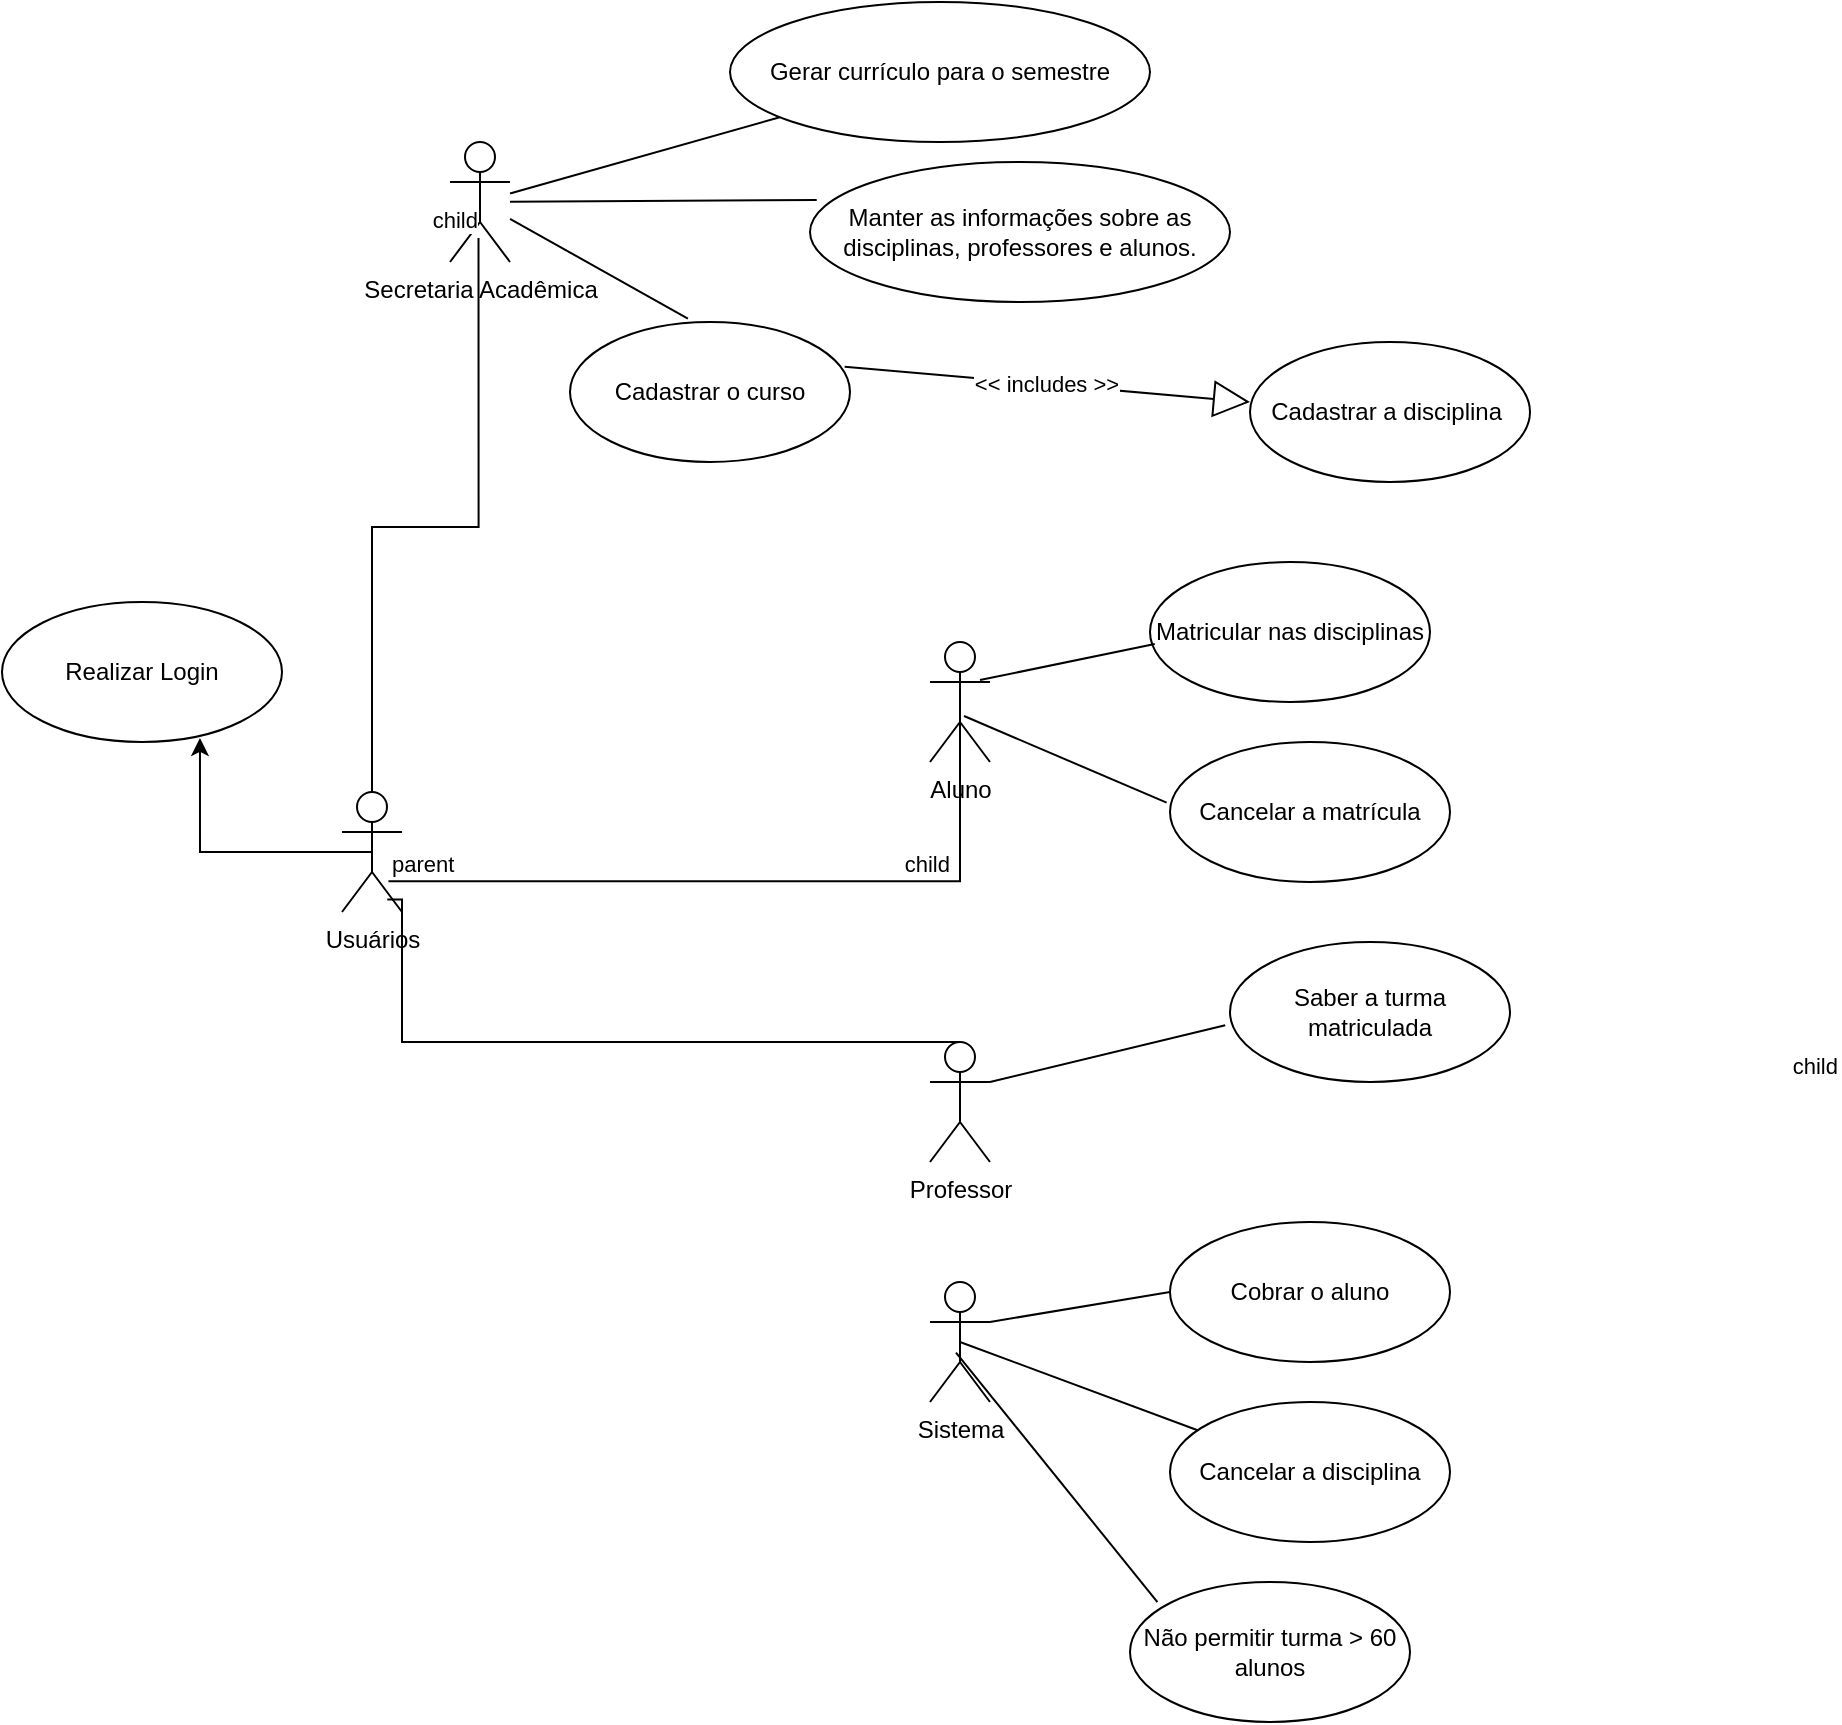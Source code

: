 <mxfile pages="7">
    <diagram name="Página-1" id="6d8ePc2PMjv4wtkg84vL">
        <mxGraphModel dx="789" dy="463" grid="1" gridSize="10" guides="1" tooltips="1" connect="1" arrows="1" fold="1" page="1" pageScale="1" pageWidth="827" pageHeight="1169" math="0" shadow="0">
            <root>
                <mxCell id="0"/>
                <mxCell id="1" parent="0"/>
                <mxCell id="v_XOkwShlD_FPT9ZVHla-1" value="Secretaria Acadêmica" style="shape=umlActor;verticalLabelPosition=bottom;verticalAlign=top;html=1;" parent="1" vertex="1">
                    <mxGeometry x="260" y="100" width="30" height="60" as="geometry"/>
                </mxCell>
                <mxCell id="v_XOkwShlD_FPT9ZVHla-2" value="Gerar currículo para o semestre" style="ellipse;whiteSpace=wrap;html=1;" parent="1" vertex="1">
                    <mxGeometry x="400" y="30" width="210" height="70" as="geometry"/>
                </mxCell>
                <mxCell id="v_XOkwShlD_FPT9ZVHla-7" value="Manter as informações sobre as disciplinas, professores e alunos." style="ellipse;whiteSpace=wrap;html=1;" parent="1" vertex="1">
                    <mxGeometry x="440" y="110" width="210" height="70" as="geometry"/>
                </mxCell>
                <mxCell id="v_XOkwShlD_FPT9ZVHla-8" value="Cadastrar a disciplina&amp;nbsp;" style="ellipse;whiteSpace=wrap;html=1;" parent="1" vertex="1">
                    <mxGeometry x="660" y="200" width="140" height="70" as="geometry"/>
                </mxCell>
                <mxCell id="v_XOkwShlD_FPT9ZVHla-9" value="Cadastrar o curso" style="ellipse;whiteSpace=wrap;html=1;" parent="1" vertex="1">
                    <mxGeometry x="320" y="190" width="140" height="70" as="geometry"/>
                </mxCell>
                <mxCell id="v_XOkwShlD_FPT9ZVHla-10" value="&amp;lt;&amp;lt; includes &amp;gt;&amp;gt;" style="endArrow=block;endSize=16;endFill=0;html=1;rounded=0;exitX=0.981;exitY=0.319;exitDx=0;exitDy=0;exitPerimeter=0;entryX=0;entryY=0.429;entryDx=0;entryDy=0;entryPerimeter=0;" parent="1" source="v_XOkwShlD_FPT9ZVHla-9" target="v_XOkwShlD_FPT9ZVHla-8" edge="1">
                    <mxGeometry width="160" relative="1" as="geometry">
                        <mxPoint x="430" y="200" as="sourcePoint"/>
                        <mxPoint x="484" y="260" as="targetPoint"/>
                    </mxGeometry>
                </mxCell>
                <mxCell id="v_XOkwShlD_FPT9ZVHla-11" value="Aluno" style="shape=umlActor;verticalLabelPosition=bottom;verticalAlign=top;html=1;" parent="1" vertex="1">
                    <mxGeometry x="500" y="350" width="30" height="60" as="geometry"/>
                </mxCell>
                <mxCell id="v_XOkwShlD_FPT9ZVHla-12" value="Matricular nas disciplinas" style="ellipse;whiteSpace=wrap;html=1;" parent="1" vertex="1">
                    <mxGeometry x="610" y="310" width="140" height="70" as="geometry"/>
                </mxCell>
                <mxCell id="v_XOkwShlD_FPT9ZVHla-13" value="Cancelar a matrícula" style="ellipse;whiteSpace=wrap;html=1;" parent="1" vertex="1">
                    <mxGeometry x="620" y="400" width="140" height="70" as="geometry"/>
                </mxCell>
                <mxCell id="v_XOkwShlD_FPT9ZVHla-15" value="" style="endArrow=none;html=1;rounded=0;" parent="1" source="v_XOkwShlD_FPT9ZVHla-1" target="v_XOkwShlD_FPT9ZVHla-2" edge="1">
                    <mxGeometry width="50" height="50" relative="1" as="geometry">
                        <mxPoint x="480" y="230" as="sourcePoint"/>
                        <mxPoint x="530" y="180" as="targetPoint"/>
                    </mxGeometry>
                </mxCell>
                <mxCell id="v_XOkwShlD_FPT9ZVHla-16" value="" style="endArrow=none;html=1;rounded=0;entryX=0.016;entryY=0.271;entryDx=0;entryDy=0;entryPerimeter=0;" parent="1" source="v_XOkwShlD_FPT9ZVHla-1" target="v_XOkwShlD_FPT9ZVHla-7" edge="1">
                    <mxGeometry width="50" height="50" relative="1" as="geometry">
                        <mxPoint x="350" y="125" as="sourcePoint"/>
                        <mxPoint x="437" y="99" as="targetPoint"/>
                    </mxGeometry>
                </mxCell>
                <mxCell id="v_XOkwShlD_FPT9ZVHla-17" value="" style="endArrow=none;html=1;rounded=0;entryX=0.421;entryY=-0.024;entryDx=0;entryDy=0;entryPerimeter=0;" parent="1" source="v_XOkwShlD_FPT9ZVHla-1" target="v_XOkwShlD_FPT9ZVHla-9" edge="1">
                    <mxGeometry width="50" height="50" relative="1" as="geometry">
                        <mxPoint x="360" y="135" as="sourcePoint"/>
                        <mxPoint x="447" y="109" as="targetPoint"/>
                    </mxGeometry>
                </mxCell>
                <mxCell id="v_XOkwShlD_FPT9ZVHla-18" value="" style="endArrow=none;html=1;rounded=0;exitX=0.833;exitY=0.317;exitDx=0;exitDy=0;exitPerimeter=0;entryX=0.017;entryY=0.586;entryDx=0;entryDy=0;entryPerimeter=0;" parent="1" source="v_XOkwShlD_FPT9ZVHla-11" target="v_XOkwShlD_FPT9ZVHla-12" edge="1">
                    <mxGeometry width="50" height="50" relative="1" as="geometry">
                        <mxPoint x="563" y="316" as="sourcePoint"/>
                        <mxPoint x="650" y="290" as="targetPoint"/>
                    </mxGeometry>
                </mxCell>
                <mxCell id="v_XOkwShlD_FPT9ZVHla-22" value="" style="endArrow=none;html=1;rounded=0;exitX=0.567;exitY=0.617;exitDx=0;exitDy=0;exitPerimeter=0;entryX=-0.012;entryY=0.433;entryDx=0;entryDy=0;entryPerimeter=0;" parent="1" source="v_XOkwShlD_FPT9ZVHla-11" target="v_XOkwShlD_FPT9ZVHla-13" edge="1">
                    <mxGeometry width="50" height="50" relative="1" as="geometry">
                        <mxPoint x="533" y="400" as="sourcePoint"/>
                        <mxPoint x="620" y="374" as="targetPoint"/>
                    </mxGeometry>
                </mxCell>
                <mxCell id="v_XOkwShlD_FPT9ZVHla-23" value="Professor" style="shape=umlActor;verticalLabelPosition=bottom;verticalAlign=top;html=1;outlineConnect=0;" parent="1" vertex="1">
                    <mxGeometry x="500" y="550" width="30" height="60" as="geometry"/>
                </mxCell>
                <mxCell id="v_XOkwShlD_FPT9ZVHla-24" value="Saber a turma matriculada" style="ellipse;whiteSpace=wrap;html=1;" parent="1" vertex="1">
                    <mxGeometry x="650" y="500" width="140" height="70" as="geometry"/>
                </mxCell>
                <mxCell id="v_XOkwShlD_FPT9ZVHla-25" value="" style="endArrow=none;html=1;rounded=0;entryX=-0.017;entryY=0.595;entryDx=0;entryDy=0;entryPerimeter=0;exitX=1;exitY=0.333;exitDx=0;exitDy=0;exitPerimeter=0;" parent="1" source="v_XOkwShlD_FPT9ZVHla-23" target="v_XOkwShlD_FPT9ZVHla-24" edge="1">
                    <mxGeometry width="50" height="50" relative="1" as="geometry">
                        <mxPoint x="550" y="568" as="sourcePoint"/>
                        <mxPoint x="637" y="542" as="targetPoint"/>
                    </mxGeometry>
                </mxCell>
                <mxCell id="v_XOkwShlD_FPT9ZVHla-26" value="Sistema" style="shape=umlActor;verticalLabelPosition=bottom;verticalAlign=top;html=1;" parent="1" vertex="1">
                    <mxGeometry x="500" y="670" width="30" height="60" as="geometry"/>
                </mxCell>
                <mxCell id="v_XOkwShlD_FPT9ZVHla-27" value="Cobrar o aluno" style="ellipse;whiteSpace=wrap;html=1;" parent="1" vertex="1">
                    <mxGeometry x="620" y="640" width="140" height="70" as="geometry"/>
                </mxCell>
                <mxCell id="v_XOkwShlD_FPT9ZVHla-28" value="Cancelar a disciplina" style="ellipse;whiteSpace=wrap;html=1;" parent="1" vertex="1">
                    <mxGeometry x="620" y="730" width="140" height="70" as="geometry"/>
                </mxCell>
                <mxCell id="v_XOkwShlD_FPT9ZVHla-29" value="Não permitir turma &amp;gt; 60 alunos" style="ellipse;whiteSpace=wrap;html=1;" parent="1" vertex="1">
                    <mxGeometry x="600" y="820" width="140" height="70" as="geometry"/>
                </mxCell>
                <mxCell id="v_XOkwShlD_FPT9ZVHla-30" value="" style="endArrow=none;html=1;rounded=0;entryX=0;entryY=0.5;entryDx=0;entryDy=0;exitX=1;exitY=0.333;exitDx=0;exitDy=0;exitPerimeter=0;" parent="1" source="v_XOkwShlD_FPT9ZVHla-26" target="v_XOkwShlD_FPT9ZVHla-27" edge="1">
                    <mxGeometry width="50" height="50" relative="1" as="geometry">
                        <mxPoint x="541" y="730" as="sourcePoint"/>
                        <mxPoint x="659" y="702" as="targetPoint"/>
                    </mxGeometry>
                </mxCell>
                <mxCell id="v_XOkwShlD_FPT9ZVHla-31" value="" style="endArrow=none;html=1;rounded=0;exitX=0.5;exitY=0.5;exitDx=0;exitDy=0;exitPerimeter=0;" parent="1" source="v_XOkwShlD_FPT9ZVHla-26" target="v_XOkwShlD_FPT9ZVHla-28" edge="1">
                    <mxGeometry width="50" height="50" relative="1" as="geometry">
                        <mxPoint x="560" y="768" as="sourcePoint"/>
                        <mxPoint x="678" y="740" as="targetPoint"/>
                    </mxGeometry>
                </mxCell>
                <mxCell id="v_XOkwShlD_FPT9ZVHla-32" value="" style="endArrow=none;html=1;rounded=0;entryX=0.098;entryY=0.143;entryDx=0;entryDy=0;entryPerimeter=0;exitX=0.433;exitY=0.589;exitDx=0;exitDy=0;exitPerimeter=0;" parent="1" source="v_XOkwShlD_FPT9ZVHla-26" target="v_XOkwShlD_FPT9ZVHla-29" edge="1">
                    <mxGeometry width="50" height="50" relative="1" as="geometry">
                        <mxPoint x="532" y="828" as="sourcePoint"/>
                        <mxPoint x="650" y="800" as="targetPoint"/>
                    </mxGeometry>
                </mxCell>
                <mxCell id="v_XOkwShlD_FPT9ZVHla-34" value="" style="endArrow=none;html=1;edgeStyle=orthogonalEdgeStyle;rounded=0;exitX=0.774;exitY=0.743;exitDx=0;exitDy=0;exitPerimeter=0;entryX=0.5;entryY=0.5;entryDx=0;entryDy=0;entryPerimeter=0;" parent="1" source="v_XOkwShlD_FPT9ZVHla-37" target="v_XOkwShlD_FPT9ZVHla-11" edge="1">
                    <mxGeometry relative="1" as="geometry">
                        <mxPoint x="-160" y="330" as="sourcePoint"/>
                        <mxPoint y="330" as="targetPoint"/>
                    </mxGeometry>
                </mxCell>
                <mxCell id="v_XOkwShlD_FPT9ZVHla-35" value="parent" style="edgeLabel;resizable=0;html=1;align=left;verticalAlign=bottom;" parent="v_XOkwShlD_FPT9ZVHla-34" connectable="0" vertex="1">
                    <mxGeometry x="-1" relative="1" as="geometry"/>
                </mxCell>
                <mxCell id="v_XOkwShlD_FPT9ZVHla-36" value="child" style="edgeLabel;resizable=0;html=1;align=right;verticalAlign=bottom;" parent="v_XOkwShlD_FPT9ZVHla-34" connectable="0" vertex="1">
                    <mxGeometry x="1" relative="1" as="geometry">
                        <mxPoint x="-5" y="90" as="offset"/>
                    </mxGeometry>
                </mxCell>
                <mxCell id="v_XOkwShlD_FPT9ZVHla-45" style="edgeStyle=orthogonalEdgeStyle;rounded=0;orthogonalLoop=1;jettySize=auto;html=1;exitX=0.5;exitY=0.5;exitDx=0;exitDy=0;exitPerimeter=0;entryX=0.707;entryY=0.971;entryDx=0;entryDy=0;entryPerimeter=0;" parent="1" source="v_XOkwShlD_FPT9ZVHla-37" target="v_XOkwShlD_FPT9ZVHla-44" edge="1">
                    <mxGeometry relative="1" as="geometry"/>
                </mxCell>
                <mxCell id="v_XOkwShlD_FPT9ZVHla-37" value="Usuários" style="shape=umlActor;verticalLabelPosition=bottom;verticalAlign=top;html=1;" parent="1" vertex="1">
                    <mxGeometry x="206" y="425" width="30" height="60" as="geometry"/>
                </mxCell>
                <mxCell id="v_XOkwShlD_FPT9ZVHla-38" value="" style="endArrow=none;html=1;edgeStyle=orthogonalEdgeStyle;rounded=0;exitX=0.5;exitY=0;exitDx=0;exitDy=0;exitPerimeter=0;entryX=0.475;entryY=0.8;entryDx=0;entryDy=0;entryPerimeter=0;" parent="1" source="v_XOkwShlD_FPT9ZVHla-37" target="v_XOkwShlD_FPT9ZVHla-1" edge="1">
                    <mxGeometry relative="1" as="geometry">
                        <mxPoint x="-175" y="335" as="sourcePoint"/>
                        <mxPoint x="85" y="370" as="targetPoint"/>
                    </mxGeometry>
                </mxCell>
                <mxCell id="v_XOkwShlD_FPT9ZVHla-40" value="child" style="edgeLabel;resizable=0;html=1;align=right;verticalAlign=bottom;" parent="v_XOkwShlD_FPT9ZVHla-38" connectable="0" vertex="1">
                    <mxGeometry x="1" relative="1" as="geometry"/>
                </mxCell>
                <mxCell id="v_XOkwShlD_FPT9ZVHla-41" value="" style="endArrow=none;html=1;edgeStyle=orthogonalEdgeStyle;rounded=0;entryX=0.5;entryY=0;entryDx=0;entryDy=0;entryPerimeter=0;exitX=0.755;exitY=0.896;exitDx=0;exitDy=0;exitPerimeter=0;" parent="1" source="v_XOkwShlD_FPT9ZVHla-37" edge="1" target="v_XOkwShlD_FPT9ZVHla-23">
                    <mxGeometry relative="1" as="geometry">
                        <mxPoint x="236" y="490" as="sourcePoint"/>
                        <mxPoint x="50" y="550" as="targetPoint"/>
                        <Array as="points">
                            <mxPoint x="236" y="479"/>
                            <mxPoint x="236" y="550"/>
                        </Array>
                    </mxGeometry>
                </mxCell>
                <mxCell id="v_XOkwShlD_FPT9ZVHla-43" value="child" style="edgeLabel;resizable=0;html=1;align=right;verticalAlign=bottom;" parent="v_XOkwShlD_FPT9ZVHla-41" connectable="0" vertex="1">
                    <mxGeometry x="1" relative="1" as="geometry">
                        <mxPoint x="440" y="20" as="offset"/>
                    </mxGeometry>
                </mxCell>
                <mxCell id="v_XOkwShlD_FPT9ZVHla-44" value="Realizar Login" style="ellipse;whiteSpace=wrap;html=1;" parent="1" vertex="1">
                    <mxGeometry x="36" y="330" width="140" height="70" as="geometry"/>
                </mxCell>
            </root>
        </mxGraphModel>
    </diagram>
    <diagram name="v3" id="HbY5Pe6rOpk7p_IfG_kg">
        <mxGraphModel dx="1850" dy="1020" grid="0" gridSize="10" guides="1" tooltips="1" connect="1" arrows="1" fold="1" page="0" pageScale="1" pageWidth="827" pageHeight="1169" math="0" shadow="0">
            <root>
                <mxCell id="0"/>
                <mxCell id="1" parent="0"/>
                <mxCell id="WbZRABQQN3d2FCPdhamX-61" style="edgeStyle=orthogonalEdgeStyle;rounded=0;orthogonalLoop=1;jettySize=auto;html=1;endArrow=block;endFill=0;endSize=10;" parent="1" source="2" target="IEn7Jb9WdVNS1Jys6zx8-45" edge="1">
                    <mxGeometry relative="1" as="geometry">
                        <mxPoint x="185" y="740" as="targetPoint"/>
                    </mxGeometry>
                </mxCell>
                <mxCell id="2" value="Serie" style="swimlane;fontStyle=1;align=center;verticalAlign=top;childLayout=stackLayout;horizontal=1;startSize=26;horizontalStack=0;resizeParent=1;resizeParentMax=0;resizeLast=0;collapsible=1;marginBottom=0;labelBackgroundColor=none;gradientColor=none;swimlaneFillColor=default;" parent="1" vertex="1">
                    <mxGeometry x="-140" y="1040" width="250" height="86" as="geometry"/>
                </mxCell>
                <mxCell id="8" value="- quantidadeEpisodios: int" style="text;strokeColor=none;fillColor=none;align=left;verticalAlign=top;spacingLeft=4;spacingRight=4;overflow=hidden;rotatable=0;points=[[0,0.5],[1,0.5]];portConstraint=eastwest;" parent="2" vertex="1">
                    <mxGeometry y="26" width="250" height="26" as="geometry"/>
                </mxCell>
                <mxCell id="4" value="" style="line;strokeWidth=1;fillColor=none;align=left;verticalAlign=middle;spacingTop=-1;spacingLeft=3;spacingRight=3;rotatable=0;labelPosition=right;points=[];portConstraint=eastwest;strokeColor=inherit;" parent="2" vertex="1">
                    <mxGeometry y="52" width="250" height="8" as="geometry"/>
                </mxCell>
                <mxCell id="5" value="+ getQuantidadeEpisodios(): int" style="text;strokeColor=none;fillColor=none;align=left;verticalAlign=top;spacingLeft=4;spacingRight=4;overflow=hidden;rotatable=0;points=[[0,0.5],[1,0.5]];portConstraint=eastwest;" parent="2" vertex="1">
                    <mxGeometry y="60" width="250" height="26" as="geometry"/>
                </mxCell>
                <mxCell id="WbZRABQQN3d2FCPdhamX-60" style="edgeStyle=orthogonalEdgeStyle;rounded=0;orthogonalLoop=1;jettySize=auto;html=1;endArrow=diamondThin;endFill=0;startSize=15;endSize=15;" parent="1" source="12" target="27" edge="1">
                    <mxGeometry relative="1" as="geometry"/>
                </mxCell>
                <mxCell id="12" value="Cliente" style="swimlane;fontStyle=1;align=center;verticalAlign=top;childLayout=stackLayout;horizontal=1;startSize=26;horizontalStack=0;resizeParent=1;resizeParentMax=0;resizeLast=0;collapsible=1;marginBottom=0;swimlaneFillColor=default;fillColor=default;strokeColor=default;" parent="1" vertex="1">
                    <mxGeometry x="460" y="150" width="350" height="320" as="geometry"/>
                </mxCell>
                <mxCell id="13" value="- nomeDeUsuario: String" style="text;strokeColor=none;fillColor=none;align=left;verticalAlign=top;spacingLeft=4;spacingRight=4;overflow=hidden;rotatable=0;points=[[0,0.5],[1,0.5]];portConstraint=eastwest;fontStyle=0" parent="12" vertex="1">
                    <mxGeometry y="26" width="350" height="26" as="geometry"/>
                </mxCell>
                <mxCell id="45" value="- login: String" style="text;strokeColor=none;fillColor=none;align=left;verticalAlign=top;spacingLeft=4;spacingRight=4;overflow=hidden;rotatable=0;points=[[0,0.5],[1,0.5]];portConstraint=eastwest;" parent="12" vertex="1">
                    <mxGeometry y="52" width="350" height="26" as="geometry"/>
                </mxCell>
                <mxCell id="14" value="- senha: String" style="text;strokeColor=none;fillColor=none;align=left;verticalAlign=top;spacingLeft=4;spacingRight=4;overflow=hidden;rotatable=0;points=[[0,0.5],[1,0.5]];portConstraint=eastwest;" parent="12" vertex="1">
                    <mxGeometry y="78" width="350" height="26" as="geometry"/>
                </mxCell>
                <mxCell id="15" value="- listaParaVer: Lista&lt;Serie&gt;" style="text;strokeColor=none;fillColor=none;align=left;verticalAlign=top;spacingLeft=4;spacingRight=4;overflow=hidden;rotatable=0;points=[[0,0.5],[1,0.5]];portConstraint=eastwest;" parent="12" vertex="1">
                    <mxGeometry y="104" width="350" height="26" as="geometry"/>
                </mxCell>
                <mxCell id="16" value="- listaJaVistas: Lista&lt;Serie&gt;" style="text;strokeColor=none;fillColor=none;align=left;verticalAlign=top;spacingLeft=4;spacingRight=4;overflow=hidden;rotatable=0;points=[[0,0.5],[1,0.5]];portConstraint=eastwest;" parent="12" vertex="1">
                    <mxGeometry y="130" width="350" height="26" as="geometry"/>
                </mxCell>
                <mxCell id="19" value="" style="line;strokeWidth=1;fillColor=none;align=left;verticalAlign=middle;spacingTop=-1;spacingLeft=3;spacingRight=3;rotatable=0;labelPosition=right;points=[];portConstraint=eastwest;strokeColor=inherit;" parent="12" vertex="1">
                    <mxGeometry y="156" width="350" height="8" as="geometry"/>
                </mxCell>
                <mxCell id="20" value="+ adicionarNaLista(serie: Serie): void" style="text;strokeColor=none;fillColor=none;align=left;verticalAlign=top;spacingLeft=4;spacingRight=4;overflow=hidden;rotatable=0;points=[[0,0.5],[1,0.5]];portConstraint=eastwest;" parent="12" vertex="1">
                    <mxGeometry y="164" width="350" height="26" as="geometry"/>
                </mxCell>
                <mxCell id="26" value="+ retirarDaLista(serie: Serie): void" style="text;strokeColor=none;fillColor=none;align=left;verticalAlign=top;spacingLeft=4;spacingRight=4;overflow=hidden;rotatable=0;points=[[0,0.5],[1,0.5]];portConstraint=eastwest;" parent="12" vertex="1">
                    <mxGeometry y="190" width="350" height="26" as="geometry"/>
                </mxCell>
                <mxCell id="25" value="+ filtrarPorGenero(genero: String): Lista&lt;Serie&gt;" style="text;strokeColor=none;fillColor=none;align=left;verticalAlign=top;spacingLeft=4;spacingRight=4;overflow=hidden;rotatable=0;points=[[0,0.5],[1,0.5]];portConstraint=eastwest;" parent="12" vertex="1">
                    <mxGeometry y="216" width="350" height="26" as="geometry"/>
                </mxCell>
                <mxCell id="24" value="+ filtrarPorIdioma(idioma: String): Lista&lt;Serie&gt;" style="text;strokeColor=none;fillColor=none;align=left;verticalAlign=top;spacingLeft=4;spacingRight=4;overflow=hidden;rotatable=0;points=[[0,0.5],[1,0.5]];portConstraint=eastwest;" parent="12" vertex="1">
                    <mxGeometry y="242" width="350" height="26" as="geometry"/>
                </mxCell>
                <mxCell id="23" value="+ filtrarPorQtdEpisodios(quantEpisodios: ind) Lista&lt;Serie&gt;" style="text;strokeColor=none;fillColor=none;align=left;verticalAlign=top;spacingLeft=4;spacingRight=4;overflow=hidden;rotatable=0;points=[[0,0.5],[1,0.5]];portConstraint=eastwest;" parent="12" vertex="1">
                    <mxGeometry y="268" width="350" height="26" as="geometry"/>
                </mxCell>
                <mxCell id="22" value="+ registrarAudiencia(serie: Serie): void" style="text;strokeColor=none;fillColor=none;align=left;verticalAlign=top;spacingLeft=4;spacingRight=4;overflow=hidden;rotatable=0;points=[[0,0.5],[1,0.5]];portConstraint=eastwest;" parent="12" vertex="1">
                    <mxGeometry y="294" width="350" height="26" as="geometry"/>
                </mxCell>
                <mxCell id="9gk4cevXV9zJZhoNp6J2-84" style="edgeStyle=orthogonalEdgeStyle;rounded=0;orthogonalLoop=1;jettySize=auto;html=1;endArrow=none;endFill=0;" parent="1" source="27" target="9gk4cevXV9zJZhoNp6J2-59" edge="1">
                    <mxGeometry relative="1" as="geometry"/>
                </mxCell>
                <mxCell id="5sCaFGioni3txn1gWCEN-45" style="edgeStyle=orthogonalEdgeStyle;rounded=0;orthogonalLoop=1;jettySize=auto;html=1;endArrow=none;endFill=0;" parent="1" source="27" target="DNXeK4S501Q9JG8E1N2b-45" edge="1">
                    <mxGeometry relative="1" as="geometry"/>
                </mxCell>
                <mxCell id="27" value="PlataformaStreaming" style="swimlane;fontStyle=1;align=center;verticalAlign=top;childLayout=stackLayout;horizontal=1;startSize=26;horizontalStack=0;resizeParent=1;resizeParentMax=0;resizeLast=0;collapsible=1;marginBottom=0;swimlaneFillColor=default;" parent="1" vertex="1">
                    <mxGeometry x="-140" y="100" width="430" height="450" as="geometry"/>
                </mxCell>
                <mxCell id="28" value="- nome: String" style="text;strokeColor=none;fillColor=none;align=left;verticalAlign=top;spacingLeft=4;spacingRight=4;overflow=hidden;rotatable=0;points=[[0,0.5],[1,0.5]];portConstraint=eastwest;fontStyle=0" parent="27" vertex="1">
                    <mxGeometry y="26" width="430" height="26" as="geometry"/>
                </mxCell>
                <mxCell id="29" value="- series: Hash&lt;Serie&gt;" style="text;strokeColor=none;fillColor=none;align=left;verticalAlign=top;spacingLeft=4;spacingRight=4;overflow=hidden;rotatable=0;points=[[0,0.5],[1,0.5]];portConstraint=eastwest;" parent="27" vertex="1">
                    <mxGeometry y="52" width="430" height="26" as="geometry"/>
                </mxCell>
                <mxCell id="30" value="- clientes: Hash&lt;Cliente&gt;" style="text;strokeColor=none;fillColor=none;align=left;verticalAlign=top;spacingLeft=4;spacingRight=4;overflow=hidden;rotatable=0;points=[[0,0.5],[1,0.5]];portConstraint=eastwest;" parent="27" vertex="1">
                    <mxGeometry y="78" width="430" height="26" as="geometry"/>
                </mxCell>
                <mxCell id="31" value="- clienteAtual: Cliente" style="text;strokeColor=none;fillColor=none;align=left;verticalAlign=top;spacingLeft=4;spacingRight=4;overflow=hidden;rotatable=0;points=[[0,0.5],[1,0.5]];portConstraint=eastwest;" parent="27" vertex="1">
                    <mxGeometry y="104" width="430" height="26" as="geometry"/>
                </mxCell>
                <mxCell id="32" value="" style="line;strokeWidth=1;fillColor=none;align=left;verticalAlign=middle;spacingTop=-1;spacingLeft=3;spacingRight=3;rotatable=0;labelPosition=right;points=[];portConstraint=eastwest;strokeColor=inherit;" parent="27" vertex="1">
                    <mxGeometry y="130" width="430" height="8" as="geometry"/>
                </mxCell>
                <mxCell id="34" value="+ login(nome:String, senha:String): Cliente" style="text;strokeColor=none;fillColor=none;align=left;verticalAlign=top;spacingLeft=4;spacingRight=4;overflow=hidden;rotatable=0;points=[[0,0.5],[1,0.5]];portConstraint=eastwest;" parent="27" vertex="1">
                    <mxGeometry y="138" width="430" height="26" as="geometry"/>
                </mxCell>
                <mxCell id="33" value="+ adicionarSerie(serie:Serie): void" style="text;strokeColor=none;fillColor=none;align=left;verticalAlign=top;spacingLeft=4;spacingRight=4;overflow=hidden;rotatable=0;points=[[0,0.5],[1,0.5]];portConstraint=eastwest;" parent="27" vertex="1">
                    <mxGeometry y="164" width="430" height="26" as="geometry"/>
                </mxCell>
                <mxCell id="35" value="+ adicionarCliente(cliente:Cliente): void" style="text;strokeColor=none;fillColor=none;align=left;verticalAlign=top;spacingLeft=4;spacingRight=4;overflow=hidden;rotatable=0;points=[[0,0.5],[1,0.5]];portConstraint=eastwest;" parent="27" vertex="1">
                    <mxGeometry y="190" width="430" height="26" as="geometry"/>
                </mxCell>
                <mxCell id="44" value="+ filtrarPorGenero(genero: String): Lista&lt;Serie&gt;" style="text;strokeColor=none;fillColor=none;align=left;verticalAlign=top;spacingLeft=4;spacingRight=4;overflow=hidden;rotatable=0;points=[[0,0.5],[1,0.5]];portConstraint=eastwest;" parent="27" vertex="1">
                    <mxGeometry y="216" width="430" height="26" as="geometry"/>
                </mxCell>
                <mxCell id="36" value="+ filtrarPorIdioma(idioma: String): Lista&lt;Serie&gt;" style="text;strokeColor=none;fillColor=none;align=left;verticalAlign=top;spacingLeft=4;spacingRight=4;overflow=hidden;rotatable=0;points=[[0,0.5],[1,0.5]];portConstraint=eastwest;" parent="27" vertex="1">
                    <mxGeometry y="242" width="430" height="26" as="geometry"/>
                </mxCell>
                <mxCell id="37" value="+ filtrarPorQtdEpisodios(quantEpisodios: ind) Lista&lt;Serie&gt;" style="text;strokeColor=none;fillColor=none;align=left;verticalAlign=top;spacingLeft=4;spacingRight=4;overflow=hidden;rotatable=0;points=[[0,0.5],[1,0.5]];portConstraint=eastwest;" parent="27" vertex="1">
                    <mxGeometry y="268" width="430" height="26" as="geometry"/>
                </mxCell>
                <mxCell id="38" value="+ registrarAudiencia(serie: Serie): void" style="text;strokeColor=none;fillColor=none;align=left;verticalAlign=top;spacingLeft=4;spacingRight=4;overflow=hidden;rotatable=0;points=[[0,0.5],[1,0.5]];portConstraint=eastwest;" parent="27" vertex="1">
                    <mxGeometry y="294" width="430" height="26" as="geometry"/>
                </mxCell>
                <mxCell id="43" value="+ logoff():void" style="text;strokeColor=none;fillColor=none;align=left;verticalAlign=top;spacingLeft=4;spacingRight=4;overflow=hidden;rotatable=0;points=[[0,0.5],[1,0.5]];portConstraint=eastwest;" parent="27" vertex="1">
                    <mxGeometry y="320" width="430" height="26" as="geometry"/>
                </mxCell>
                <mxCell id="42" value="+ buscarSerie(nomeSerie:String): Serie" style="text;strokeColor=none;fillColor=none;align=left;verticalAlign=top;spacingLeft=4;spacingRight=4;overflow=hidden;rotatable=0;points=[[0,0.5],[1,0.5]];portConstraint=eastwest;" parent="27" vertex="1">
                    <mxGeometry y="346" width="430" height="26" as="geometry"/>
                </mxCell>
                <mxCell id="V_8C0T_4i5h4NuIPg0TQ-46" value="+ adicionarNaListaParaVer(midia: Midia): void" style="text;strokeColor=none;fillColor=none;align=left;verticalAlign=top;spacingLeft=4;spacingRight=4;overflow=hidden;rotatable=0;points=[[0,0.5],[1,0.5]];portConstraint=eastwest;" parent="27" vertex="1">
                    <mxGeometry y="372" width="430" height="26" as="geometry"/>
                </mxCell>
                <mxCell id="V_8C0T_4i5h4NuIPg0TQ-47" value="+ listarMidias(): Lista&lt;Midias&gt;" style="text;strokeColor=none;fillColor=none;align=left;verticalAlign=top;spacingLeft=4;spacingRight=4;overflow=hidden;rotatable=0;points=[[0,0.5],[1,0.5]];portConstraint=eastwest;" parent="27" vertex="1">
                    <mxGeometry y="398" width="430" height="26" as="geometry"/>
                </mxCell>
                <mxCell id="zvlUFIsTkBA_Bpty3qsS-45" value="+ registrarAvaliacao(userLogin: String, midiaId: ind, avaliacao: int): void" style="text;strokeColor=none;fillColor=none;align=left;verticalAlign=top;spacingLeft=4;spacingRight=4;overflow=hidden;rotatable=0;points=[[0,0.5],[1,0.5]];portConstraint=eastwest;" parent="27" vertex="1">
                    <mxGeometry y="424" width="430" height="26" as="geometry"/>
                </mxCell>
                <mxCell id="WbZRABQQN3d2FCPdhamX-58" style="edgeStyle=orthogonalEdgeStyle;rounded=0;orthogonalLoop=1;jettySize=auto;html=1;endArrow=diamondThin;endFill=0;startSize=10;endSize=15;" parent="1" source="IEn7Jb9WdVNS1Jys6zx8-45" target="27" edge="1">
                    <mxGeometry relative="1" as="geometry">
                        <mxPoint x="185" y="600" as="sourcePoint"/>
                    </mxGeometry>
                </mxCell>
                <mxCell id="WbZRABQQN3d2FCPdhamX-64" style="edgeStyle=orthogonalEdgeStyle;rounded=0;orthogonalLoop=1;jettySize=auto;html=1;endArrow=none;endFill=0;" parent="1" target="12" edge="1">
                    <mxGeometry relative="1" as="geometry">
                        <mxPoint x="280" y="670" as="sourcePoint"/>
                    </mxGeometry>
                </mxCell>
                <mxCell id="WbZRABQQN3d2FCPdhamX-62" style="edgeStyle=orthogonalEdgeStyle;rounded=0;orthogonalLoop=1;jettySize=auto;html=1;endArrow=block;endFill=0;startSize=10;endSize=10;" parent="1" source="WbZRABQQN3d2FCPdhamX-47" target="IEn7Jb9WdVNS1Jys6zx8-45" edge="1">
                    <mxGeometry relative="1" as="geometry">
                        <mxPoint x="380" y="820" as="targetPoint"/>
                    </mxGeometry>
                </mxCell>
                <mxCell id="WbZRABQQN3d2FCPdhamX-47" value="Filme" style="swimlane;fontStyle=1;align=center;verticalAlign=top;childLayout=stackLayout;horizontal=1;startSize=26;horizontalStack=0;resizeParent=1;resizeParentMax=0;resizeLast=0;collapsible=1;marginBottom=0;labelBackgroundColor=none;gradientColor=none;swimlaneFillColor=default;" parent="1" vertex="1">
                    <mxGeometry x="250" y="1040" width="250" height="86" as="geometry"/>
                </mxCell>
                <mxCell id="WbZRABQQN3d2FCPdhamX-53" value="- duracao: double" style="text;strokeColor=none;fillColor=none;align=left;verticalAlign=top;spacingLeft=4;spacingRight=4;overflow=hidden;rotatable=0;points=[[0,0.5],[1,0.5]];portConstraint=eastwest;" parent="WbZRABQQN3d2FCPdhamX-47" vertex="1">
                    <mxGeometry y="26" width="250" height="26" as="geometry"/>
                </mxCell>
                <mxCell id="WbZRABQQN3d2FCPdhamX-55" value="" style="line;strokeWidth=1;fillColor=none;align=left;verticalAlign=middle;spacingTop=-1;spacingLeft=3;spacingRight=3;rotatable=0;labelPosition=right;points=[];portConstraint=eastwest;strokeColor=inherit;" parent="WbZRABQQN3d2FCPdhamX-47" vertex="1">
                    <mxGeometry y="52" width="250" height="8" as="geometry"/>
                </mxCell>
                <mxCell id="3RweE8dVHe-qLZjWt7fM-50" value="+ getDuracao(): int" style="text;strokeColor=none;fillColor=none;align=left;verticalAlign=top;spacingLeft=4;spacingRight=4;overflow=hidden;rotatable=0;points=[[0,0.5],[1,0.5]];portConstraint=eastwest;" parent="WbZRABQQN3d2FCPdhamX-47" vertex="1">
                    <mxGeometry y="60" width="250" height="26" as="geometry"/>
                </mxCell>
                <mxCell id="TeU7WUQiiEhxFKTf_HmT-52" style="edgeStyle=orthogonalEdgeStyle;rounded=0;orthogonalLoop=1;jettySize=auto;html=1;endArrow=none;endFill=0;startArrow=diamondThin;startFill=1;endSize=14;startSize=13;" parent="1" source="IEn7Jb9WdVNS1Jys6zx8-45" target="TeU7WUQiiEhxFKTf_HmT-54" edge="1">
                    <mxGeometry relative="1" as="geometry">
                        <mxPoint x="-243" y="869" as="targetPoint"/>
                    </mxGeometry>
                </mxCell>
                <mxCell id="IEn7Jb9WdVNS1Jys6zx8-45" value="Midia" style="swimlane;fontStyle=3;align=center;verticalAlign=top;childLayout=stackLayout;horizontal=1;startSize=26;horizontalStack=0;resizeParent=1;resizeParentMax=0;resizeLast=0;collapsible=1;marginBottom=0;labelBackgroundColor=none;gradientColor=none;swimlaneFillColor=default;" parent="1" vertex="1">
                    <mxGeometry x="40" y="600" width="290" height="346" as="geometry"/>
                </mxCell>
                <mxCell id="IEn7Jb9WdVNS1Jys6zx8-46" value="- GENEROS: EnumGeneros[ ]" style="text;strokeColor=none;fillColor=none;align=left;verticalAlign=top;spacingLeft=4;spacingRight=4;overflow=hidden;rotatable=0;points=[[0,0.5],[1,0.5]];portConstraint=eastwest;fontStyle=6" parent="IEn7Jb9WdVNS1Jys6zx8-45" vertex="1">
                    <mxGeometry y="26" width="290" height="26" as="geometry"/>
                </mxCell>
                <mxCell id="IEn7Jb9WdVNS1Jys6zx8-47" value="-proximo_id: int = 200" style="text;strokeColor=none;fillColor=none;align=left;verticalAlign=top;spacingLeft=4;spacingRight=4;overflow=hidden;rotatable=0;points=[[0,0.5],[1,0.5]];portConstraint=eastwest;fontStyle=4" parent="IEn7Jb9WdVNS1Jys6zx8-45" vertex="1">
                    <mxGeometry y="52" width="290" height="26" as="geometry"/>
                </mxCell>
                <mxCell id="IEn7Jb9WdVNS1Jys6zx8-48" value="- id: int" style="text;strokeColor=none;fillColor=none;align=left;verticalAlign=top;spacingLeft=4;spacingRight=4;overflow=hidden;rotatable=0;points=[[0,0.5],[1,0.5]];portConstraint=eastwest;" parent="IEn7Jb9WdVNS1Jys6zx8-45" vertex="1">
                    <mxGeometry y="78" width="290" height="26" as="geometry"/>
                </mxCell>
                <mxCell id="IEn7Jb9WdVNS1Jys6zx8-49" value="- nome: String" style="text;strokeColor=none;fillColor=none;align=left;verticalAlign=top;spacingLeft=4;spacingRight=4;overflow=hidden;rotatable=0;points=[[0,0.5],[1,0.5]];portConstraint=eastwest;" parent="IEn7Jb9WdVNS1Jys6zx8-45" vertex="1">
                    <mxGeometry y="104" width="290" height="26" as="geometry"/>
                </mxCell>
                <mxCell id="IEn7Jb9WdVNS1Jys6zx8-50" value="- genero: String" style="text;strokeColor=none;fillColor=none;align=left;verticalAlign=top;spacingLeft=4;spacingRight=4;overflow=hidden;rotatable=0;points=[[0,0.5],[1,0.5]];portConstraint=eastwest;" parent="IEn7Jb9WdVNS1Jys6zx8-45" vertex="1">
                    <mxGeometry y="130" width="290" height="26" as="geometry"/>
                </mxCell>
                <mxCell id="IEn7Jb9WdVNS1Jys6zx8-51" value="- idioma: String" style="text;strokeColor=none;fillColor=none;align=left;verticalAlign=top;spacingLeft=4;spacingRight=4;overflow=hidden;rotatable=0;points=[[0,0.5],[1,0.5]];portConstraint=eastwest;" parent="IEn7Jb9WdVNS1Jys6zx8-45" vertex="1">
                    <mxGeometry y="156" width="290" height="26" as="geometry"/>
                </mxCell>
                <mxCell id="IEn7Jb9WdVNS1Jys6zx8-53" value="- audiencia: int" style="text;strokeColor=none;fillColor=none;align=left;verticalAlign=top;spacingLeft=4;spacingRight=4;overflow=hidden;rotatable=0;points=[[0,0.5],[1,0.5]];portConstraint=eastwest;" parent="IEn7Jb9WdVNS1Jys6zx8-45" vertex="1">
                    <mxGeometry y="182" width="290" height="26" as="geometry"/>
                </mxCell>
                <mxCell id="3RweE8dVHe-qLZjWt7fM-45" value="- somaDasAvaliacoes: int" style="text;strokeColor=none;fillColor=none;align=left;verticalAlign=top;spacingLeft=4;spacingRight=4;overflow=hidden;rotatable=0;points=[[0,0.5],[1,0.5]];portConstraint=eastwest;" parent="IEn7Jb9WdVNS1Jys6zx8-45" vertex="1">
                    <mxGeometry y="208" width="290" height="26" as="geometry"/>
                </mxCell>
                <mxCell id="3RweE8dVHe-qLZjWt7fM-52" value="- qtdAvaliacoes: int" style="text;strokeColor=none;fillColor=none;align=left;verticalAlign=top;spacingLeft=4;spacingRight=4;overflow=hidden;rotatable=0;points=[[0,0.5],[1,0.5]];portConstraint=eastwest;" parent="IEn7Jb9WdVNS1Jys6zx8-45" vertex="1">
                    <mxGeometry y="234" width="290" height="26" as="geometry"/>
                </mxCell>
                <mxCell id="IEn7Jb9WdVNS1Jys6zx8-54" value="" style="line;strokeWidth=1;fillColor=none;align=left;verticalAlign=middle;spacingTop=-1;spacingLeft=3;spacingRight=3;rotatable=0;labelPosition=right;points=[];portConstraint=eastwest;strokeColor=inherit;" parent="IEn7Jb9WdVNS1Jys6zx8-45" vertex="1">
                    <mxGeometry y="260" width="290" height="8" as="geometry"/>
                </mxCell>
                <mxCell id="IEn7Jb9WdVNS1Jys6zx8-55" value="+ registrarAudiencia (): void" style="text;strokeColor=none;fillColor=none;align=left;verticalAlign=top;spacingLeft=4;spacingRight=4;overflow=hidden;rotatable=0;points=[[0,0.5],[1,0.5]];portConstraint=eastwest;fontStyle=0" parent="IEn7Jb9WdVNS1Jys6zx8-45" vertex="1">
                    <mxGeometry y="268" width="290" height="26" as="geometry"/>
                </mxCell>
                <mxCell id="3RweE8dVHe-qLZjWt7fM-47" value="+ registrarPontosDeAvaliacoes(ponto: int); void" style="text;strokeColor=none;fillColor=none;align=left;verticalAlign=top;spacingLeft=4;spacingRight=4;overflow=hidden;rotatable=0;points=[[0,0.5],[1,0.5]];portConstraint=eastwest;fontStyle=0" parent="IEn7Jb9WdVNS1Jys6zx8-45" vertex="1">
                    <mxGeometry y="294" width="290" height="26" as="geometry"/>
                </mxCell>
                <mxCell id="3RweE8dVHe-qLZjWt7fM-46" value="+ obterMediaDasAvaliacoes(): float" style="text;strokeColor=none;fillColor=none;align=left;verticalAlign=top;spacingLeft=4;spacingRight=4;overflow=hidden;rotatable=0;points=[[0,0.5],[1,0.5]];portConstraint=eastwest;fontStyle=0" parent="IEn7Jb9WdVNS1Jys6zx8-45" vertex="1">
                    <mxGeometry y="320" width="290" height="26" as="geometry"/>
                </mxCell>
                <mxCell id="9gk4cevXV9zJZhoNp6J2-60" style="edgeStyle=orthogonalEdgeStyle;rounded=0;orthogonalLoop=1;jettySize=auto;html=1;endArrow=none;endFill=0;" parent="1" source="9gk4cevXV9zJZhoNp6J2-59" target="12" edge="1">
                    <mxGeometry relative="1" as="geometry"/>
                </mxCell>
                <mxCell id="9gk4cevXV9zJZhoNp6J2-59" value="&lt;p style=&quot;margin:0px;margin-top:4px;text-align:center;&quot;&gt;&lt;i&gt;&amp;lt;&amp;lt;Interface&amp;gt;&amp;gt;&lt;/i&gt;&lt;br&gt;&lt;b&gt;IFILTRO&lt;/b&gt;&lt;/p&gt;&lt;hr size=&quot;1&quot;&gt;&lt;p style=&quot;margin:0px;margin-left:4px;&quot;&gt;+ comparar(midia: Lista&amp;lt;Midia, string)&lt;/p&gt;" style="verticalAlign=top;align=left;overflow=fill;fontSize=12;fontFamily=Helvetica;html=1;whiteSpace=wrap;" parent="1" vertex="1">
                    <mxGeometry x="260" y="-130" width="290" height="100" as="geometry"/>
                </mxCell>
                <mxCell id="9gk4cevXV9zJZhoNp6J2-80" style="edgeStyle=orthogonalEdgeStyle;rounded=0;orthogonalLoop=1;jettySize=auto;html=1;endArrow=block;endFill=0;dashed=1;dashPattern=8 8;entryX=1;entryY=0.5;entryDx=0;entryDy=0;" parent="1" source="9gk4cevXV9zJZhoNp6J2-61" target="9gk4cevXV9zJZhoNp6J2-59" edge="1">
                    <mxGeometry relative="1" as="geometry"/>
                </mxCell>
                <mxCell id="9gk4cevXV9zJZhoNp6J2-61" value="FiltroGenero" style="swimlane;fontStyle=1;align=center;verticalAlign=top;childLayout=stackLayout;horizontal=1;startSize=26;horizontalStack=0;resizeParent=1;resizeParentMax=0;resizeLast=0;collapsible=1;marginBottom=0;swimlaneFillColor=default;fillColor=default;strokeColor=default;" parent="1" vertex="1">
                    <mxGeometry x="670" y="-180" width="350" height="60" as="geometry"/>
                </mxCell>
                <mxCell id="9gk4cevXV9zJZhoNp6J2-67" value="" style="line;strokeWidth=1;fillColor=none;align=left;verticalAlign=middle;spacingTop=-1;spacingLeft=3;spacingRight=3;rotatable=0;labelPosition=right;points=[];portConstraint=eastwest;strokeColor=inherit;" parent="9gk4cevXV9zJZhoNp6J2-61" vertex="1">
                    <mxGeometry y="26" width="350" height="8" as="geometry"/>
                </mxCell>
                <mxCell id="9gk4cevXV9zJZhoNp6J2-68" value="+ comparar(midia: Lista&lt;Midia, string)" style="text;strokeColor=none;fillColor=none;align=left;verticalAlign=top;spacingLeft=4;spacingRight=4;overflow=hidden;rotatable=0;points=[[0,0.5],[1,0.5]];portConstraint=eastwest;" parent="9gk4cevXV9zJZhoNp6J2-61" vertex="1">
                    <mxGeometry y="34" width="350" height="26" as="geometry"/>
                </mxCell>
                <mxCell id="9gk4cevXV9zJZhoNp6J2-81" style="edgeStyle=orthogonalEdgeStyle;rounded=0;orthogonalLoop=1;jettySize=auto;html=1;endArrow=block;endFill=0;dashed=1;dashPattern=8 8;" parent="1" source="9gk4cevXV9zJZhoNp6J2-74" target="9gk4cevXV9zJZhoNp6J2-59" edge="1">
                    <mxGeometry relative="1" as="geometry"/>
                </mxCell>
                <mxCell id="9gk4cevXV9zJZhoNp6J2-74" value="FiltroIdioma" style="swimlane;fontStyle=1;align=center;verticalAlign=top;childLayout=stackLayout;horizontal=1;startSize=26;horizontalStack=0;resizeParent=1;resizeParentMax=0;resizeLast=0;collapsible=1;marginBottom=0;swimlaneFillColor=default;fillColor=default;strokeColor=default;" parent="1" vertex="1">
                    <mxGeometry x="670" y="-110" width="350" height="60" as="geometry"/>
                </mxCell>
                <mxCell id="9gk4cevXV9zJZhoNp6J2-75" value="" style="line;strokeWidth=1;fillColor=none;align=left;verticalAlign=middle;spacingTop=-1;spacingLeft=3;spacingRight=3;rotatable=0;labelPosition=right;points=[];portConstraint=eastwest;strokeColor=inherit;" parent="9gk4cevXV9zJZhoNp6J2-74" vertex="1">
                    <mxGeometry y="26" width="350" height="8" as="geometry"/>
                </mxCell>
                <mxCell id="9gk4cevXV9zJZhoNp6J2-76" value="+ comparar(midia: Lista&lt;Midia, string)" style="text;strokeColor=none;fillColor=none;align=left;verticalAlign=top;spacingLeft=4;spacingRight=4;overflow=hidden;rotatable=0;points=[[0,0.5],[1,0.5]];portConstraint=eastwest;" parent="9gk4cevXV9zJZhoNp6J2-74" vertex="1">
                    <mxGeometry y="34" width="350" height="26" as="geometry"/>
                </mxCell>
                <mxCell id="9gk4cevXV9zJZhoNp6J2-83" style="edgeStyle=orthogonalEdgeStyle;rounded=0;orthogonalLoop=1;jettySize=auto;html=1;endArrow=block;endFill=0;dashed=1;dashPattern=8 8;" parent="1" source="9gk4cevXV9zJZhoNp6J2-77" target="9gk4cevXV9zJZhoNp6J2-59" edge="1">
                    <mxGeometry relative="1" as="geometry"/>
                </mxCell>
                <mxCell id="9gk4cevXV9zJZhoNp6J2-77" value="FiltroQtdEp" style="swimlane;fontStyle=1;align=center;verticalAlign=top;childLayout=stackLayout;horizontal=1;startSize=26;horizontalStack=0;resizeParent=1;resizeParentMax=0;resizeLast=0;collapsible=1;marginBottom=0;swimlaneFillColor=default;fillColor=default;strokeColor=default;" parent="1" vertex="1">
                    <mxGeometry x="670" y="-40" width="350" height="60" as="geometry"/>
                </mxCell>
                <mxCell id="9gk4cevXV9zJZhoNp6J2-78" value="" style="line;strokeWidth=1;fillColor=none;align=left;verticalAlign=middle;spacingTop=-1;spacingLeft=3;spacingRight=3;rotatable=0;labelPosition=right;points=[];portConstraint=eastwest;strokeColor=inherit;" parent="9gk4cevXV9zJZhoNp6J2-77" vertex="1">
                    <mxGeometry y="26" width="350" height="8" as="geometry"/>
                </mxCell>
                <mxCell id="9gk4cevXV9zJZhoNp6J2-79" value="+ comparar(midia: Lista&lt;Midia, string)" style="text;strokeColor=none;fillColor=none;align=left;verticalAlign=top;spacingLeft=4;spacingRight=4;overflow=hidden;rotatable=0;points=[[0,0.5],[1,0.5]];portConstraint=eastwest;" parent="9gk4cevXV9zJZhoNp6J2-77" vertex="1">
                    <mxGeometry y="34" width="350" height="26" as="geometry"/>
                </mxCell>
                <mxCell id="DNXeK4S501Q9JG8E1N2b-45" value="&lt;p style=&quot;margin:0px;margin-top:4px;text-align:center;&quot;&gt;&lt;b&gt;DAO&lt;/b&gt;&lt;/p&gt;&lt;hr size=&quot;1&quot;&gt;+ salvar (path: String, CSV: String):&amp;nbsp;&amp;nbsp;void&amp;nbsp;&lt;br&gt;&lt;br&gt;&lt;br&gt;&lt;p style=&quot;margin:0px;margin-left:4px;&quot;&gt;&lt;/p&gt;" style="verticalAlign=top;align=left;overflow=fill;fontSize=12;fontFamily=Helvetica;html=1;whiteSpace=wrap;" parent="1" vertex="1">
                    <mxGeometry x="-540" y="370" width="290" height="53" as="geometry"/>
                </mxCell>
                <mxCell id="PF2ABuw497OMKh5ozmki-45" value="Util" style="swimlane;fontStyle=1;align=center;verticalAlign=top;childLayout=stackLayout;horizontal=1;startSize=26;horizontalStack=0;resizeParent=1;resizeParentMax=0;resizeLast=0;collapsible=1;marginBottom=0;labelBackgroundColor=none;gradientColor=none;swimlaneFillColor=default;" parent="1" vertex="1">
                    <mxGeometry x="-511" y="474" width="250" height="164" as="geometry"/>
                </mxCell>
                <mxCell id="PF2ABuw497OMKh5ozmki-54" value="" style="line;strokeWidth=1;fillColor=none;align=left;verticalAlign=middle;spacingTop=-1;spacingLeft=3;spacingRight=3;rotatable=0;labelPosition=right;points=[];portConstraint=eastwest;strokeColor=inherit;" parent="PF2ABuw497OMKh5ozmki-45" vertex="1">
                    <mxGeometry y="26" width="250" height="8" as="geometry"/>
                </mxCell>
                <mxCell id="PF2ABuw497OMKh5ozmki-55" value="+ lerArquivo(path: String): String" style="text;strokeColor=none;fillColor=none;align=left;verticalAlign=top;spacingLeft=4;spacingRight=4;overflow=hidden;rotatable=0;points=[[0,0.5],[1,0.5]];portConstraint=eastwest;fontStyle=0" parent="PF2ABuw497OMKh5ozmki-45" vertex="1">
                    <mxGeometry y="34" width="250" height="26" as="geometry"/>
                </mxCell>
                <mxCell id="PF2ABuw497OMKh5ozmki-65" value="+ editarArquivo(path: String): void" style="text;strokeColor=none;fillColor=none;align=left;verticalAlign=top;spacingLeft=4;spacingRight=4;overflow=hidden;rotatable=0;points=[[0,0.5],[1,0.5]];portConstraint=eastwest;fontStyle=0" parent="PF2ABuw497OMKh5ozmki-45" vertex="1">
                    <mxGeometry y="60" width="250" height="26" as="geometry"/>
                </mxCell>
                <mxCell id="PF2ABuw497OMKh5ozmki-57" value="+ gerarNovoGenero():String" style="text;strokeColor=none;fillColor=none;align=left;verticalAlign=top;spacingLeft=4;spacingRight=4;overflow=hidden;rotatable=0;points=[[0,0.5],[1,0.5]];portConstraint=eastwest;fontStyle=0" parent="PF2ABuw497OMKh5ozmki-45" vertex="1">
                    <mxGeometry y="86" width="250" height="26" as="geometry"/>
                </mxCell>
                <mxCell id="PF2ABuw497OMKh5ozmki-58" value="+ gerarNovoIdioma(): String" style="text;strokeColor=none;fillColor=none;align=left;verticalAlign=top;spacingLeft=4;spacingRight=4;overflow=hidden;rotatable=0;points=[[0,0.5],[1,0.5]];portConstraint=eastwest;fontStyle=0" parent="PF2ABuw497OMKh5ozmki-45" vertex="1">
                    <mxGeometry y="112" width="250" height="26" as="geometry"/>
                </mxCell>
                <mxCell id="PF2ABuw497OMKh5ozmki-56" value="+ gerarTotalEp(): int" style="text;strokeColor=none;fillColor=none;align=left;verticalAlign=top;spacingLeft=4;spacingRight=4;overflow=hidden;rotatable=0;points=[[0,0.5],[1,0.5]];portConstraint=eastwest;fontStyle=0" parent="PF2ABuw497OMKh5ozmki-45" vertex="1">
                    <mxGeometry y="138" width="250" height="26" as="geometry"/>
                </mxCell>
                <mxCell id="TeU7WUQiiEhxFKTf_HmT-54" value="&lt;&lt;enumeration&gt;&gt;&#10;EnumGeneros" style="swimlane;fontStyle=3;align=center;verticalAlign=top;childLayout=stackLayout;horizontal=1;startSize=40;horizontalStack=0;resizeParent=1;resizeParentMax=0;resizeLast=0;collapsible=1;marginBottom=0;labelBackgroundColor=none;gradientColor=none;swimlaneFillColor=default;fontSize=12;rounded=0;glass=0;arcSize=15;spacingTop=0;strokeColor=default;" parent="1" vertex="1">
                    <mxGeometry x="-511" y="679" width="253" height="368" as="geometry"/>
                </mxCell>
                <mxCell id="TeU7WUQiiEhxFKTf_HmT-72" value="- descricao: String" style="text;strokeColor=none;fillColor=none;align=left;verticalAlign=top;spacingLeft=4;spacingRight=4;overflow=hidden;rotatable=0;points=[[0,0.5],[1,0.5]];portConstraint=eastwest;fontStyle=0" parent="TeU7WUQiiEhxFKTf_HmT-54" vertex="1">
                    <mxGeometry y="40" width="253" height="26" as="geometry"/>
                </mxCell>
                <mxCell id="TeU7WUQiiEhxFKTf_HmT-82" value="" style="line;strokeWidth=1;fillColor=none;align=left;verticalAlign=middle;spacingTop=-1;spacingLeft=3;spacingRight=3;rotatable=0;labelPosition=right;points=[];portConstraint=eastwest;strokeColor=inherit;" parent="TeU7WUQiiEhxFKTf_HmT-54" vertex="1">
                    <mxGeometry y="66" width="253" height="8" as="geometry"/>
                </mxCell>
                <mxCell id="TeU7WUQiiEhxFKTf_HmT-55" value="+ GeneroFilmes(descricao: int):void" style="text;strokeColor=none;fillColor=none;align=left;verticalAlign=top;spacingLeft=4;spacingRight=4;overflow=hidden;rotatable=0;points=[[0,0.5],[1,0.5]];portConstraint=eastwest;fontStyle=0" parent="TeU7WUQiiEhxFKTf_HmT-54" vertex="1">
                    <mxGeometry y="74" width="253" height="26" as="geometry"/>
                </mxCell>
                <mxCell id="TeU7WUQiiEhxFKTf_HmT-56" value="+ getDescricao(): String" style="text;strokeColor=none;fillColor=none;align=left;verticalAlign=top;spacingLeft=4;spacingRight=4;overflow=hidden;rotatable=0;points=[[0,0.5],[1,0.5]];portConstraint=eastwest;fontStyle=0" parent="TeU7WUQiiEhxFKTf_HmT-54" vertex="1">
                    <mxGeometry y="100" width="253" height="26" as="geometry"/>
                </mxCell>
                <mxCell id="TeU7WUQiiEhxFKTf_HmT-64" value="" style="line;strokeWidth=1;fillColor=none;align=left;verticalAlign=middle;spacingTop=-1;spacingLeft=3;spacingRight=3;rotatable=0;labelPosition=right;points=[];portConstraint=eastwest;strokeColor=inherit;" parent="TeU7WUQiiEhxFKTf_HmT-54" vertex="1">
                    <mxGeometry y="126" width="253" height="8" as="geometry"/>
                </mxCell>
                <mxCell id="TeU7WUQiiEhxFKTf_HmT-65" value="+ ACAO" style="text;strokeColor=none;fillColor=none;align=left;verticalAlign=top;spacingLeft=4;spacingRight=4;overflow=hidden;rotatable=0;points=[[0,0.5],[1,0.5]];portConstraint=eastwest;fontStyle=0" parent="TeU7WUQiiEhxFKTf_HmT-54" vertex="1">
                    <mxGeometry y="134" width="253" height="26" as="geometry"/>
                </mxCell>
                <mxCell id="TeU7WUQiiEhxFKTf_HmT-77" value="+ ANIME" style="text;strokeColor=none;fillColor=none;align=left;verticalAlign=top;spacingLeft=4;spacingRight=4;overflow=hidden;rotatable=0;points=[[0,0.5],[1,0.5]];portConstraint=eastwest;fontStyle=0" parent="TeU7WUQiiEhxFKTf_HmT-54" vertex="1">
                    <mxGeometry y="160" width="253" height="26" as="geometry"/>
                </mxCell>
                <mxCell id="TeU7WUQiiEhxFKTf_HmT-76" value="+ AVENTURA" style="text;strokeColor=none;fillColor=none;align=left;verticalAlign=top;spacingLeft=4;spacingRight=4;overflow=hidden;rotatable=0;points=[[0,0.5],[1,0.5]];portConstraint=eastwest;fontStyle=0" parent="TeU7WUQiiEhxFKTf_HmT-54" vertex="1">
                    <mxGeometry y="186" width="253" height="26" as="geometry"/>
                </mxCell>
                <mxCell id="TeU7WUQiiEhxFKTf_HmT-79" value="+ COMEDIA" style="text;strokeColor=none;fillColor=none;align=left;verticalAlign=top;spacingLeft=4;spacingRight=4;overflow=hidden;rotatable=0;points=[[0,0.5],[1,0.5]];portConstraint=eastwest;fontStyle=0" parent="TeU7WUQiiEhxFKTf_HmT-54" vertex="1">
                    <mxGeometry y="212" width="253" height="26" as="geometry"/>
                </mxCell>
                <mxCell id="TeU7WUQiiEhxFKTf_HmT-78" value="+ DOCUMENTARIO" style="text;strokeColor=none;fillColor=none;align=left;verticalAlign=top;spacingLeft=4;spacingRight=4;overflow=hidden;rotatable=0;points=[[0,0.5],[1,0.5]];portConstraint=eastwest;fontStyle=0" parent="TeU7WUQiiEhxFKTf_HmT-54" vertex="1">
                    <mxGeometry y="238" width="253" height="26" as="geometry"/>
                </mxCell>
                <mxCell id="TeU7WUQiiEhxFKTf_HmT-75" value="+ DRAMA" style="text;strokeColor=none;fillColor=none;align=left;verticalAlign=top;spacingLeft=4;spacingRight=4;overflow=hidden;rotatable=0;points=[[0,0.5],[1,0.5]];portConstraint=eastwest;fontStyle=0" parent="TeU7WUQiiEhxFKTf_HmT-54" vertex="1">
                    <mxGeometry y="264" width="253" height="26" as="geometry"/>
                </mxCell>
                <mxCell id="TeU7WUQiiEhxFKTf_HmT-66" value="+ POLICIAL" style="text;strokeColor=none;fillColor=none;align=left;verticalAlign=top;spacingLeft=4;spacingRight=4;overflow=hidden;rotatable=0;points=[[0,0.5],[1,0.5]];portConstraint=eastwest;fontStyle=0" parent="TeU7WUQiiEhxFKTf_HmT-54" vertex="1">
                    <mxGeometry y="290" width="253" height="26" as="geometry"/>
                </mxCell>
                <mxCell id="TeU7WUQiiEhxFKTf_HmT-80" value="+ ROMANCE" style="text;strokeColor=none;fillColor=none;align=left;verticalAlign=top;spacingLeft=4;spacingRight=4;overflow=hidden;rotatable=0;points=[[0,0.5],[1,0.5]];portConstraint=eastwest;fontStyle=0" parent="TeU7WUQiiEhxFKTf_HmT-54" vertex="1">
                    <mxGeometry y="316" width="253" height="26" as="geometry"/>
                </mxCell>
                <mxCell id="TeU7WUQiiEhxFKTf_HmT-67" value="+ SUSPENSE" style="text;strokeColor=none;fillColor=none;align=left;verticalAlign=top;spacingLeft=4;spacingRight=4;overflow=hidden;rotatable=0;points=[[0,0.5],[1,0.5]];portConstraint=eastwest;fontStyle=0" parent="TeU7WUQiiEhxFKTf_HmT-54" vertex="1">
                    <mxGeometry y="342" width="253" height="26" as="geometry"/>
                </mxCell>
            </root>
        </mxGraphModel>
    </diagram>
    <diagram name="v2" id="YX_x3-CNPMt8LmTuTwqo">
        <mxGraphModel dx="1635" dy="1129" grid="0" gridSize="10" guides="1" tooltips="1" connect="1" arrows="1" fold="1" page="0" pageScale="1" pageWidth="1600" pageHeight="900" math="0" shadow="0">
            <root>
                <mxCell id="0"/>
                <mxCell id="1" parent="0"/>
                <mxCell id="vzn-YieU-RV8K0PZS43G-1" style="edgeStyle=orthogonalEdgeStyle;rounded=0;orthogonalLoop=1;jettySize=auto;html=1;endArrow=block;endFill=0;endSize=10;" parent="1" source="vzn-YieU-RV8K0PZS43G-2" target="vzn-YieU-RV8K0PZS43G-43" edge="1">
                    <mxGeometry relative="1" as="geometry">
                        <mxPoint x="185" y="740" as="targetPoint"/>
                    </mxGeometry>
                </mxCell>
                <mxCell id="vzn-YieU-RV8K0PZS43G-2" value="Serie" style="swimlane;fontStyle=1;align=center;verticalAlign=top;childLayout=stackLayout;horizontal=1;startSize=26;horizontalStack=0;resizeParent=1;resizeParentMax=0;resizeLast=0;collapsible=1;marginBottom=0;labelBackgroundColor=none;gradientColor=none;swimlaneFillColor=default;" parent="1" vertex="1">
                    <mxGeometry x="-120" y="970" width="250" height="86" as="geometry"/>
                </mxCell>
                <mxCell id="vzn-YieU-RV8K0PZS43G-3" value="- quantidadeEpisodios: int" style="text;strokeColor=none;fillColor=none;align=left;verticalAlign=top;spacingLeft=4;spacingRight=4;overflow=hidden;rotatable=0;points=[[0,0.5],[1,0.5]];portConstraint=eastwest;" parent="vzn-YieU-RV8K0PZS43G-2" vertex="1">
                    <mxGeometry y="26" width="250" height="26" as="geometry"/>
                </mxCell>
                <mxCell id="vzn-YieU-RV8K0PZS43G-4" value="" style="line;strokeWidth=1;fillColor=none;align=left;verticalAlign=middle;spacingTop=-1;spacingLeft=3;spacingRight=3;rotatable=0;labelPosition=right;points=[];portConstraint=eastwest;strokeColor=inherit;" parent="vzn-YieU-RV8K0PZS43G-2" vertex="1">
                    <mxGeometry y="52" width="250" height="8" as="geometry"/>
                </mxCell>
                <mxCell id="vzn-YieU-RV8K0PZS43G-5" value="+ registrarAudiencia (): void" style="text;strokeColor=none;fillColor=none;align=left;verticalAlign=top;spacingLeft=4;spacingRight=4;overflow=hidden;rotatable=0;points=[[0,0.5],[1,0.5]];portConstraint=eastwest;" parent="vzn-YieU-RV8K0PZS43G-2" vertex="1">
                    <mxGeometry y="60" width="250" height="26" as="geometry"/>
                </mxCell>
                <mxCell id="vzn-YieU-RV8K0PZS43G-6" style="edgeStyle=orthogonalEdgeStyle;rounded=0;orthogonalLoop=1;jettySize=auto;html=1;endArrow=diamondThin;endFill=0;startSize=15;endSize=15;" parent="1" source="vzn-YieU-RV8K0PZS43G-7" target="vzn-YieU-RV8K0PZS43G-21" edge="1">
                    <mxGeometry relative="1" as="geometry"/>
                </mxCell>
                <mxCell id="vzn-YieU-RV8K0PZS43G-7" value="Cliente" style="swimlane;fontStyle=1;align=center;verticalAlign=top;childLayout=stackLayout;horizontal=1;startSize=26;horizontalStack=0;resizeParent=1;resizeParentMax=0;resizeLast=0;collapsible=1;marginBottom=0;swimlaneFillColor=default;fillColor=default;strokeColor=default;" parent="1" vertex="1">
                    <mxGeometry x="430" y="260" width="350" height="320" as="geometry"/>
                </mxCell>
                <mxCell id="vzn-YieU-RV8K0PZS43G-8" value="- nomeDeUsuario: String" style="text;strokeColor=none;fillColor=none;align=left;verticalAlign=top;spacingLeft=4;spacingRight=4;overflow=hidden;rotatable=0;points=[[0,0.5],[1,0.5]];portConstraint=eastwest;fontStyle=0" parent="vzn-YieU-RV8K0PZS43G-7" vertex="1">
                    <mxGeometry y="26" width="350" height="26" as="geometry"/>
                </mxCell>
                <mxCell id="vzn-YieU-RV8K0PZS43G-9" value="- login: String" style="text;strokeColor=none;fillColor=none;align=left;verticalAlign=top;spacingLeft=4;spacingRight=4;overflow=hidden;rotatable=0;points=[[0,0.5],[1,0.5]];portConstraint=eastwest;" parent="vzn-YieU-RV8K0PZS43G-7" vertex="1">
                    <mxGeometry y="52" width="350" height="26" as="geometry"/>
                </mxCell>
                <mxCell id="vzn-YieU-RV8K0PZS43G-10" value="- senha: String" style="text;strokeColor=none;fillColor=none;align=left;verticalAlign=top;spacingLeft=4;spacingRight=4;overflow=hidden;rotatable=0;points=[[0,0.5],[1,0.5]];portConstraint=eastwest;" parent="vzn-YieU-RV8K0PZS43G-7" vertex="1">
                    <mxGeometry y="78" width="350" height="26" as="geometry"/>
                </mxCell>
                <mxCell id="vzn-YieU-RV8K0PZS43G-11" value="- listaParaVer: Lista&lt;Serie&gt;" style="text;strokeColor=none;fillColor=none;align=left;verticalAlign=top;spacingLeft=4;spacingRight=4;overflow=hidden;rotatable=0;points=[[0,0.5],[1,0.5]];portConstraint=eastwest;" parent="vzn-YieU-RV8K0PZS43G-7" vertex="1">
                    <mxGeometry y="104" width="350" height="26" as="geometry"/>
                </mxCell>
                <mxCell id="vzn-YieU-RV8K0PZS43G-12" value="- listaJaVistas: Lista&lt;Serie&gt;" style="text;strokeColor=none;fillColor=none;align=left;verticalAlign=top;spacingLeft=4;spacingRight=4;overflow=hidden;rotatable=0;points=[[0,0.5],[1,0.5]];portConstraint=eastwest;" parent="vzn-YieU-RV8K0PZS43G-7" vertex="1">
                    <mxGeometry y="130" width="350" height="26" as="geometry"/>
                </mxCell>
                <mxCell id="vzn-YieU-RV8K0PZS43G-13" value="" style="line;strokeWidth=1;fillColor=none;align=left;verticalAlign=middle;spacingTop=-1;spacingLeft=3;spacingRight=3;rotatable=0;labelPosition=right;points=[];portConstraint=eastwest;strokeColor=inherit;" parent="vzn-YieU-RV8K0PZS43G-7" vertex="1">
                    <mxGeometry y="156" width="350" height="8" as="geometry"/>
                </mxCell>
                <mxCell id="vzn-YieU-RV8K0PZS43G-14" value="+ adicionarNaLista(serie: Serie): void" style="text;strokeColor=none;fillColor=none;align=left;verticalAlign=top;spacingLeft=4;spacingRight=4;overflow=hidden;rotatable=0;points=[[0,0.5],[1,0.5]];portConstraint=eastwest;" parent="vzn-YieU-RV8K0PZS43G-7" vertex="1">
                    <mxGeometry y="164" width="350" height="26" as="geometry"/>
                </mxCell>
                <mxCell id="vzn-YieU-RV8K0PZS43G-15" value="+ retirarDaLista(serie: Serie): void" style="text;strokeColor=none;fillColor=none;align=left;verticalAlign=top;spacingLeft=4;spacingRight=4;overflow=hidden;rotatable=0;points=[[0,0.5],[1,0.5]];portConstraint=eastwest;" parent="vzn-YieU-RV8K0PZS43G-7" vertex="1">
                    <mxGeometry y="190" width="350" height="26" as="geometry"/>
                </mxCell>
                <mxCell id="vzn-YieU-RV8K0PZS43G-16" value="+ filtrarPorGenero(genero: String): Lista&lt;Serie&gt;" style="text;strokeColor=none;fillColor=none;align=left;verticalAlign=top;spacingLeft=4;spacingRight=4;overflow=hidden;rotatable=0;points=[[0,0.5],[1,0.5]];portConstraint=eastwest;" parent="vzn-YieU-RV8K0PZS43G-7" vertex="1">
                    <mxGeometry y="216" width="350" height="26" as="geometry"/>
                </mxCell>
                <mxCell id="vzn-YieU-RV8K0PZS43G-17" value="+ filtrarPorIdioma(idioma: String): Lista&lt;Serie&gt;" style="text;strokeColor=none;fillColor=none;align=left;verticalAlign=top;spacingLeft=4;spacingRight=4;overflow=hidden;rotatable=0;points=[[0,0.5],[1,0.5]];portConstraint=eastwest;" parent="vzn-YieU-RV8K0PZS43G-7" vertex="1">
                    <mxGeometry y="242" width="350" height="26" as="geometry"/>
                </mxCell>
                <mxCell id="vzn-YieU-RV8K0PZS43G-18" value="+ filtrarPorQtdEpisodios(quantEpisodios: ind) Lista&lt;Serie&gt;" style="text;strokeColor=none;fillColor=none;align=left;verticalAlign=top;spacingLeft=4;spacingRight=4;overflow=hidden;rotatable=0;points=[[0,0.5],[1,0.5]];portConstraint=eastwest;" parent="vzn-YieU-RV8K0PZS43G-7" vertex="1">
                    <mxGeometry y="268" width="350" height="26" as="geometry"/>
                </mxCell>
                <mxCell id="vzn-YieU-RV8K0PZS43G-19" value="+ registrarAudiencia(serie: Serie): void" style="text;strokeColor=none;fillColor=none;align=left;verticalAlign=top;spacingLeft=4;spacingRight=4;overflow=hidden;rotatable=0;points=[[0,0.5],[1,0.5]];portConstraint=eastwest;" parent="vzn-YieU-RV8K0PZS43G-7" vertex="1">
                    <mxGeometry y="294" width="350" height="26" as="geometry"/>
                </mxCell>
                <mxCell id="vzn-YieU-RV8K0PZS43G-20" style="edgeStyle=orthogonalEdgeStyle;rounded=0;orthogonalLoop=1;jettySize=auto;html=1;endArrow=none;endFill=0;" parent="1" source="vzn-YieU-RV8K0PZS43G-21" target="vzn-YieU-RV8K0PZS43G-54" edge="1">
                    <mxGeometry relative="1" as="geometry"/>
                </mxCell>
                <mxCell id="vzn-YieU-RV8K0PZS43G-21" value="PlataformaStreaming" style="swimlane;fontStyle=1;align=center;verticalAlign=top;childLayout=stackLayout;horizontal=1;startSize=26;horizontalStack=0;resizeParent=1;resizeParentMax=0;resizeLast=0;collapsible=1;marginBottom=0;swimlaneFillColor=default;" parent="1" vertex="1">
                    <mxGeometry x="10" y="150" width="350" height="372" as="geometry"/>
                </mxCell>
                <mxCell id="vzn-YieU-RV8K0PZS43G-22" value="- nome: String" style="text;strokeColor=none;fillColor=none;align=left;verticalAlign=top;spacingLeft=4;spacingRight=4;overflow=hidden;rotatable=0;points=[[0,0.5],[1,0.5]];portConstraint=eastwest;fontStyle=0" parent="vzn-YieU-RV8K0PZS43G-21" vertex="1">
                    <mxGeometry y="26" width="350" height="26" as="geometry"/>
                </mxCell>
                <mxCell id="vzn-YieU-RV8K0PZS43G-23" value="- series: Hash&lt;Serie&gt;" style="text;strokeColor=none;fillColor=none;align=left;verticalAlign=top;spacingLeft=4;spacingRight=4;overflow=hidden;rotatable=0;points=[[0,0.5],[1,0.5]];portConstraint=eastwest;" parent="vzn-YieU-RV8K0PZS43G-21" vertex="1">
                    <mxGeometry y="52" width="350" height="26" as="geometry"/>
                </mxCell>
                <mxCell id="vzn-YieU-RV8K0PZS43G-24" value="- clientes: Hash&lt;Cliente&gt;" style="text;strokeColor=none;fillColor=none;align=left;verticalAlign=top;spacingLeft=4;spacingRight=4;overflow=hidden;rotatable=0;points=[[0,0.5],[1,0.5]];portConstraint=eastwest;" parent="vzn-YieU-RV8K0PZS43G-21" vertex="1">
                    <mxGeometry y="78" width="350" height="26" as="geometry"/>
                </mxCell>
                <mxCell id="vzn-YieU-RV8K0PZS43G-25" value="- clienteAtual: Cliente" style="text;strokeColor=none;fillColor=none;align=left;verticalAlign=top;spacingLeft=4;spacingRight=4;overflow=hidden;rotatable=0;points=[[0,0.5],[1,0.5]];portConstraint=eastwest;" parent="vzn-YieU-RV8K0PZS43G-21" vertex="1">
                    <mxGeometry y="104" width="350" height="26" as="geometry"/>
                </mxCell>
                <mxCell id="vzn-YieU-RV8K0PZS43G-26" value="" style="line;strokeWidth=1;fillColor=none;align=left;verticalAlign=middle;spacingTop=-1;spacingLeft=3;spacingRight=3;rotatable=0;labelPosition=right;points=[];portConstraint=eastwest;strokeColor=inherit;" parent="vzn-YieU-RV8K0PZS43G-21" vertex="1">
                    <mxGeometry y="130" width="350" height="8" as="geometry"/>
                </mxCell>
                <mxCell id="vzn-YieU-RV8K0PZS43G-27" value="+ login(nome:String, senha:String): Cliente" style="text;strokeColor=none;fillColor=none;align=left;verticalAlign=top;spacingLeft=4;spacingRight=4;overflow=hidden;rotatable=0;points=[[0,0.5],[1,0.5]];portConstraint=eastwest;" parent="vzn-YieU-RV8K0PZS43G-21" vertex="1">
                    <mxGeometry y="138" width="350" height="26" as="geometry"/>
                </mxCell>
                <mxCell id="vzn-YieU-RV8K0PZS43G-28" value="+ adicionarSerie(serie:Serie): void" style="text;strokeColor=none;fillColor=none;align=left;verticalAlign=top;spacingLeft=4;spacingRight=4;overflow=hidden;rotatable=0;points=[[0,0.5],[1,0.5]];portConstraint=eastwest;" parent="vzn-YieU-RV8K0PZS43G-21" vertex="1">
                    <mxGeometry y="164" width="350" height="26" as="geometry"/>
                </mxCell>
                <mxCell id="vzn-YieU-RV8K0PZS43G-29" value="+ adicionarCliente(cliente:Cliente): void" style="text;strokeColor=none;fillColor=none;align=left;verticalAlign=top;spacingLeft=4;spacingRight=4;overflow=hidden;rotatable=0;points=[[0,0.5],[1,0.5]];portConstraint=eastwest;" parent="vzn-YieU-RV8K0PZS43G-21" vertex="1">
                    <mxGeometry y="190" width="350" height="26" as="geometry"/>
                </mxCell>
                <mxCell id="vzn-YieU-RV8K0PZS43G-30" value="+ filtrarPorGenero(genero: String): Lista&lt;Serie&gt;" style="text;strokeColor=none;fillColor=none;align=left;verticalAlign=top;spacingLeft=4;spacingRight=4;overflow=hidden;rotatable=0;points=[[0,0.5],[1,0.5]];portConstraint=eastwest;" parent="vzn-YieU-RV8K0PZS43G-21" vertex="1">
                    <mxGeometry y="216" width="350" height="26" as="geometry"/>
                </mxCell>
                <mxCell id="vzn-YieU-RV8K0PZS43G-31" value="+ filtrarPorIdioma(idioma: String): Lista&lt;Serie&gt;" style="text;strokeColor=none;fillColor=none;align=left;verticalAlign=top;spacingLeft=4;spacingRight=4;overflow=hidden;rotatable=0;points=[[0,0.5],[1,0.5]];portConstraint=eastwest;" parent="vzn-YieU-RV8K0PZS43G-21" vertex="1">
                    <mxGeometry y="242" width="350" height="26" as="geometry"/>
                </mxCell>
                <mxCell id="vzn-YieU-RV8K0PZS43G-32" value="+ filtrarPorQtdEpisodios(quantEpisodios: ind) Lista&lt;Serie&gt;" style="text;strokeColor=none;fillColor=none;align=left;verticalAlign=top;spacingLeft=4;spacingRight=4;overflow=hidden;rotatable=0;points=[[0,0.5],[1,0.5]];portConstraint=eastwest;" parent="vzn-YieU-RV8K0PZS43G-21" vertex="1">
                    <mxGeometry y="268" width="350" height="26" as="geometry"/>
                </mxCell>
                <mxCell id="vzn-YieU-RV8K0PZS43G-33" value="+ registrarAudiencia(serie: Serie): void" style="text;strokeColor=none;fillColor=none;align=left;verticalAlign=top;spacingLeft=4;spacingRight=4;overflow=hidden;rotatable=0;points=[[0,0.5],[1,0.5]];portConstraint=eastwest;" parent="vzn-YieU-RV8K0PZS43G-21" vertex="1">
                    <mxGeometry y="294" width="350" height="26" as="geometry"/>
                </mxCell>
                <mxCell id="vzn-YieU-RV8K0PZS43G-34" value="+ logoff():void" style="text;strokeColor=none;fillColor=none;align=left;verticalAlign=top;spacingLeft=4;spacingRight=4;overflow=hidden;rotatable=0;points=[[0,0.5],[1,0.5]];portConstraint=eastwest;" parent="vzn-YieU-RV8K0PZS43G-21" vertex="1">
                    <mxGeometry y="320" width="350" height="26" as="geometry"/>
                </mxCell>
                <mxCell id="vzn-YieU-RV8K0PZS43G-35" value="+ buscarSerie(nomeSerie:String): Serie" style="text;strokeColor=none;fillColor=none;align=left;verticalAlign=top;spacingLeft=4;spacingRight=4;overflow=hidden;rotatable=0;points=[[0,0.5],[1,0.5]];portConstraint=eastwest;" parent="vzn-YieU-RV8K0PZS43G-21" vertex="1">
                    <mxGeometry y="346" width="350" height="26" as="geometry"/>
                </mxCell>
                <mxCell id="vzn-YieU-RV8K0PZS43G-36" style="edgeStyle=orthogonalEdgeStyle;rounded=0;orthogonalLoop=1;jettySize=auto;html=1;endArrow=diamondThin;endFill=0;startSize=10;endSize=15;" parent="1" source="vzn-YieU-RV8K0PZS43G-43" target="vzn-YieU-RV8K0PZS43G-21" edge="1">
                    <mxGeometry relative="1" as="geometry">
                        <mxPoint x="185" y="600" as="sourcePoint"/>
                    </mxGeometry>
                </mxCell>
                <mxCell id="vzn-YieU-RV8K0PZS43G-37" style="edgeStyle=orthogonalEdgeStyle;rounded=0;orthogonalLoop=1;jettySize=auto;html=1;endArrow=none;endFill=0;" parent="1" target="vzn-YieU-RV8K0PZS43G-7" edge="1">
                    <mxGeometry relative="1" as="geometry">
                        <mxPoint x="280" y="670" as="sourcePoint"/>
                    </mxGeometry>
                </mxCell>
                <mxCell id="vzn-YieU-RV8K0PZS43G-38" style="edgeStyle=orthogonalEdgeStyle;rounded=0;orthogonalLoop=1;jettySize=auto;html=1;endArrow=block;endFill=0;startSize=10;endSize=10;" parent="1" source="vzn-YieU-RV8K0PZS43G-39" target="vzn-YieU-RV8K0PZS43G-43" edge="1">
                    <mxGeometry relative="1" as="geometry">
                        <mxPoint x="380" y="820" as="targetPoint"/>
                    </mxGeometry>
                </mxCell>
                <mxCell id="vzn-YieU-RV8K0PZS43G-39" value="Filme" style="swimlane;fontStyle=1;align=center;verticalAlign=top;childLayout=stackLayout;horizontal=1;startSize=26;horizontalStack=0;resizeParent=1;resizeParentMax=0;resizeLast=0;collapsible=1;marginBottom=0;labelBackgroundColor=none;gradientColor=none;swimlaneFillColor=default;" parent="1" vertex="1">
                    <mxGeometry x="290" y="970" width="250" height="86" as="geometry"/>
                </mxCell>
                <mxCell id="vzn-YieU-RV8K0PZS43G-40" value="- duracao: double" style="text;strokeColor=none;fillColor=none;align=left;verticalAlign=top;spacingLeft=4;spacingRight=4;overflow=hidden;rotatable=0;points=[[0,0.5],[1,0.5]];portConstraint=eastwest;" parent="vzn-YieU-RV8K0PZS43G-39" vertex="1">
                    <mxGeometry y="26" width="250" height="26" as="geometry"/>
                </mxCell>
                <mxCell id="vzn-YieU-RV8K0PZS43G-41" value="" style="line;strokeWidth=1;fillColor=none;align=left;verticalAlign=middle;spacingTop=-1;spacingLeft=3;spacingRight=3;rotatable=0;labelPosition=right;points=[];portConstraint=eastwest;strokeColor=inherit;" parent="vzn-YieU-RV8K0PZS43G-39" vertex="1">
                    <mxGeometry y="52" width="250" height="8" as="geometry"/>
                </mxCell>
                <mxCell id="vzn-YieU-RV8K0PZS43G-42" value="+ registrarAudiencia (): void" style="text;strokeColor=none;fillColor=none;align=left;verticalAlign=top;spacingLeft=4;spacingRight=4;overflow=hidden;rotatable=0;points=[[0,0.5],[1,0.5]];portConstraint=eastwest;" parent="vzn-YieU-RV8K0PZS43G-39" vertex="1">
                    <mxGeometry y="60" width="250" height="26" as="geometry"/>
                </mxCell>
                <mxCell id="vzn-YieU-RV8K0PZS43G-43" value="Midia" style="swimlane;fontStyle=3;align=center;verticalAlign=top;childLayout=stackLayout;horizontal=1;startSize=26;horizontalStack=0;resizeParent=1;resizeParentMax=0;resizeLast=0;collapsible=1;marginBottom=0;labelBackgroundColor=none;gradientColor=none;swimlaneFillColor=default;" parent="1" vertex="1">
                    <mxGeometry x="60" y="620" width="250" height="242" as="geometry"/>
                </mxCell>
                <mxCell id="vzn-YieU-RV8K0PZS43G-44" value="- GENEROS: String [ ]" style="text;strokeColor=none;fillColor=none;align=left;verticalAlign=top;spacingLeft=4;spacingRight=4;overflow=hidden;rotatable=0;points=[[0,0.5],[1,0.5]];portConstraint=eastwest;fontStyle=4" parent="vzn-YieU-RV8K0PZS43G-43" vertex="1">
                    <mxGeometry y="26" width="250" height="26" as="geometry"/>
                </mxCell>
                <mxCell id="vzn-YieU-RV8K0PZS43G-45" value="-proximo_id: int = 200" style="text;strokeColor=none;fillColor=none;align=left;verticalAlign=top;spacingLeft=4;spacingRight=4;overflow=hidden;rotatable=0;points=[[0,0.5],[1,0.5]];portConstraint=eastwest;fontStyle=4" parent="vzn-YieU-RV8K0PZS43G-43" vertex="1">
                    <mxGeometry y="52" width="250" height="26" as="geometry"/>
                </mxCell>
                <mxCell id="vzn-YieU-RV8K0PZS43G-46" value="- id: int" style="text;strokeColor=none;fillColor=none;align=left;verticalAlign=top;spacingLeft=4;spacingRight=4;overflow=hidden;rotatable=0;points=[[0,0.5],[1,0.5]];portConstraint=eastwest;" parent="vzn-YieU-RV8K0PZS43G-43" vertex="1">
                    <mxGeometry y="78" width="250" height="26" as="geometry"/>
                </mxCell>
                <mxCell id="vzn-YieU-RV8K0PZS43G-47" value="- nome: String" style="text;strokeColor=none;fillColor=none;align=left;verticalAlign=top;spacingLeft=4;spacingRight=4;overflow=hidden;rotatable=0;points=[[0,0.5],[1,0.5]];portConstraint=eastwest;" parent="vzn-YieU-RV8K0PZS43G-43" vertex="1">
                    <mxGeometry y="104" width="250" height="26" as="geometry"/>
                </mxCell>
                <mxCell id="vzn-YieU-RV8K0PZS43G-48" value="- genero: String" style="text;strokeColor=none;fillColor=none;align=left;verticalAlign=top;spacingLeft=4;spacingRight=4;overflow=hidden;rotatable=0;points=[[0,0.5],[1,0.5]];portConstraint=eastwest;" parent="vzn-YieU-RV8K0PZS43G-43" vertex="1">
                    <mxGeometry y="130" width="250" height="26" as="geometry"/>
                </mxCell>
                <mxCell id="vzn-YieU-RV8K0PZS43G-49" value="- idioma: String" style="text;strokeColor=none;fillColor=none;align=left;verticalAlign=top;spacingLeft=4;spacingRight=4;overflow=hidden;rotatable=0;points=[[0,0.5],[1,0.5]];portConstraint=eastwest;" parent="vzn-YieU-RV8K0PZS43G-43" vertex="1">
                    <mxGeometry y="156" width="250" height="26" as="geometry"/>
                </mxCell>
                <mxCell id="vzn-YieU-RV8K0PZS43G-50" value="- audiencia: int" style="text;strokeColor=none;fillColor=none;align=left;verticalAlign=top;spacingLeft=4;spacingRight=4;overflow=hidden;rotatable=0;points=[[0,0.5],[1,0.5]];portConstraint=eastwest;" parent="vzn-YieU-RV8K0PZS43G-43" vertex="1">
                    <mxGeometry y="182" width="250" height="26" as="geometry"/>
                </mxCell>
                <mxCell id="vzn-YieU-RV8K0PZS43G-51" value="" style="line;strokeWidth=1;fillColor=none;align=left;verticalAlign=middle;spacingTop=-1;spacingLeft=3;spacingRight=3;rotatable=0;labelPosition=right;points=[];portConstraint=eastwest;strokeColor=inherit;" parent="vzn-YieU-RV8K0PZS43G-43" vertex="1">
                    <mxGeometry y="208" width="250" height="8" as="geometry"/>
                </mxCell>
                <mxCell id="vzn-YieU-RV8K0PZS43G-52" value="# registrarAudiencia (): void" style="text;strokeColor=none;fillColor=none;align=left;verticalAlign=top;spacingLeft=4;spacingRight=4;overflow=hidden;rotatable=0;points=[[0,0.5],[1,0.5]];portConstraint=eastwest;fontStyle=2" parent="vzn-YieU-RV8K0PZS43G-43" vertex="1">
                    <mxGeometry y="216" width="250" height="26" as="geometry"/>
                </mxCell>
                <mxCell id="vzn-YieU-RV8K0PZS43G-53" style="edgeStyle=orthogonalEdgeStyle;rounded=0;orthogonalLoop=1;jettySize=auto;html=1;endArrow=none;endFill=0;" parent="1" source="vzn-YieU-RV8K0PZS43G-54" target="vzn-YieU-RV8K0PZS43G-7" edge="1">
                    <mxGeometry relative="1" as="geometry"/>
                </mxCell>
                <mxCell id="vzn-YieU-RV8K0PZS43G-54" value="&lt;p style=&quot;margin:0px;margin-top:4px;text-align:center;&quot;&gt;&lt;i&gt;&amp;lt;&amp;lt;Interface&amp;gt;&amp;gt;&lt;/i&gt;&lt;br&gt;&lt;b&gt;IFILTRO&lt;/b&gt;&lt;/p&gt;&lt;hr size=&quot;1&quot;&gt;&lt;p style=&quot;margin:0px;margin-left:4px;&quot;&gt;+ comparar(midia: Lista&amp;lt;Midia, string)&lt;/p&gt;" style="verticalAlign=top;align=left;overflow=fill;fontSize=12;fontFamily=Helvetica;html=1;whiteSpace=wrap;" parent="1" vertex="1">
                    <mxGeometry x="290" y="-100" width="290" height="100" as="geometry"/>
                </mxCell>
                <mxCell id="vzn-YieU-RV8K0PZS43G-55" style="edgeStyle=orthogonalEdgeStyle;rounded=0;orthogonalLoop=1;jettySize=auto;html=1;endArrow=block;endFill=0;dashed=1;dashPattern=8 8;entryX=1;entryY=0.5;entryDx=0;entryDy=0;" parent="1" source="vzn-YieU-RV8K0PZS43G-56" target="vzn-YieU-RV8K0PZS43G-54" edge="1">
                    <mxGeometry relative="1" as="geometry"/>
                </mxCell>
                <mxCell id="vzn-YieU-RV8K0PZS43G-56" value="FiltroGenero" style="swimlane;fontStyle=1;align=center;verticalAlign=top;childLayout=stackLayout;horizontal=1;startSize=26;horizontalStack=0;resizeParent=1;resizeParentMax=0;resizeLast=0;collapsible=1;marginBottom=0;swimlaneFillColor=default;fillColor=default;strokeColor=default;" parent="1" vertex="1">
                    <mxGeometry x="670" y="-180" width="350" height="60" as="geometry"/>
                </mxCell>
                <mxCell id="vzn-YieU-RV8K0PZS43G-57" value="" style="line;strokeWidth=1;fillColor=none;align=left;verticalAlign=middle;spacingTop=-1;spacingLeft=3;spacingRight=3;rotatable=0;labelPosition=right;points=[];portConstraint=eastwest;strokeColor=inherit;" parent="vzn-YieU-RV8K0PZS43G-56" vertex="1">
                    <mxGeometry y="26" width="350" height="8" as="geometry"/>
                </mxCell>
                <mxCell id="vzn-YieU-RV8K0PZS43G-58" value="+ comparar(midia: Lista&lt;Midia, string)" style="text;strokeColor=none;fillColor=none;align=left;verticalAlign=top;spacingLeft=4;spacingRight=4;overflow=hidden;rotatable=0;points=[[0,0.5],[1,0.5]];portConstraint=eastwest;" parent="vzn-YieU-RV8K0PZS43G-56" vertex="1">
                    <mxGeometry y="34" width="350" height="26" as="geometry"/>
                </mxCell>
                <mxCell id="vzn-YieU-RV8K0PZS43G-59" style="edgeStyle=orthogonalEdgeStyle;rounded=0;orthogonalLoop=1;jettySize=auto;html=1;endArrow=block;endFill=0;dashed=1;dashPattern=8 8;" parent="1" source="vzn-YieU-RV8K0PZS43G-60" target="vzn-YieU-RV8K0PZS43G-54" edge="1">
                    <mxGeometry relative="1" as="geometry"/>
                </mxCell>
                <mxCell id="vzn-YieU-RV8K0PZS43G-60" value="FiltroGenero" style="swimlane;fontStyle=1;align=center;verticalAlign=top;childLayout=stackLayout;horizontal=1;startSize=26;horizontalStack=0;resizeParent=1;resizeParentMax=0;resizeLast=0;collapsible=1;marginBottom=0;swimlaneFillColor=default;fillColor=default;strokeColor=default;" parent="1" vertex="1">
                    <mxGeometry x="670" y="-110" width="350" height="60" as="geometry"/>
                </mxCell>
                <mxCell id="vzn-YieU-RV8K0PZS43G-61" value="" style="line;strokeWidth=1;fillColor=none;align=left;verticalAlign=middle;spacingTop=-1;spacingLeft=3;spacingRight=3;rotatable=0;labelPosition=right;points=[];portConstraint=eastwest;strokeColor=inherit;" parent="vzn-YieU-RV8K0PZS43G-60" vertex="1">
                    <mxGeometry y="26" width="350" height="8" as="geometry"/>
                </mxCell>
                <mxCell id="vzn-YieU-RV8K0PZS43G-62" value="+ comparar(midia: Lista&lt;Midia, string)" style="text;strokeColor=none;fillColor=none;align=left;verticalAlign=top;spacingLeft=4;spacingRight=4;overflow=hidden;rotatable=0;points=[[0,0.5],[1,0.5]];portConstraint=eastwest;" parent="vzn-YieU-RV8K0PZS43G-60" vertex="1">
                    <mxGeometry y="34" width="350" height="26" as="geometry"/>
                </mxCell>
                <mxCell id="vzn-YieU-RV8K0PZS43G-63" style="edgeStyle=orthogonalEdgeStyle;rounded=0;orthogonalLoop=1;jettySize=auto;html=1;endArrow=block;endFill=0;dashed=1;dashPattern=8 8;" parent="1" source="vzn-YieU-RV8K0PZS43G-64" target="vzn-YieU-RV8K0PZS43G-54" edge="1">
                    <mxGeometry relative="1" as="geometry"/>
                </mxCell>
                <mxCell id="vzn-YieU-RV8K0PZS43G-64" value="FiltroGenero" style="swimlane;fontStyle=1;align=center;verticalAlign=top;childLayout=stackLayout;horizontal=1;startSize=26;horizontalStack=0;resizeParent=1;resizeParentMax=0;resizeLast=0;collapsible=1;marginBottom=0;swimlaneFillColor=default;fillColor=default;strokeColor=default;" parent="1" vertex="1">
                    <mxGeometry x="670" y="-40" width="350" height="60" as="geometry"/>
                </mxCell>
                <mxCell id="vzn-YieU-RV8K0PZS43G-65" value="" style="line;strokeWidth=1;fillColor=none;align=left;verticalAlign=middle;spacingTop=-1;spacingLeft=3;spacingRight=3;rotatable=0;labelPosition=right;points=[];portConstraint=eastwest;strokeColor=inherit;" parent="vzn-YieU-RV8K0PZS43G-64" vertex="1">
                    <mxGeometry y="26" width="350" height="8" as="geometry"/>
                </mxCell>
                <mxCell id="vzn-YieU-RV8K0PZS43G-66" value="+ comparar(midia: Lista&lt;Midia, string)" style="text;strokeColor=none;fillColor=none;align=left;verticalAlign=top;spacingLeft=4;spacingRight=4;overflow=hidden;rotatable=0;points=[[0,0.5],[1,0.5]];portConstraint=eastwest;" parent="vzn-YieU-RV8K0PZS43G-64" vertex="1">
                    <mxGeometry y="34" width="350" height="26" as="geometry"/>
                </mxCell>
            </root>
        </mxGraphModel>
    </diagram>
    <diagram name="v1" id="hjerGQFUQNyPVQE9Duq_">
        <mxGraphModel dx="1235" dy="729" grid="0" gridSize="10" guides="1" tooltips="1" connect="1" arrows="1" fold="1" page="0" pageScale="1" pageWidth="1600" pageHeight="900" math="0" shadow="0">
            <root>
                <mxCell id="0"/>
                <mxCell id="1" parent="0"/>
                <mxCell id="EGPYwjqjzxx3BzlH1fCY-1" style="html=1;endArrow=none;endFill=0;edgeStyle=orthogonalEdgeStyle;" parent="1" source="EGPYwjqjzxx3BzlH1fCY-2" target="EGPYwjqjzxx3BzlH1fCY-12" edge="1">
                    <mxGeometry relative="1" as="geometry"/>
                </mxCell>
                <mxCell id="EGPYwjqjzxx3BzlH1fCY-2" value="Serie" style="swimlane;fontStyle=1;align=center;verticalAlign=top;childLayout=stackLayout;horizontal=1;startSize=26;horizontalStack=0;resizeParent=1;resizeParentMax=0;resizeLast=0;collapsible=1;marginBottom=0;labelBackgroundColor=none;gradientColor=none;swimlaneFillColor=default;" parent="1" vertex="1">
                    <mxGeometry x="30" y="280" width="250" height="242" as="geometry"/>
                </mxCell>
                <mxCell id="EGPYwjqjzxx3BzlH1fCY-3" value="- GENEROS: String [ ]" style="text;strokeColor=none;fillColor=none;align=left;verticalAlign=top;spacingLeft=4;spacingRight=4;overflow=hidden;rotatable=0;points=[[0,0.5],[1,0.5]];portConstraint=eastwest;fontStyle=4" parent="EGPYwjqjzxx3BzlH1fCY-2" vertex="1">
                    <mxGeometry y="26" width="250" height="26" as="geometry"/>
                </mxCell>
                <mxCell id="EGPYwjqjzxx3BzlH1fCY-4" value="- id: int" style="text;strokeColor=none;fillColor=none;align=left;verticalAlign=top;spacingLeft=4;spacingRight=4;overflow=hidden;rotatable=0;points=[[0,0.5],[1,0.5]];portConstraint=eastwest;" parent="EGPYwjqjzxx3BzlH1fCY-2" vertex="1">
                    <mxGeometry y="52" width="250" height="26" as="geometry"/>
                </mxCell>
                <mxCell id="EGPYwjqjzxx3BzlH1fCY-5" value="- nome: String" style="text;strokeColor=none;fillColor=none;align=left;verticalAlign=top;spacingLeft=4;spacingRight=4;overflow=hidden;rotatable=0;points=[[0,0.5],[1,0.5]];portConstraint=eastwest;" parent="EGPYwjqjzxx3BzlH1fCY-2" vertex="1">
                    <mxGeometry y="78" width="250" height="26" as="geometry"/>
                </mxCell>
                <mxCell id="EGPYwjqjzxx3BzlH1fCY-6" value="- genero: String" style="text;strokeColor=none;fillColor=none;align=left;verticalAlign=top;spacingLeft=4;spacingRight=4;overflow=hidden;rotatable=0;points=[[0,0.5],[1,0.5]];portConstraint=eastwest;" parent="EGPYwjqjzxx3BzlH1fCY-2" vertex="1">
                    <mxGeometry y="104" width="250" height="26" as="geometry"/>
                </mxCell>
                <mxCell id="EGPYwjqjzxx3BzlH1fCY-7" value="- idioma: String" style="text;strokeColor=none;fillColor=none;align=left;verticalAlign=top;spacingLeft=4;spacingRight=4;overflow=hidden;rotatable=0;points=[[0,0.5],[1,0.5]];portConstraint=eastwest;" parent="EGPYwjqjzxx3BzlH1fCY-2" vertex="1">
                    <mxGeometry y="130" width="250" height="26" as="geometry"/>
                </mxCell>
                <mxCell id="EGPYwjqjzxx3BzlH1fCY-8" value="- quantidadeEpisodios: int" style="text;strokeColor=none;fillColor=none;align=left;verticalAlign=top;spacingLeft=4;spacingRight=4;overflow=hidden;rotatable=0;points=[[0,0.5],[1,0.5]];portConstraint=eastwest;" parent="EGPYwjqjzxx3BzlH1fCY-2" vertex="1">
                    <mxGeometry y="156" width="250" height="26" as="geometry"/>
                </mxCell>
                <mxCell id="EGPYwjqjzxx3BzlH1fCY-9" value="- audiencia: int" style="text;strokeColor=none;fillColor=none;align=left;verticalAlign=top;spacingLeft=4;spacingRight=4;overflow=hidden;rotatable=0;points=[[0,0.5],[1,0.5]];portConstraint=eastwest;" parent="EGPYwjqjzxx3BzlH1fCY-2" vertex="1">
                    <mxGeometry y="182" width="250" height="26" as="geometry"/>
                </mxCell>
                <mxCell id="EGPYwjqjzxx3BzlH1fCY-10" value="" style="line;strokeWidth=1;fillColor=none;align=left;verticalAlign=middle;spacingTop=-1;spacingLeft=3;spacingRight=3;rotatable=0;labelPosition=right;points=[];portConstraint=eastwest;strokeColor=inherit;" parent="EGPYwjqjzxx3BzlH1fCY-2" vertex="1">
                    <mxGeometry y="208" width="250" height="8" as="geometry"/>
                </mxCell>
                <mxCell id="EGPYwjqjzxx3BzlH1fCY-11" value="+ registrarAudiencia (): void" style="text;strokeColor=none;fillColor=none;align=left;verticalAlign=top;spacingLeft=4;spacingRight=4;overflow=hidden;rotatable=0;points=[[0,0.5],[1,0.5]];portConstraint=eastwest;" parent="EGPYwjqjzxx3BzlH1fCY-2" vertex="1">
                    <mxGeometry y="216" width="250" height="26" as="geometry"/>
                </mxCell>
                <mxCell id="EGPYwjqjzxx3BzlH1fCY-12" value="Cliente" style="swimlane;fontStyle=1;align=center;verticalAlign=top;childLayout=stackLayout;horizontal=1;startSize=26;horizontalStack=0;resizeParent=1;resizeParentMax=0;resizeLast=0;collapsible=1;marginBottom=0;swimlaneFillColor=default;fillColor=default;strokeColor=default;" parent="1" vertex="1">
                    <mxGeometry x="360" y="190" width="350" height="320" as="geometry"/>
                </mxCell>
                <mxCell id="EGPYwjqjzxx3BzlH1fCY-13" value="- nomeDeUsuario: String" style="text;strokeColor=none;fillColor=none;align=left;verticalAlign=top;spacingLeft=4;spacingRight=4;overflow=hidden;rotatable=0;points=[[0,0.5],[1,0.5]];portConstraint=eastwest;fontStyle=0" parent="EGPYwjqjzxx3BzlH1fCY-12" vertex="1">
                    <mxGeometry y="26" width="350" height="26" as="geometry"/>
                </mxCell>
                <mxCell id="EGPYwjqjzxx3BzlH1fCY-14" value="- login: String" style="text;strokeColor=none;fillColor=none;align=left;verticalAlign=top;spacingLeft=4;spacingRight=4;overflow=hidden;rotatable=0;points=[[0,0.5],[1,0.5]];portConstraint=eastwest;" parent="EGPYwjqjzxx3BzlH1fCY-12" vertex="1">
                    <mxGeometry y="52" width="350" height="26" as="geometry"/>
                </mxCell>
                <mxCell id="EGPYwjqjzxx3BzlH1fCY-15" value="- senha: String" style="text;strokeColor=none;fillColor=none;align=left;verticalAlign=top;spacingLeft=4;spacingRight=4;overflow=hidden;rotatable=0;points=[[0,0.5],[1,0.5]];portConstraint=eastwest;" parent="EGPYwjqjzxx3BzlH1fCY-12" vertex="1">
                    <mxGeometry y="78" width="350" height="26" as="geometry"/>
                </mxCell>
                <mxCell id="EGPYwjqjzxx3BzlH1fCY-16" value="- listaParaVer: Lista&lt;Serie&gt;" style="text;strokeColor=none;fillColor=none;align=left;verticalAlign=top;spacingLeft=4;spacingRight=4;overflow=hidden;rotatable=0;points=[[0,0.5],[1,0.5]];portConstraint=eastwest;" parent="EGPYwjqjzxx3BzlH1fCY-12" vertex="1">
                    <mxGeometry y="104" width="350" height="26" as="geometry"/>
                </mxCell>
                <mxCell id="EGPYwjqjzxx3BzlH1fCY-17" value="- listaJaVistas: Lista&lt;Serie&gt;" style="text;strokeColor=none;fillColor=none;align=left;verticalAlign=top;spacingLeft=4;spacingRight=4;overflow=hidden;rotatable=0;points=[[0,0.5],[1,0.5]];portConstraint=eastwest;" parent="EGPYwjqjzxx3BzlH1fCY-12" vertex="1">
                    <mxGeometry y="130" width="350" height="26" as="geometry"/>
                </mxCell>
                <mxCell id="EGPYwjqjzxx3BzlH1fCY-18" value="" style="line;strokeWidth=1;fillColor=none;align=left;verticalAlign=middle;spacingTop=-1;spacingLeft=3;spacingRight=3;rotatable=0;labelPosition=right;points=[];portConstraint=eastwest;strokeColor=inherit;" parent="EGPYwjqjzxx3BzlH1fCY-12" vertex="1">
                    <mxGeometry y="156" width="350" height="8" as="geometry"/>
                </mxCell>
                <mxCell id="EGPYwjqjzxx3BzlH1fCY-19" value="+ adicionarNaLista(serie: Serie): void" style="text;strokeColor=none;fillColor=none;align=left;verticalAlign=top;spacingLeft=4;spacingRight=4;overflow=hidden;rotatable=0;points=[[0,0.5],[1,0.5]];portConstraint=eastwest;" parent="EGPYwjqjzxx3BzlH1fCY-12" vertex="1">
                    <mxGeometry y="164" width="350" height="26" as="geometry"/>
                </mxCell>
                <mxCell id="EGPYwjqjzxx3BzlH1fCY-20" value="+ retirarDaLista(serie: Serie): void" style="text;strokeColor=none;fillColor=none;align=left;verticalAlign=top;spacingLeft=4;spacingRight=4;overflow=hidden;rotatable=0;points=[[0,0.5],[1,0.5]];portConstraint=eastwest;" parent="EGPYwjqjzxx3BzlH1fCY-12" vertex="1">
                    <mxGeometry y="190" width="350" height="26" as="geometry"/>
                </mxCell>
                <mxCell id="EGPYwjqjzxx3BzlH1fCY-21" value="+ filtrarPorGenero(genero: String): Lista&lt;Serie&gt;" style="text;strokeColor=none;fillColor=none;align=left;verticalAlign=top;spacingLeft=4;spacingRight=4;overflow=hidden;rotatable=0;points=[[0,0.5],[1,0.5]];portConstraint=eastwest;" parent="EGPYwjqjzxx3BzlH1fCY-12" vertex="1">
                    <mxGeometry y="216" width="350" height="26" as="geometry"/>
                </mxCell>
                <mxCell id="EGPYwjqjzxx3BzlH1fCY-22" value="+ filtrarPorIdioma(idioma: String): Lista&lt;Serie&gt;" style="text;strokeColor=none;fillColor=none;align=left;verticalAlign=top;spacingLeft=4;spacingRight=4;overflow=hidden;rotatable=0;points=[[0,0.5],[1,0.5]];portConstraint=eastwest;" parent="EGPYwjqjzxx3BzlH1fCY-12" vertex="1">
                    <mxGeometry y="242" width="350" height="26" as="geometry"/>
                </mxCell>
                <mxCell id="EGPYwjqjzxx3BzlH1fCY-23" value="+ filtrarPorQtdEpisodios(quantEpisodios: ind) Lista&lt;Serie&gt;" style="text;strokeColor=none;fillColor=none;align=left;verticalAlign=top;spacingLeft=4;spacingRight=4;overflow=hidden;rotatable=0;points=[[0,0.5],[1,0.5]];portConstraint=eastwest;" parent="EGPYwjqjzxx3BzlH1fCY-12" vertex="1">
                    <mxGeometry y="268" width="350" height="26" as="geometry"/>
                </mxCell>
                <mxCell id="EGPYwjqjzxx3BzlH1fCY-24" value="+ registrarAudiencia(serie: Serie): void" style="text;strokeColor=none;fillColor=none;align=left;verticalAlign=top;spacingLeft=4;spacingRight=4;overflow=hidden;rotatable=0;points=[[0,0.5],[1,0.5]];portConstraint=eastwest;" parent="EGPYwjqjzxx3BzlH1fCY-12" vertex="1">
                    <mxGeometry y="294" width="350" height="26" as="geometry"/>
                </mxCell>
                <mxCell id="EGPYwjqjzxx3BzlH1fCY-25" style="edgeStyle=orthogonalEdgeStyle;html=1;endArrow=none;endFill=0;startArrow=diamondThin;startFill=0;sourcePerimeterSpacing=0;endSize=10;startSize=11;" parent="1" source="EGPYwjqjzxx3BzlH1fCY-27" target="EGPYwjqjzxx3BzlH1fCY-12" edge="1">
                    <mxGeometry relative="1" as="geometry"/>
                </mxCell>
                <mxCell id="EGPYwjqjzxx3BzlH1fCY-26" style="edgeStyle=orthogonalEdgeStyle;html=1;startArrow=diamondThin;startFill=0;endArrow=none;endFill=0;startSize=11;endSize=10;sourcePerimeterSpacing=0;fillColor=#eeeeee;strokeColor=default;" parent="1" source="EGPYwjqjzxx3BzlH1fCY-27" target="EGPYwjqjzxx3BzlH1fCY-2" edge="1">
                    <mxGeometry relative="1" as="geometry"/>
                </mxCell>
                <mxCell id="EGPYwjqjzxx3BzlH1fCY-27" value="PlataformaStreaming" style="swimlane;fontStyle=1;align=center;verticalAlign=top;childLayout=stackLayout;horizontal=1;startSize=26;horizontalStack=0;resizeParent=1;resizeParentMax=0;resizeLast=0;collapsible=1;marginBottom=0;swimlaneFillColor=default;" parent="1" vertex="1">
                    <mxGeometry x="310" y="560" width="350" height="372" as="geometry"/>
                </mxCell>
                <mxCell id="EGPYwjqjzxx3BzlH1fCY-28" value="- nome: String" style="text;strokeColor=none;fillColor=none;align=left;verticalAlign=top;spacingLeft=4;spacingRight=4;overflow=hidden;rotatable=0;points=[[0,0.5],[1,0.5]];portConstraint=eastwest;fontStyle=0" parent="EGPYwjqjzxx3BzlH1fCY-27" vertex="1">
                    <mxGeometry y="26" width="350" height="26" as="geometry"/>
                </mxCell>
                <mxCell id="EGPYwjqjzxx3BzlH1fCY-29" value="- series: Hash&lt;Serie&gt;" style="text;strokeColor=none;fillColor=none;align=left;verticalAlign=top;spacingLeft=4;spacingRight=4;overflow=hidden;rotatable=0;points=[[0,0.5],[1,0.5]];portConstraint=eastwest;" parent="EGPYwjqjzxx3BzlH1fCY-27" vertex="1">
                    <mxGeometry y="52" width="350" height="26" as="geometry"/>
                </mxCell>
                <mxCell id="EGPYwjqjzxx3BzlH1fCY-30" value="- clientes: Hash&lt;Cliente&gt;" style="text;strokeColor=none;fillColor=none;align=left;verticalAlign=top;spacingLeft=4;spacingRight=4;overflow=hidden;rotatable=0;points=[[0,0.5],[1,0.5]];portConstraint=eastwest;" parent="EGPYwjqjzxx3BzlH1fCY-27" vertex="1">
                    <mxGeometry y="78" width="350" height="26" as="geometry"/>
                </mxCell>
                <mxCell id="EGPYwjqjzxx3BzlH1fCY-31" value="- clienteAtual: Cliente" style="text;strokeColor=none;fillColor=none;align=left;verticalAlign=top;spacingLeft=4;spacingRight=4;overflow=hidden;rotatable=0;points=[[0,0.5],[1,0.5]];portConstraint=eastwest;" parent="EGPYwjqjzxx3BzlH1fCY-27" vertex="1">
                    <mxGeometry y="104" width="350" height="26" as="geometry"/>
                </mxCell>
                <mxCell id="EGPYwjqjzxx3BzlH1fCY-32" value="" style="line;strokeWidth=1;fillColor=none;align=left;verticalAlign=middle;spacingTop=-1;spacingLeft=3;spacingRight=3;rotatable=0;labelPosition=right;points=[];portConstraint=eastwest;strokeColor=inherit;" parent="EGPYwjqjzxx3BzlH1fCY-27" vertex="1">
                    <mxGeometry y="130" width="350" height="8" as="geometry"/>
                </mxCell>
                <mxCell id="EGPYwjqjzxx3BzlH1fCY-33" value="+ login(nome:String, senha:String): Cliente" style="text;strokeColor=none;fillColor=none;align=left;verticalAlign=top;spacingLeft=4;spacingRight=4;overflow=hidden;rotatable=0;points=[[0,0.5],[1,0.5]];portConstraint=eastwest;" parent="EGPYwjqjzxx3BzlH1fCY-27" vertex="1">
                    <mxGeometry y="138" width="350" height="26" as="geometry"/>
                </mxCell>
                <mxCell id="EGPYwjqjzxx3BzlH1fCY-34" value="+ adicionarSerie(serie:Serie): void" style="text;strokeColor=none;fillColor=none;align=left;verticalAlign=top;spacingLeft=4;spacingRight=4;overflow=hidden;rotatable=0;points=[[0,0.5],[1,0.5]];portConstraint=eastwest;" parent="EGPYwjqjzxx3BzlH1fCY-27" vertex="1">
                    <mxGeometry y="164" width="350" height="26" as="geometry"/>
                </mxCell>
                <mxCell id="EGPYwjqjzxx3BzlH1fCY-35" value="+ adicionarCliente(cliente:Cliente): void" style="text;strokeColor=none;fillColor=none;align=left;verticalAlign=top;spacingLeft=4;spacingRight=4;overflow=hidden;rotatable=0;points=[[0,0.5],[1,0.5]];portConstraint=eastwest;" parent="EGPYwjqjzxx3BzlH1fCY-27" vertex="1">
                    <mxGeometry y="190" width="350" height="26" as="geometry"/>
                </mxCell>
                <mxCell id="EGPYwjqjzxx3BzlH1fCY-36" value="+ filtrarPorGenero(genero: String): Lista&lt;Serie&gt;" style="text;strokeColor=none;fillColor=none;align=left;verticalAlign=top;spacingLeft=4;spacingRight=4;overflow=hidden;rotatable=0;points=[[0,0.5],[1,0.5]];portConstraint=eastwest;" parent="EGPYwjqjzxx3BzlH1fCY-27" vertex="1">
                    <mxGeometry y="216" width="350" height="26" as="geometry"/>
                </mxCell>
                <mxCell id="EGPYwjqjzxx3BzlH1fCY-37" value="+ filtrarPorIdioma(idioma: String): Lista&lt;Serie&gt;" style="text;strokeColor=none;fillColor=none;align=left;verticalAlign=top;spacingLeft=4;spacingRight=4;overflow=hidden;rotatable=0;points=[[0,0.5],[1,0.5]];portConstraint=eastwest;" parent="EGPYwjqjzxx3BzlH1fCY-27" vertex="1">
                    <mxGeometry y="242" width="350" height="26" as="geometry"/>
                </mxCell>
                <mxCell id="EGPYwjqjzxx3BzlH1fCY-38" value="+ filtrarPorQtdEpisodios(quantEpisodios: ind) Lista&lt;Serie&gt;" style="text;strokeColor=none;fillColor=none;align=left;verticalAlign=top;spacingLeft=4;spacingRight=4;overflow=hidden;rotatable=0;points=[[0,0.5],[1,0.5]];portConstraint=eastwest;" parent="EGPYwjqjzxx3BzlH1fCY-27" vertex="1">
                    <mxGeometry y="268" width="350" height="26" as="geometry"/>
                </mxCell>
                <mxCell id="EGPYwjqjzxx3BzlH1fCY-39" value="+ registrarAudiencia(serie: Serie): void" style="text;strokeColor=none;fillColor=none;align=left;verticalAlign=top;spacingLeft=4;spacingRight=4;overflow=hidden;rotatable=0;points=[[0,0.5],[1,0.5]];portConstraint=eastwest;" parent="EGPYwjqjzxx3BzlH1fCY-27" vertex="1">
                    <mxGeometry y="294" width="350" height="26" as="geometry"/>
                </mxCell>
                <mxCell id="EGPYwjqjzxx3BzlH1fCY-40" value="+ logoff():void" style="text;strokeColor=none;fillColor=none;align=left;verticalAlign=top;spacingLeft=4;spacingRight=4;overflow=hidden;rotatable=0;points=[[0,0.5],[1,0.5]];portConstraint=eastwest;" parent="EGPYwjqjzxx3BzlH1fCY-27" vertex="1">
                    <mxGeometry y="320" width="350" height="26" as="geometry"/>
                </mxCell>
                <mxCell id="EGPYwjqjzxx3BzlH1fCY-41" value="+ buscarSerie(nomeSerie:String): Serie" style="text;strokeColor=none;fillColor=none;align=left;verticalAlign=top;spacingLeft=4;spacingRight=4;overflow=hidden;rotatable=0;points=[[0,0.5],[1,0.5]];portConstraint=eastwest;" parent="EGPYwjqjzxx3BzlH1fCY-27" vertex="1">
                    <mxGeometry y="346" width="350" height="26" as="geometry"/>
                </mxCell>
            </root>
        </mxGraphModel>
    </diagram>
    <diagram name="v3" id="2ZvFBmpF_nJbofCBnaJO">
        <mxGraphModel dx="1850" dy="1020" grid="0" gridSize="10" guides="1" tooltips="1" connect="1" arrows="1" fold="1" page="0" pageScale="1" pageWidth="827" pageHeight="1169" math="0" shadow="0">
            <root>
                <mxCell id="0"/>
                <mxCell id="1" parent="0"/>
                <mxCell id="WbZRABQQN3d2FCPdhamX-61" style="edgeStyle=orthogonalEdgeStyle;rounded=0;orthogonalLoop=1;jettySize=auto;html=1;endArrow=block;endFill=0;endSize=10;" parent="1" source="2" target="IEn7Jb9WdVNS1Jys6zx8-45" edge="1">
                    <mxGeometry relative="1" as="geometry">
                        <mxPoint x="185" y="740" as="targetPoint"/>
                    </mxGeometry>
                </mxCell>
                <mxCell id="2" value="Serie" style="swimlane;fontStyle=1;align=center;verticalAlign=top;childLayout=stackLayout;horizontal=1;startSize=26;horizontalStack=0;resizeParent=1;resizeParentMax=0;resizeLast=0;collapsible=1;marginBottom=0;labelBackgroundColor=none;gradientColor=none;swimlaneFillColor=default;" parent="1" vertex="1">
                    <mxGeometry x="-140" y="1040" width="250" height="86" as="geometry"/>
                </mxCell>
                <mxCell id="8" value="- quantidadeEpisodios: int" style="text;strokeColor=none;fillColor=none;align=left;verticalAlign=top;spacingLeft=4;spacingRight=4;overflow=hidden;rotatable=0;points=[[0,0.5],[1,0.5]];portConstraint=eastwest;" parent="2" vertex="1">
                    <mxGeometry y="26" width="250" height="26" as="geometry"/>
                </mxCell>
                <mxCell id="4" value="" style="line;strokeWidth=1;fillColor=none;align=left;verticalAlign=middle;spacingTop=-1;spacingLeft=3;spacingRight=3;rotatable=0;labelPosition=right;points=[];portConstraint=eastwest;strokeColor=inherit;" parent="2" vertex="1">
                    <mxGeometry y="52" width="250" height="8" as="geometry"/>
                </mxCell>
                <mxCell id="5" value="+ getQuantidadeEpisodios(): int" style="text;strokeColor=none;fillColor=none;align=left;verticalAlign=top;spacingLeft=4;spacingRight=4;overflow=hidden;rotatable=0;points=[[0,0.5],[1,0.5]];portConstraint=eastwest;" parent="2" vertex="1">
                    <mxGeometry y="60" width="250" height="26" as="geometry"/>
                </mxCell>
                <mxCell id="WbZRABQQN3d2FCPdhamX-60" style="edgeStyle=orthogonalEdgeStyle;rounded=0;orthogonalLoop=1;jettySize=auto;html=1;endArrow=diamondThin;endFill=0;startSize=15;endSize=15;" parent="1" source="12" target="27" edge="1">
                    <mxGeometry relative="1" as="geometry"/>
                </mxCell>
                <mxCell id="12" value="Cliente" style="swimlane;fontStyle=1;align=center;verticalAlign=top;childLayout=stackLayout;horizontal=1;startSize=26;horizontalStack=0;resizeParent=1;resizeParentMax=0;resizeLast=0;collapsible=1;marginBottom=0;swimlaneFillColor=default;fillColor=default;strokeColor=default;" parent="1" vertex="1">
                    <mxGeometry x="460" y="150" width="350" height="320" as="geometry"/>
                </mxCell>
                <mxCell id="13" value="- nomeDeUsuario: String" style="text;strokeColor=none;fillColor=none;align=left;verticalAlign=top;spacingLeft=4;spacingRight=4;overflow=hidden;rotatable=0;points=[[0,0.5],[1,0.5]];portConstraint=eastwest;fontStyle=0" parent="12" vertex="1">
                    <mxGeometry y="26" width="350" height="26" as="geometry"/>
                </mxCell>
                <mxCell id="45" value="- login: String" style="text;strokeColor=none;fillColor=none;align=left;verticalAlign=top;spacingLeft=4;spacingRight=4;overflow=hidden;rotatable=0;points=[[0,0.5],[1,0.5]];portConstraint=eastwest;" parent="12" vertex="1">
                    <mxGeometry y="52" width="350" height="26" as="geometry"/>
                </mxCell>
                <mxCell id="14" value="- senha: String" style="text;strokeColor=none;fillColor=none;align=left;verticalAlign=top;spacingLeft=4;spacingRight=4;overflow=hidden;rotatable=0;points=[[0,0.5],[1,0.5]];portConstraint=eastwest;" parent="12" vertex="1">
                    <mxGeometry y="78" width="350" height="26" as="geometry"/>
                </mxCell>
                <mxCell id="15" value="- listaParaVer: Lista&lt;Serie&gt;" style="text;strokeColor=none;fillColor=none;align=left;verticalAlign=top;spacingLeft=4;spacingRight=4;overflow=hidden;rotatable=0;points=[[0,0.5],[1,0.5]];portConstraint=eastwest;" parent="12" vertex="1">
                    <mxGeometry y="104" width="350" height="26" as="geometry"/>
                </mxCell>
                <mxCell id="16" value="- listaJaVistas: Lista&lt;Serie&gt;" style="text;strokeColor=none;fillColor=none;align=left;verticalAlign=top;spacingLeft=4;spacingRight=4;overflow=hidden;rotatable=0;points=[[0,0.5],[1,0.5]];portConstraint=eastwest;" parent="12" vertex="1">
                    <mxGeometry y="130" width="350" height="26" as="geometry"/>
                </mxCell>
                <mxCell id="19" value="" style="line;strokeWidth=1;fillColor=none;align=left;verticalAlign=middle;spacingTop=-1;spacingLeft=3;spacingRight=3;rotatable=0;labelPosition=right;points=[];portConstraint=eastwest;strokeColor=inherit;" parent="12" vertex="1">
                    <mxGeometry y="156" width="350" height="8" as="geometry"/>
                </mxCell>
                <mxCell id="20" value="+ adicionarNaLista(serie: Serie): void" style="text;strokeColor=none;fillColor=none;align=left;verticalAlign=top;spacingLeft=4;spacingRight=4;overflow=hidden;rotatable=0;points=[[0,0.5],[1,0.5]];portConstraint=eastwest;" parent="12" vertex="1">
                    <mxGeometry y="164" width="350" height="26" as="geometry"/>
                </mxCell>
                <mxCell id="26" value="+ retirarDaLista(serie: Serie): void" style="text;strokeColor=none;fillColor=none;align=left;verticalAlign=top;spacingLeft=4;spacingRight=4;overflow=hidden;rotatable=0;points=[[0,0.5],[1,0.5]];portConstraint=eastwest;" parent="12" vertex="1">
                    <mxGeometry y="190" width="350" height="26" as="geometry"/>
                </mxCell>
                <mxCell id="25" value="+ filtrarPorGenero(genero: String): Lista&lt;Serie&gt;" style="text;strokeColor=none;fillColor=none;align=left;verticalAlign=top;spacingLeft=4;spacingRight=4;overflow=hidden;rotatable=0;points=[[0,0.5],[1,0.5]];portConstraint=eastwest;" parent="12" vertex="1">
                    <mxGeometry y="216" width="350" height="26" as="geometry"/>
                </mxCell>
                <mxCell id="24" value="+ filtrarPorIdioma(idioma: String): Lista&lt;Serie&gt;" style="text;strokeColor=none;fillColor=none;align=left;verticalAlign=top;spacingLeft=4;spacingRight=4;overflow=hidden;rotatable=0;points=[[0,0.5],[1,0.5]];portConstraint=eastwest;" parent="12" vertex="1">
                    <mxGeometry y="242" width="350" height="26" as="geometry"/>
                </mxCell>
                <mxCell id="23" value="+ filtrarPorQtdEpisodios(quantEpisodios: ind) Lista&lt;Serie&gt;" style="text;strokeColor=none;fillColor=none;align=left;verticalAlign=top;spacingLeft=4;spacingRight=4;overflow=hidden;rotatable=0;points=[[0,0.5],[1,0.5]];portConstraint=eastwest;" parent="12" vertex="1">
                    <mxGeometry y="268" width="350" height="26" as="geometry"/>
                </mxCell>
                <mxCell id="22" value="+ registrarAudiencia(serie: Serie): void" style="text;strokeColor=none;fillColor=none;align=left;verticalAlign=top;spacingLeft=4;spacingRight=4;overflow=hidden;rotatable=0;points=[[0,0.5],[1,0.5]];portConstraint=eastwest;" parent="12" vertex="1">
                    <mxGeometry y="294" width="350" height="26" as="geometry"/>
                </mxCell>
                <mxCell id="9gk4cevXV9zJZhoNp6J2-84" style="edgeStyle=orthogonalEdgeStyle;rounded=0;orthogonalLoop=1;jettySize=auto;html=1;endArrow=none;endFill=0;" parent="1" source="27" target="9gk4cevXV9zJZhoNp6J2-59" edge="1">
                    <mxGeometry relative="1" as="geometry"/>
                </mxCell>
                <mxCell id="5sCaFGioni3txn1gWCEN-45" style="edgeStyle=orthogonalEdgeStyle;rounded=0;orthogonalLoop=1;jettySize=auto;html=1;endArrow=none;endFill=0;" parent="1" source="27" target="DNXeK4S501Q9JG8E1N2b-45" edge="1">
                    <mxGeometry relative="1" as="geometry"/>
                </mxCell>
                <mxCell id="27" value="PlataformaStreaming" style="swimlane;fontStyle=1;align=center;verticalAlign=top;childLayout=stackLayout;horizontal=1;startSize=26;horizontalStack=0;resizeParent=1;resizeParentMax=0;resizeLast=0;collapsible=1;marginBottom=0;swimlaneFillColor=default;" parent="1" vertex="1">
                    <mxGeometry x="-140" y="100" width="430" height="450" as="geometry"/>
                </mxCell>
                <mxCell id="28" value="- nome: String" style="text;strokeColor=none;fillColor=none;align=left;verticalAlign=top;spacingLeft=4;spacingRight=4;overflow=hidden;rotatable=0;points=[[0,0.5],[1,0.5]];portConstraint=eastwest;fontStyle=0" parent="27" vertex="1">
                    <mxGeometry y="26" width="430" height="26" as="geometry"/>
                </mxCell>
                <mxCell id="29" value="- series: Hash&lt;Serie&gt;" style="text;strokeColor=none;fillColor=none;align=left;verticalAlign=top;spacingLeft=4;spacingRight=4;overflow=hidden;rotatable=0;points=[[0,0.5],[1,0.5]];portConstraint=eastwest;" parent="27" vertex="1">
                    <mxGeometry y="52" width="430" height="26" as="geometry"/>
                </mxCell>
                <mxCell id="30" value="- clientes: Hash&lt;Cliente&gt;" style="text;strokeColor=none;fillColor=none;align=left;verticalAlign=top;spacingLeft=4;spacingRight=4;overflow=hidden;rotatable=0;points=[[0,0.5],[1,0.5]];portConstraint=eastwest;" parent="27" vertex="1">
                    <mxGeometry y="78" width="430" height="26" as="geometry"/>
                </mxCell>
                <mxCell id="31" value="- clienteAtual: Cliente" style="text;strokeColor=none;fillColor=none;align=left;verticalAlign=top;spacingLeft=4;spacingRight=4;overflow=hidden;rotatable=0;points=[[0,0.5],[1,0.5]];portConstraint=eastwest;" parent="27" vertex="1">
                    <mxGeometry y="104" width="430" height="26" as="geometry"/>
                </mxCell>
                <mxCell id="32" value="" style="line;strokeWidth=1;fillColor=none;align=left;verticalAlign=middle;spacingTop=-1;spacingLeft=3;spacingRight=3;rotatable=0;labelPosition=right;points=[];portConstraint=eastwest;strokeColor=inherit;" parent="27" vertex="1">
                    <mxGeometry y="130" width="430" height="8" as="geometry"/>
                </mxCell>
                <mxCell id="34" value="+ login(nome:String, senha:String): Cliente" style="text;strokeColor=none;fillColor=none;align=left;verticalAlign=top;spacingLeft=4;spacingRight=4;overflow=hidden;rotatable=0;points=[[0,0.5],[1,0.5]];portConstraint=eastwest;" parent="27" vertex="1">
                    <mxGeometry y="138" width="430" height="26" as="geometry"/>
                </mxCell>
                <mxCell id="33" value="+ adicionarSerie(serie:Serie): void" style="text;strokeColor=none;fillColor=none;align=left;verticalAlign=top;spacingLeft=4;spacingRight=4;overflow=hidden;rotatable=0;points=[[0,0.5],[1,0.5]];portConstraint=eastwest;" parent="27" vertex="1">
                    <mxGeometry y="164" width="430" height="26" as="geometry"/>
                </mxCell>
                <mxCell id="35" value="+ adicionarCliente(cliente:Cliente): void" style="text;strokeColor=none;fillColor=none;align=left;verticalAlign=top;spacingLeft=4;spacingRight=4;overflow=hidden;rotatable=0;points=[[0,0.5],[1,0.5]];portConstraint=eastwest;" parent="27" vertex="1">
                    <mxGeometry y="190" width="430" height="26" as="geometry"/>
                </mxCell>
                <mxCell id="44" value="+ filtrarPorGenero(genero: String): Lista&lt;Serie&gt;" style="text;strokeColor=none;fillColor=none;align=left;verticalAlign=top;spacingLeft=4;spacingRight=4;overflow=hidden;rotatable=0;points=[[0,0.5],[1,0.5]];portConstraint=eastwest;" parent="27" vertex="1">
                    <mxGeometry y="216" width="430" height="26" as="geometry"/>
                </mxCell>
                <mxCell id="36" value="+ filtrarPorIdioma(idioma: String): Lista&lt;Serie&gt;" style="text;strokeColor=none;fillColor=none;align=left;verticalAlign=top;spacingLeft=4;spacingRight=4;overflow=hidden;rotatable=0;points=[[0,0.5],[1,0.5]];portConstraint=eastwest;" parent="27" vertex="1">
                    <mxGeometry y="242" width="430" height="26" as="geometry"/>
                </mxCell>
                <mxCell id="37" value="+ filtrarPorQtdEpisodios(quantEpisodios: ind) Lista&lt;Serie&gt;" style="text;strokeColor=none;fillColor=none;align=left;verticalAlign=top;spacingLeft=4;spacingRight=4;overflow=hidden;rotatable=0;points=[[0,0.5],[1,0.5]];portConstraint=eastwest;" parent="27" vertex="1">
                    <mxGeometry y="268" width="430" height="26" as="geometry"/>
                </mxCell>
                <mxCell id="38" value="+ registrarAudiencia(serie: Serie): void" style="text;strokeColor=none;fillColor=none;align=left;verticalAlign=top;spacingLeft=4;spacingRight=4;overflow=hidden;rotatable=0;points=[[0,0.5],[1,0.5]];portConstraint=eastwest;" parent="27" vertex="1">
                    <mxGeometry y="294" width="430" height="26" as="geometry"/>
                </mxCell>
                <mxCell id="43" value="+ logoff():void" style="text;strokeColor=none;fillColor=none;align=left;verticalAlign=top;spacingLeft=4;spacingRight=4;overflow=hidden;rotatable=0;points=[[0,0.5],[1,0.5]];portConstraint=eastwest;" parent="27" vertex="1">
                    <mxGeometry y="320" width="430" height="26" as="geometry"/>
                </mxCell>
                <mxCell id="42" value="+ buscarSerie(nomeSerie:String): Serie" style="text;strokeColor=none;fillColor=none;align=left;verticalAlign=top;spacingLeft=4;spacingRight=4;overflow=hidden;rotatable=0;points=[[0,0.5],[1,0.5]];portConstraint=eastwest;" parent="27" vertex="1">
                    <mxGeometry y="346" width="430" height="26" as="geometry"/>
                </mxCell>
                <mxCell id="V_8C0T_4i5h4NuIPg0TQ-46" value="+ adicionarNaListaParaVer(midia: Midia): void" style="text;strokeColor=none;fillColor=none;align=left;verticalAlign=top;spacingLeft=4;spacingRight=4;overflow=hidden;rotatable=0;points=[[0,0.5],[1,0.5]];portConstraint=eastwest;" parent="27" vertex="1">
                    <mxGeometry y="372" width="430" height="26" as="geometry"/>
                </mxCell>
                <mxCell id="V_8C0T_4i5h4NuIPg0TQ-47" value="+ listarMidias(): Lista&lt;Midias&gt;" style="text;strokeColor=none;fillColor=none;align=left;verticalAlign=top;spacingLeft=4;spacingRight=4;overflow=hidden;rotatable=0;points=[[0,0.5],[1,0.5]];portConstraint=eastwest;" parent="27" vertex="1">
                    <mxGeometry y="398" width="430" height="26" as="geometry"/>
                </mxCell>
                <mxCell id="zvlUFIsTkBA_Bpty3qsS-45" value="+ registrarAvaliacao(userLogin: String, midiaId: ind, avaliacao: int): void" style="text;strokeColor=none;fillColor=none;align=left;verticalAlign=top;spacingLeft=4;spacingRight=4;overflow=hidden;rotatable=0;points=[[0,0.5],[1,0.5]];portConstraint=eastwest;" parent="27" vertex="1">
                    <mxGeometry y="424" width="430" height="26" as="geometry"/>
                </mxCell>
                <mxCell id="WbZRABQQN3d2FCPdhamX-58" style="edgeStyle=orthogonalEdgeStyle;rounded=0;orthogonalLoop=1;jettySize=auto;html=1;endArrow=diamondThin;endFill=0;startSize=10;endSize=15;" parent="1" source="IEn7Jb9WdVNS1Jys6zx8-45" target="27" edge="1">
                    <mxGeometry relative="1" as="geometry">
                        <mxPoint x="185" y="600" as="sourcePoint"/>
                    </mxGeometry>
                </mxCell>
                <mxCell id="WbZRABQQN3d2FCPdhamX-64" style="edgeStyle=orthogonalEdgeStyle;rounded=0;orthogonalLoop=1;jettySize=auto;html=1;endArrow=none;endFill=0;" parent="1" target="12" edge="1">
                    <mxGeometry relative="1" as="geometry">
                        <mxPoint x="280" y="670" as="sourcePoint"/>
                    </mxGeometry>
                </mxCell>
                <mxCell id="WbZRABQQN3d2FCPdhamX-62" style="edgeStyle=orthogonalEdgeStyle;rounded=0;orthogonalLoop=1;jettySize=auto;html=1;endArrow=block;endFill=0;startSize=10;endSize=10;" parent="1" source="WbZRABQQN3d2FCPdhamX-47" target="IEn7Jb9WdVNS1Jys6zx8-45" edge="1">
                    <mxGeometry relative="1" as="geometry">
                        <mxPoint x="380" y="820" as="targetPoint"/>
                    </mxGeometry>
                </mxCell>
                <mxCell id="WbZRABQQN3d2FCPdhamX-47" value="Filme" style="swimlane;fontStyle=1;align=center;verticalAlign=top;childLayout=stackLayout;horizontal=1;startSize=26;horizontalStack=0;resizeParent=1;resizeParentMax=0;resizeLast=0;collapsible=1;marginBottom=0;labelBackgroundColor=none;gradientColor=none;swimlaneFillColor=default;" parent="1" vertex="1">
                    <mxGeometry x="250" y="1040" width="250" height="86" as="geometry"/>
                </mxCell>
                <mxCell id="WbZRABQQN3d2FCPdhamX-53" value="- duracao: double" style="text;strokeColor=none;fillColor=none;align=left;verticalAlign=top;spacingLeft=4;spacingRight=4;overflow=hidden;rotatable=0;points=[[0,0.5],[1,0.5]];portConstraint=eastwest;" parent="WbZRABQQN3d2FCPdhamX-47" vertex="1">
                    <mxGeometry y="26" width="250" height="26" as="geometry"/>
                </mxCell>
                <mxCell id="WbZRABQQN3d2FCPdhamX-55" value="" style="line;strokeWidth=1;fillColor=none;align=left;verticalAlign=middle;spacingTop=-1;spacingLeft=3;spacingRight=3;rotatable=0;labelPosition=right;points=[];portConstraint=eastwest;strokeColor=inherit;" parent="WbZRABQQN3d2FCPdhamX-47" vertex="1">
                    <mxGeometry y="52" width="250" height="8" as="geometry"/>
                </mxCell>
                <mxCell id="3RweE8dVHe-qLZjWt7fM-50" value="+ getDuracao(): int" style="text;strokeColor=none;fillColor=none;align=left;verticalAlign=top;spacingLeft=4;spacingRight=4;overflow=hidden;rotatable=0;points=[[0,0.5],[1,0.5]];portConstraint=eastwest;" parent="WbZRABQQN3d2FCPdhamX-47" vertex="1">
                    <mxGeometry y="60" width="250" height="26" as="geometry"/>
                </mxCell>
                <mxCell id="TeU7WUQiiEhxFKTf_HmT-52" style="edgeStyle=orthogonalEdgeStyle;rounded=0;orthogonalLoop=1;jettySize=auto;html=1;endArrow=none;endFill=0;startArrow=diamondThin;startFill=1;endSize=14;startSize=13;" parent="1" source="IEn7Jb9WdVNS1Jys6zx8-45" target="TeU7WUQiiEhxFKTf_HmT-54" edge="1">
                    <mxGeometry relative="1" as="geometry">
                        <mxPoint x="-243" y="869" as="targetPoint"/>
                    </mxGeometry>
                </mxCell>
                <mxCell id="IEn7Jb9WdVNS1Jys6zx8-45" value="Midia" style="swimlane;fontStyle=3;align=center;verticalAlign=top;childLayout=stackLayout;horizontal=1;startSize=26;horizontalStack=0;resizeParent=1;resizeParentMax=0;resizeLast=0;collapsible=1;marginBottom=0;labelBackgroundColor=none;gradientColor=none;swimlaneFillColor=default;" parent="1" vertex="1">
                    <mxGeometry x="40" y="600" width="290" height="346" as="geometry"/>
                </mxCell>
                <mxCell id="IEn7Jb9WdVNS1Jys6zx8-46" value="- GENEROS: EnumGeneros[ ]" style="text;strokeColor=none;fillColor=none;align=left;verticalAlign=top;spacingLeft=4;spacingRight=4;overflow=hidden;rotatable=0;points=[[0,0.5],[1,0.5]];portConstraint=eastwest;fontStyle=6" parent="IEn7Jb9WdVNS1Jys6zx8-45" vertex="1">
                    <mxGeometry y="26" width="290" height="26" as="geometry"/>
                </mxCell>
                <mxCell id="IEn7Jb9WdVNS1Jys6zx8-47" value="-proximo_id: int = 200" style="text;strokeColor=none;fillColor=none;align=left;verticalAlign=top;spacingLeft=4;spacingRight=4;overflow=hidden;rotatable=0;points=[[0,0.5],[1,0.5]];portConstraint=eastwest;fontStyle=4" parent="IEn7Jb9WdVNS1Jys6zx8-45" vertex="1">
                    <mxGeometry y="52" width="290" height="26" as="geometry"/>
                </mxCell>
                <mxCell id="IEn7Jb9WdVNS1Jys6zx8-48" value="- id: int" style="text;strokeColor=none;fillColor=none;align=left;verticalAlign=top;spacingLeft=4;spacingRight=4;overflow=hidden;rotatable=0;points=[[0,0.5],[1,0.5]];portConstraint=eastwest;" parent="IEn7Jb9WdVNS1Jys6zx8-45" vertex="1">
                    <mxGeometry y="78" width="290" height="26" as="geometry"/>
                </mxCell>
                <mxCell id="IEn7Jb9WdVNS1Jys6zx8-49" value="- nome: String" style="text;strokeColor=none;fillColor=none;align=left;verticalAlign=top;spacingLeft=4;spacingRight=4;overflow=hidden;rotatable=0;points=[[0,0.5],[1,0.5]];portConstraint=eastwest;" parent="IEn7Jb9WdVNS1Jys6zx8-45" vertex="1">
                    <mxGeometry y="104" width="290" height="26" as="geometry"/>
                </mxCell>
                <mxCell id="IEn7Jb9WdVNS1Jys6zx8-50" value="- genero: String" style="text;strokeColor=none;fillColor=none;align=left;verticalAlign=top;spacingLeft=4;spacingRight=4;overflow=hidden;rotatable=0;points=[[0,0.5],[1,0.5]];portConstraint=eastwest;" parent="IEn7Jb9WdVNS1Jys6zx8-45" vertex="1">
                    <mxGeometry y="130" width="290" height="26" as="geometry"/>
                </mxCell>
                <mxCell id="IEn7Jb9WdVNS1Jys6zx8-51" value="- idioma: String" style="text;strokeColor=none;fillColor=none;align=left;verticalAlign=top;spacingLeft=4;spacingRight=4;overflow=hidden;rotatable=0;points=[[0,0.5],[1,0.5]];portConstraint=eastwest;" parent="IEn7Jb9WdVNS1Jys6zx8-45" vertex="1">
                    <mxGeometry y="156" width="290" height="26" as="geometry"/>
                </mxCell>
                <mxCell id="IEn7Jb9WdVNS1Jys6zx8-53" value="- audiencia: int" style="text;strokeColor=none;fillColor=none;align=left;verticalAlign=top;spacingLeft=4;spacingRight=4;overflow=hidden;rotatable=0;points=[[0,0.5],[1,0.5]];portConstraint=eastwest;" parent="IEn7Jb9WdVNS1Jys6zx8-45" vertex="1">
                    <mxGeometry y="182" width="290" height="26" as="geometry"/>
                </mxCell>
                <mxCell id="3RweE8dVHe-qLZjWt7fM-45" value="- somaDasAvaliacoes: int" style="text;strokeColor=none;fillColor=none;align=left;verticalAlign=top;spacingLeft=4;spacingRight=4;overflow=hidden;rotatable=0;points=[[0,0.5],[1,0.5]];portConstraint=eastwest;" parent="IEn7Jb9WdVNS1Jys6zx8-45" vertex="1">
                    <mxGeometry y="208" width="290" height="26" as="geometry"/>
                </mxCell>
                <mxCell id="3RweE8dVHe-qLZjWt7fM-52" value="- qtdAvaliacoes: int" style="text;strokeColor=none;fillColor=none;align=left;verticalAlign=top;spacingLeft=4;spacingRight=4;overflow=hidden;rotatable=0;points=[[0,0.5],[1,0.5]];portConstraint=eastwest;" parent="IEn7Jb9WdVNS1Jys6zx8-45" vertex="1">
                    <mxGeometry y="234" width="290" height="26" as="geometry"/>
                </mxCell>
                <mxCell id="IEn7Jb9WdVNS1Jys6zx8-54" value="" style="line;strokeWidth=1;fillColor=none;align=left;verticalAlign=middle;spacingTop=-1;spacingLeft=3;spacingRight=3;rotatable=0;labelPosition=right;points=[];portConstraint=eastwest;strokeColor=inherit;" parent="IEn7Jb9WdVNS1Jys6zx8-45" vertex="1">
                    <mxGeometry y="260" width="290" height="8" as="geometry"/>
                </mxCell>
                <mxCell id="IEn7Jb9WdVNS1Jys6zx8-55" value="+ registrarAudiencia (): void" style="text;strokeColor=none;fillColor=none;align=left;verticalAlign=top;spacingLeft=4;spacingRight=4;overflow=hidden;rotatable=0;points=[[0,0.5],[1,0.5]];portConstraint=eastwest;fontStyle=0" parent="IEn7Jb9WdVNS1Jys6zx8-45" vertex="1">
                    <mxGeometry y="268" width="290" height="26" as="geometry"/>
                </mxCell>
                <mxCell id="3RweE8dVHe-qLZjWt7fM-47" value="+ registrarPontosDeAvaliacoes(ponto: int); void" style="text;strokeColor=none;fillColor=none;align=left;verticalAlign=top;spacingLeft=4;spacingRight=4;overflow=hidden;rotatable=0;points=[[0,0.5],[1,0.5]];portConstraint=eastwest;fontStyle=0" parent="IEn7Jb9WdVNS1Jys6zx8-45" vertex="1">
                    <mxGeometry y="294" width="290" height="26" as="geometry"/>
                </mxCell>
                <mxCell id="3RweE8dVHe-qLZjWt7fM-46" value="+ obterMediaDasAvaliacoes(): float" style="text;strokeColor=none;fillColor=none;align=left;verticalAlign=top;spacingLeft=4;spacingRight=4;overflow=hidden;rotatable=0;points=[[0,0.5],[1,0.5]];portConstraint=eastwest;fontStyle=0" parent="IEn7Jb9WdVNS1Jys6zx8-45" vertex="1">
                    <mxGeometry y="320" width="290" height="26" as="geometry"/>
                </mxCell>
                <mxCell id="9gk4cevXV9zJZhoNp6J2-60" style="edgeStyle=orthogonalEdgeStyle;rounded=0;orthogonalLoop=1;jettySize=auto;html=1;endArrow=none;endFill=0;" parent="1" source="9gk4cevXV9zJZhoNp6J2-59" target="12" edge="1">
                    <mxGeometry relative="1" as="geometry"/>
                </mxCell>
                <mxCell id="9gk4cevXV9zJZhoNp6J2-59" value="&lt;p style=&quot;margin:0px;margin-top:4px;text-align:center;&quot;&gt;&lt;i&gt;&amp;lt;&amp;lt;Interface&amp;gt;&amp;gt;&lt;/i&gt;&lt;br&gt;&lt;b&gt;IFILTRO&lt;/b&gt;&lt;/p&gt;&lt;hr size=&quot;1&quot;&gt;&lt;p style=&quot;margin:0px;margin-left:4px;&quot;&gt;+ comparar(midia: Lista&amp;lt;Midia, string)&lt;/p&gt;" style="verticalAlign=top;align=left;overflow=fill;fontSize=12;fontFamily=Helvetica;html=1;whiteSpace=wrap;" parent="1" vertex="1">
                    <mxGeometry x="260" y="-130" width="290" height="100" as="geometry"/>
                </mxCell>
                <mxCell id="9gk4cevXV9zJZhoNp6J2-80" style="edgeStyle=orthogonalEdgeStyle;rounded=0;orthogonalLoop=1;jettySize=auto;html=1;endArrow=block;endFill=0;dashed=1;dashPattern=8 8;entryX=1;entryY=0.5;entryDx=0;entryDy=0;" parent="1" source="9gk4cevXV9zJZhoNp6J2-61" target="9gk4cevXV9zJZhoNp6J2-59" edge="1">
                    <mxGeometry relative="1" as="geometry"/>
                </mxCell>
                <mxCell id="9gk4cevXV9zJZhoNp6J2-61" value="FiltroGenero" style="swimlane;fontStyle=1;align=center;verticalAlign=top;childLayout=stackLayout;horizontal=1;startSize=26;horizontalStack=0;resizeParent=1;resizeParentMax=0;resizeLast=0;collapsible=1;marginBottom=0;swimlaneFillColor=default;fillColor=default;strokeColor=default;" parent="1" vertex="1">
                    <mxGeometry x="670" y="-180" width="350" height="60" as="geometry"/>
                </mxCell>
                <mxCell id="9gk4cevXV9zJZhoNp6J2-67" value="" style="line;strokeWidth=1;fillColor=none;align=left;verticalAlign=middle;spacingTop=-1;spacingLeft=3;spacingRight=3;rotatable=0;labelPosition=right;points=[];portConstraint=eastwest;strokeColor=inherit;" parent="9gk4cevXV9zJZhoNp6J2-61" vertex="1">
                    <mxGeometry y="26" width="350" height="8" as="geometry"/>
                </mxCell>
                <mxCell id="9gk4cevXV9zJZhoNp6J2-68" value="+ comparar(midia: Lista&lt;Midia, string)" style="text;strokeColor=none;fillColor=none;align=left;verticalAlign=top;spacingLeft=4;spacingRight=4;overflow=hidden;rotatable=0;points=[[0,0.5],[1,0.5]];portConstraint=eastwest;" parent="9gk4cevXV9zJZhoNp6J2-61" vertex="1">
                    <mxGeometry y="34" width="350" height="26" as="geometry"/>
                </mxCell>
                <mxCell id="9gk4cevXV9zJZhoNp6J2-81" style="edgeStyle=orthogonalEdgeStyle;rounded=0;orthogonalLoop=1;jettySize=auto;html=1;endArrow=block;endFill=0;dashed=1;dashPattern=8 8;" parent="1" source="9gk4cevXV9zJZhoNp6J2-74" target="9gk4cevXV9zJZhoNp6J2-59" edge="1">
                    <mxGeometry relative="1" as="geometry"/>
                </mxCell>
                <mxCell id="9gk4cevXV9zJZhoNp6J2-74" value="FiltroIdioma" style="swimlane;fontStyle=1;align=center;verticalAlign=top;childLayout=stackLayout;horizontal=1;startSize=26;horizontalStack=0;resizeParent=1;resizeParentMax=0;resizeLast=0;collapsible=1;marginBottom=0;swimlaneFillColor=default;fillColor=default;strokeColor=default;" parent="1" vertex="1">
                    <mxGeometry x="670" y="-110" width="350" height="60" as="geometry"/>
                </mxCell>
                <mxCell id="9gk4cevXV9zJZhoNp6J2-75" value="" style="line;strokeWidth=1;fillColor=none;align=left;verticalAlign=middle;spacingTop=-1;spacingLeft=3;spacingRight=3;rotatable=0;labelPosition=right;points=[];portConstraint=eastwest;strokeColor=inherit;" parent="9gk4cevXV9zJZhoNp6J2-74" vertex="1">
                    <mxGeometry y="26" width="350" height="8" as="geometry"/>
                </mxCell>
                <mxCell id="9gk4cevXV9zJZhoNp6J2-76" value="+ comparar(midia: Lista&lt;Midia, string)" style="text;strokeColor=none;fillColor=none;align=left;verticalAlign=top;spacingLeft=4;spacingRight=4;overflow=hidden;rotatable=0;points=[[0,0.5],[1,0.5]];portConstraint=eastwest;" parent="9gk4cevXV9zJZhoNp6J2-74" vertex="1">
                    <mxGeometry y="34" width="350" height="26" as="geometry"/>
                </mxCell>
                <mxCell id="9gk4cevXV9zJZhoNp6J2-83" style="edgeStyle=orthogonalEdgeStyle;rounded=0;orthogonalLoop=1;jettySize=auto;html=1;endArrow=block;endFill=0;dashed=1;dashPattern=8 8;" parent="1" source="9gk4cevXV9zJZhoNp6J2-77" target="9gk4cevXV9zJZhoNp6J2-59" edge="1">
                    <mxGeometry relative="1" as="geometry"/>
                </mxCell>
                <mxCell id="9gk4cevXV9zJZhoNp6J2-77" value="FiltroQtdEp" style="swimlane;fontStyle=1;align=center;verticalAlign=top;childLayout=stackLayout;horizontal=1;startSize=26;horizontalStack=0;resizeParent=1;resizeParentMax=0;resizeLast=0;collapsible=1;marginBottom=0;swimlaneFillColor=default;fillColor=default;strokeColor=default;" parent="1" vertex="1">
                    <mxGeometry x="670" y="-40" width="350" height="60" as="geometry"/>
                </mxCell>
                <mxCell id="9gk4cevXV9zJZhoNp6J2-78" value="" style="line;strokeWidth=1;fillColor=none;align=left;verticalAlign=middle;spacingTop=-1;spacingLeft=3;spacingRight=3;rotatable=0;labelPosition=right;points=[];portConstraint=eastwest;strokeColor=inherit;" parent="9gk4cevXV9zJZhoNp6J2-77" vertex="1">
                    <mxGeometry y="26" width="350" height="8" as="geometry"/>
                </mxCell>
                <mxCell id="9gk4cevXV9zJZhoNp6J2-79" value="+ comparar(midia: Lista&lt;Midia, string)" style="text;strokeColor=none;fillColor=none;align=left;verticalAlign=top;spacingLeft=4;spacingRight=4;overflow=hidden;rotatable=0;points=[[0,0.5],[1,0.5]];portConstraint=eastwest;" parent="9gk4cevXV9zJZhoNp6J2-77" vertex="1">
                    <mxGeometry y="34" width="350" height="26" as="geometry"/>
                </mxCell>
                <mxCell id="DNXeK4S501Q9JG8E1N2b-45" value="&lt;p style=&quot;margin:0px;margin-top:4px;text-align:center;&quot;&gt;&lt;b&gt;DAO&lt;/b&gt;&lt;/p&gt;&lt;hr size=&quot;1&quot;&gt;+ salvar (path: String, CSV: String):&amp;nbsp;&amp;nbsp;void&amp;nbsp;&lt;br&gt;&lt;br&gt;&lt;br&gt;&lt;p style=&quot;margin:0px;margin-left:4px;&quot;&gt;&lt;/p&gt;" style="verticalAlign=top;align=left;overflow=fill;fontSize=12;fontFamily=Helvetica;html=1;whiteSpace=wrap;" parent="1" vertex="1">
                    <mxGeometry x="-540" y="370" width="290" height="53" as="geometry"/>
                </mxCell>
                <mxCell id="PF2ABuw497OMKh5ozmki-45" value="Util" style="swimlane;fontStyle=1;align=center;verticalAlign=top;childLayout=stackLayout;horizontal=1;startSize=26;horizontalStack=0;resizeParent=1;resizeParentMax=0;resizeLast=0;collapsible=1;marginBottom=0;labelBackgroundColor=none;gradientColor=none;swimlaneFillColor=default;" parent="1" vertex="1">
                    <mxGeometry x="-511" y="474" width="250" height="164" as="geometry"/>
                </mxCell>
                <mxCell id="PF2ABuw497OMKh5ozmki-54" value="" style="line;strokeWidth=1;fillColor=none;align=left;verticalAlign=middle;spacingTop=-1;spacingLeft=3;spacingRight=3;rotatable=0;labelPosition=right;points=[];portConstraint=eastwest;strokeColor=inherit;" parent="PF2ABuw497OMKh5ozmki-45" vertex="1">
                    <mxGeometry y="26" width="250" height="8" as="geometry"/>
                </mxCell>
                <mxCell id="PF2ABuw497OMKh5ozmki-55" value="+ lerArquivo(path: String): String" style="text;strokeColor=none;fillColor=none;align=left;verticalAlign=top;spacingLeft=4;spacingRight=4;overflow=hidden;rotatable=0;points=[[0,0.5],[1,0.5]];portConstraint=eastwest;fontStyle=0" parent="PF2ABuw497OMKh5ozmki-45" vertex="1">
                    <mxGeometry y="34" width="250" height="26" as="geometry"/>
                </mxCell>
                <mxCell id="PF2ABuw497OMKh5ozmki-65" value="+ editarArquivo(path: String): void" style="text;strokeColor=none;fillColor=none;align=left;verticalAlign=top;spacingLeft=4;spacingRight=4;overflow=hidden;rotatable=0;points=[[0,0.5],[1,0.5]];portConstraint=eastwest;fontStyle=0" parent="PF2ABuw497OMKh5ozmki-45" vertex="1">
                    <mxGeometry y="60" width="250" height="26" as="geometry"/>
                </mxCell>
                <mxCell id="PF2ABuw497OMKh5ozmki-57" value="+ gerarNovoGenero():String" style="text;strokeColor=none;fillColor=none;align=left;verticalAlign=top;spacingLeft=4;spacingRight=4;overflow=hidden;rotatable=0;points=[[0,0.5],[1,0.5]];portConstraint=eastwest;fontStyle=0" parent="PF2ABuw497OMKh5ozmki-45" vertex="1">
                    <mxGeometry y="86" width="250" height="26" as="geometry"/>
                </mxCell>
                <mxCell id="PF2ABuw497OMKh5ozmki-58" value="+ gerarNovoIdioma(): String" style="text;strokeColor=none;fillColor=none;align=left;verticalAlign=top;spacingLeft=4;spacingRight=4;overflow=hidden;rotatable=0;points=[[0,0.5],[1,0.5]];portConstraint=eastwest;fontStyle=0" parent="PF2ABuw497OMKh5ozmki-45" vertex="1">
                    <mxGeometry y="112" width="250" height="26" as="geometry"/>
                </mxCell>
                <mxCell id="PF2ABuw497OMKh5ozmki-56" value="+ gerarTotalEp(): int" style="text;strokeColor=none;fillColor=none;align=left;verticalAlign=top;spacingLeft=4;spacingRight=4;overflow=hidden;rotatable=0;points=[[0,0.5],[1,0.5]];portConstraint=eastwest;fontStyle=0" parent="PF2ABuw497OMKh5ozmki-45" vertex="1">
                    <mxGeometry y="138" width="250" height="26" as="geometry"/>
                </mxCell>
                <mxCell id="TeU7WUQiiEhxFKTf_HmT-54" value="&lt;&lt;enumeration&gt;&gt;&#10;EnumGeneros" style="swimlane;fontStyle=3;align=center;verticalAlign=top;childLayout=stackLayout;horizontal=1;startSize=40;horizontalStack=0;resizeParent=1;resizeParentMax=0;resizeLast=0;collapsible=1;marginBottom=0;labelBackgroundColor=none;gradientColor=none;swimlaneFillColor=default;fontSize=12;rounded=0;glass=0;arcSize=15;spacingTop=0;strokeColor=default;" parent="1" vertex="1">
                    <mxGeometry x="-511" y="679" width="253" height="368" as="geometry"/>
                </mxCell>
                <mxCell id="TeU7WUQiiEhxFKTf_HmT-72" value="- descricao: String" style="text;strokeColor=none;fillColor=none;align=left;verticalAlign=top;spacingLeft=4;spacingRight=4;overflow=hidden;rotatable=0;points=[[0,0.5],[1,0.5]];portConstraint=eastwest;fontStyle=0" parent="TeU7WUQiiEhxFKTf_HmT-54" vertex="1">
                    <mxGeometry y="40" width="253" height="26" as="geometry"/>
                </mxCell>
                <mxCell id="TeU7WUQiiEhxFKTf_HmT-82" value="" style="line;strokeWidth=1;fillColor=none;align=left;verticalAlign=middle;spacingTop=-1;spacingLeft=3;spacingRight=3;rotatable=0;labelPosition=right;points=[];portConstraint=eastwest;strokeColor=inherit;" parent="TeU7WUQiiEhxFKTf_HmT-54" vertex="1">
                    <mxGeometry y="66" width="253" height="8" as="geometry"/>
                </mxCell>
                <mxCell id="TeU7WUQiiEhxFKTf_HmT-55" value="+ GeneroFilmes(descricao: int):void" style="text;strokeColor=none;fillColor=none;align=left;verticalAlign=top;spacingLeft=4;spacingRight=4;overflow=hidden;rotatable=0;points=[[0,0.5],[1,0.5]];portConstraint=eastwest;fontStyle=0" parent="TeU7WUQiiEhxFKTf_HmT-54" vertex="1">
                    <mxGeometry y="74" width="253" height="26" as="geometry"/>
                </mxCell>
                <mxCell id="TeU7WUQiiEhxFKTf_HmT-56" value="+ getDescricao(): String" style="text;strokeColor=none;fillColor=none;align=left;verticalAlign=top;spacingLeft=4;spacingRight=4;overflow=hidden;rotatable=0;points=[[0,0.5],[1,0.5]];portConstraint=eastwest;fontStyle=0" parent="TeU7WUQiiEhxFKTf_HmT-54" vertex="1">
                    <mxGeometry y="100" width="253" height="26" as="geometry"/>
                </mxCell>
                <mxCell id="TeU7WUQiiEhxFKTf_HmT-64" value="" style="line;strokeWidth=1;fillColor=none;align=left;verticalAlign=middle;spacingTop=-1;spacingLeft=3;spacingRight=3;rotatable=0;labelPosition=right;points=[];portConstraint=eastwest;strokeColor=inherit;" parent="TeU7WUQiiEhxFKTf_HmT-54" vertex="1">
                    <mxGeometry y="126" width="253" height="8" as="geometry"/>
                </mxCell>
                <mxCell id="TeU7WUQiiEhxFKTf_HmT-65" value="+ ACAO" style="text;strokeColor=none;fillColor=none;align=left;verticalAlign=top;spacingLeft=4;spacingRight=4;overflow=hidden;rotatable=0;points=[[0,0.5],[1,0.5]];portConstraint=eastwest;fontStyle=0" parent="TeU7WUQiiEhxFKTf_HmT-54" vertex="1">
                    <mxGeometry y="134" width="253" height="26" as="geometry"/>
                </mxCell>
                <mxCell id="TeU7WUQiiEhxFKTf_HmT-77" value="+ ANIME" style="text;strokeColor=none;fillColor=none;align=left;verticalAlign=top;spacingLeft=4;spacingRight=4;overflow=hidden;rotatable=0;points=[[0,0.5],[1,0.5]];portConstraint=eastwest;fontStyle=0" parent="TeU7WUQiiEhxFKTf_HmT-54" vertex="1">
                    <mxGeometry y="160" width="253" height="26" as="geometry"/>
                </mxCell>
                <mxCell id="TeU7WUQiiEhxFKTf_HmT-76" value="+ AVENTURA" style="text;strokeColor=none;fillColor=none;align=left;verticalAlign=top;spacingLeft=4;spacingRight=4;overflow=hidden;rotatable=0;points=[[0,0.5],[1,0.5]];portConstraint=eastwest;fontStyle=0" parent="TeU7WUQiiEhxFKTf_HmT-54" vertex="1">
                    <mxGeometry y="186" width="253" height="26" as="geometry"/>
                </mxCell>
                <mxCell id="TeU7WUQiiEhxFKTf_HmT-79" value="+ COMEDIA" style="text;strokeColor=none;fillColor=none;align=left;verticalAlign=top;spacingLeft=4;spacingRight=4;overflow=hidden;rotatable=0;points=[[0,0.5],[1,0.5]];portConstraint=eastwest;fontStyle=0" parent="TeU7WUQiiEhxFKTf_HmT-54" vertex="1">
                    <mxGeometry y="212" width="253" height="26" as="geometry"/>
                </mxCell>
                <mxCell id="TeU7WUQiiEhxFKTf_HmT-78" value="+ DOCUMENTARIO" style="text;strokeColor=none;fillColor=none;align=left;verticalAlign=top;spacingLeft=4;spacingRight=4;overflow=hidden;rotatable=0;points=[[0,0.5],[1,0.5]];portConstraint=eastwest;fontStyle=0" parent="TeU7WUQiiEhxFKTf_HmT-54" vertex="1">
                    <mxGeometry y="238" width="253" height="26" as="geometry"/>
                </mxCell>
                <mxCell id="TeU7WUQiiEhxFKTf_HmT-75" value="+ DRAMA" style="text;strokeColor=none;fillColor=none;align=left;verticalAlign=top;spacingLeft=4;spacingRight=4;overflow=hidden;rotatable=0;points=[[0,0.5],[1,0.5]];portConstraint=eastwest;fontStyle=0" parent="TeU7WUQiiEhxFKTf_HmT-54" vertex="1">
                    <mxGeometry y="264" width="253" height="26" as="geometry"/>
                </mxCell>
                <mxCell id="TeU7WUQiiEhxFKTf_HmT-66" value="+ POLICIAL" style="text;strokeColor=none;fillColor=none;align=left;verticalAlign=top;spacingLeft=4;spacingRight=4;overflow=hidden;rotatable=0;points=[[0,0.5],[1,0.5]];portConstraint=eastwest;fontStyle=0" parent="TeU7WUQiiEhxFKTf_HmT-54" vertex="1">
                    <mxGeometry y="290" width="253" height="26" as="geometry"/>
                </mxCell>
                <mxCell id="TeU7WUQiiEhxFKTf_HmT-80" value="+ ROMANCE" style="text;strokeColor=none;fillColor=none;align=left;verticalAlign=top;spacingLeft=4;spacingRight=4;overflow=hidden;rotatable=0;points=[[0,0.5],[1,0.5]];portConstraint=eastwest;fontStyle=0" parent="TeU7WUQiiEhxFKTf_HmT-54" vertex="1">
                    <mxGeometry y="316" width="253" height="26" as="geometry"/>
                </mxCell>
                <mxCell id="TeU7WUQiiEhxFKTf_HmT-67" value="+ SUSPENSE" style="text;strokeColor=none;fillColor=none;align=left;verticalAlign=top;spacingLeft=4;spacingRight=4;overflow=hidden;rotatable=0;points=[[0,0.5],[1,0.5]];portConstraint=eastwest;fontStyle=0" parent="TeU7WUQiiEhxFKTf_HmT-54" vertex="1">
                    <mxGeometry y="342" width="253" height="26" as="geometry"/>
                </mxCell>
            </root>
        </mxGraphModel>
    </diagram>
    <diagram name="v2" id="90T-P8naWGK2oWnOkMXU">
        <mxGraphModel dx="1635" dy="1129" grid="0" gridSize="10" guides="1" tooltips="1" connect="1" arrows="1" fold="1" page="0" pageScale="1" pageWidth="1600" pageHeight="900" math="0" shadow="0">
            <root>
                <mxCell id="0"/>
                <mxCell id="1" parent="0"/>
                <mxCell id="vzn-YieU-RV8K0PZS43G-1" style="edgeStyle=orthogonalEdgeStyle;rounded=0;orthogonalLoop=1;jettySize=auto;html=1;endArrow=block;endFill=0;endSize=10;" parent="1" source="vzn-YieU-RV8K0PZS43G-2" target="vzn-YieU-RV8K0PZS43G-43" edge="1">
                    <mxGeometry relative="1" as="geometry">
                        <mxPoint x="185" y="740" as="targetPoint"/>
                    </mxGeometry>
                </mxCell>
                <mxCell id="vzn-YieU-RV8K0PZS43G-2" value="Serie" style="swimlane;fontStyle=1;align=center;verticalAlign=top;childLayout=stackLayout;horizontal=1;startSize=26;horizontalStack=0;resizeParent=1;resizeParentMax=0;resizeLast=0;collapsible=1;marginBottom=0;labelBackgroundColor=none;gradientColor=none;swimlaneFillColor=default;" parent="1" vertex="1">
                    <mxGeometry x="-120" y="970" width="250" height="86" as="geometry"/>
                </mxCell>
                <mxCell id="vzn-YieU-RV8K0PZS43G-3" value="- quantidadeEpisodios: int" style="text;strokeColor=none;fillColor=none;align=left;verticalAlign=top;spacingLeft=4;spacingRight=4;overflow=hidden;rotatable=0;points=[[0,0.5],[1,0.5]];portConstraint=eastwest;" parent="vzn-YieU-RV8K0PZS43G-2" vertex="1">
                    <mxGeometry y="26" width="250" height="26" as="geometry"/>
                </mxCell>
                <mxCell id="vzn-YieU-RV8K0PZS43G-4" value="" style="line;strokeWidth=1;fillColor=none;align=left;verticalAlign=middle;spacingTop=-1;spacingLeft=3;spacingRight=3;rotatable=0;labelPosition=right;points=[];portConstraint=eastwest;strokeColor=inherit;" parent="vzn-YieU-RV8K0PZS43G-2" vertex="1">
                    <mxGeometry y="52" width="250" height="8" as="geometry"/>
                </mxCell>
                <mxCell id="vzn-YieU-RV8K0PZS43G-5" value="+ registrarAudiencia (): void" style="text;strokeColor=none;fillColor=none;align=left;verticalAlign=top;spacingLeft=4;spacingRight=4;overflow=hidden;rotatable=0;points=[[0,0.5],[1,0.5]];portConstraint=eastwest;" parent="vzn-YieU-RV8K0PZS43G-2" vertex="1">
                    <mxGeometry y="60" width="250" height="26" as="geometry"/>
                </mxCell>
                <mxCell id="vzn-YieU-RV8K0PZS43G-6" style="edgeStyle=orthogonalEdgeStyle;rounded=0;orthogonalLoop=1;jettySize=auto;html=1;endArrow=diamondThin;endFill=0;startSize=15;endSize=15;" parent="1" source="vzn-YieU-RV8K0PZS43G-7" target="vzn-YieU-RV8K0PZS43G-21" edge="1">
                    <mxGeometry relative="1" as="geometry"/>
                </mxCell>
                <mxCell id="vzn-YieU-RV8K0PZS43G-7" value="Cliente" style="swimlane;fontStyle=1;align=center;verticalAlign=top;childLayout=stackLayout;horizontal=1;startSize=26;horizontalStack=0;resizeParent=1;resizeParentMax=0;resizeLast=0;collapsible=1;marginBottom=0;swimlaneFillColor=default;fillColor=default;strokeColor=default;" parent="1" vertex="1">
                    <mxGeometry x="430" y="260" width="350" height="320" as="geometry"/>
                </mxCell>
                <mxCell id="vzn-YieU-RV8K0PZS43G-8" value="- nomeDeUsuario: String" style="text;strokeColor=none;fillColor=none;align=left;verticalAlign=top;spacingLeft=4;spacingRight=4;overflow=hidden;rotatable=0;points=[[0,0.5],[1,0.5]];portConstraint=eastwest;fontStyle=0" parent="vzn-YieU-RV8K0PZS43G-7" vertex="1">
                    <mxGeometry y="26" width="350" height="26" as="geometry"/>
                </mxCell>
                <mxCell id="vzn-YieU-RV8K0PZS43G-9" value="- login: String" style="text;strokeColor=none;fillColor=none;align=left;verticalAlign=top;spacingLeft=4;spacingRight=4;overflow=hidden;rotatable=0;points=[[0,0.5],[1,0.5]];portConstraint=eastwest;" parent="vzn-YieU-RV8K0PZS43G-7" vertex="1">
                    <mxGeometry y="52" width="350" height="26" as="geometry"/>
                </mxCell>
                <mxCell id="vzn-YieU-RV8K0PZS43G-10" value="- senha: String" style="text;strokeColor=none;fillColor=none;align=left;verticalAlign=top;spacingLeft=4;spacingRight=4;overflow=hidden;rotatable=0;points=[[0,0.5],[1,0.5]];portConstraint=eastwest;" parent="vzn-YieU-RV8K0PZS43G-7" vertex="1">
                    <mxGeometry y="78" width="350" height="26" as="geometry"/>
                </mxCell>
                <mxCell id="vzn-YieU-RV8K0PZS43G-11" value="- listaParaVer: Lista&lt;Serie&gt;" style="text;strokeColor=none;fillColor=none;align=left;verticalAlign=top;spacingLeft=4;spacingRight=4;overflow=hidden;rotatable=0;points=[[0,0.5],[1,0.5]];portConstraint=eastwest;" parent="vzn-YieU-RV8K0PZS43G-7" vertex="1">
                    <mxGeometry y="104" width="350" height="26" as="geometry"/>
                </mxCell>
                <mxCell id="vzn-YieU-RV8K0PZS43G-12" value="- listaJaVistas: Lista&lt;Serie&gt;" style="text;strokeColor=none;fillColor=none;align=left;verticalAlign=top;spacingLeft=4;spacingRight=4;overflow=hidden;rotatable=0;points=[[0,0.5],[1,0.5]];portConstraint=eastwest;" parent="vzn-YieU-RV8K0PZS43G-7" vertex="1">
                    <mxGeometry y="130" width="350" height="26" as="geometry"/>
                </mxCell>
                <mxCell id="vzn-YieU-RV8K0PZS43G-13" value="" style="line;strokeWidth=1;fillColor=none;align=left;verticalAlign=middle;spacingTop=-1;spacingLeft=3;spacingRight=3;rotatable=0;labelPosition=right;points=[];portConstraint=eastwest;strokeColor=inherit;" parent="vzn-YieU-RV8K0PZS43G-7" vertex="1">
                    <mxGeometry y="156" width="350" height="8" as="geometry"/>
                </mxCell>
                <mxCell id="vzn-YieU-RV8K0PZS43G-14" value="+ adicionarNaLista(serie: Serie): void" style="text;strokeColor=none;fillColor=none;align=left;verticalAlign=top;spacingLeft=4;spacingRight=4;overflow=hidden;rotatable=0;points=[[0,0.5],[1,0.5]];portConstraint=eastwest;" parent="vzn-YieU-RV8K0PZS43G-7" vertex="1">
                    <mxGeometry y="164" width="350" height="26" as="geometry"/>
                </mxCell>
                <mxCell id="vzn-YieU-RV8K0PZS43G-15" value="+ retirarDaLista(serie: Serie): void" style="text;strokeColor=none;fillColor=none;align=left;verticalAlign=top;spacingLeft=4;spacingRight=4;overflow=hidden;rotatable=0;points=[[0,0.5],[1,0.5]];portConstraint=eastwest;" parent="vzn-YieU-RV8K0PZS43G-7" vertex="1">
                    <mxGeometry y="190" width="350" height="26" as="geometry"/>
                </mxCell>
                <mxCell id="vzn-YieU-RV8K0PZS43G-16" value="+ filtrarPorGenero(genero: String): Lista&lt;Serie&gt;" style="text;strokeColor=none;fillColor=none;align=left;verticalAlign=top;spacingLeft=4;spacingRight=4;overflow=hidden;rotatable=0;points=[[0,0.5],[1,0.5]];portConstraint=eastwest;" parent="vzn-YieU-RV8K0PZS43G-7" vertex="1">
                    <mxGeometry y="216" width="350" height="26" as="geometry"/>
                </mxCell>
                <mxCell id="vzn-YieU-RV8K0PZS43G-17" value="+ filtrarPorIdioma(idioma: String): Lista&lt;Serie&gt;" style="text;strokeColor=none;fillColor=none;align=left;verticalAlign=top;spacingLeft=4;spacingRight=4;overflow=hidden;rotatable=0;points=[[0,0.5],[1,0.5]];portConstraint=eastwest;" parent="vzn-YieU-RV8K0PZS43G-7" vertex="1">
                    <mxGeometry y="242" width="350" height="26" as="geometry"/>
                </mxCell>
                <mxCell id="vzn-YieU-RV8K0PZS43G-18" value="+ filtrarPorQtdEpisodios(quantEpisodios: ind) Lista&lt;Serie&gt;" style="text;strokeColor=none;fillColor=none;align=left;verticalAlign=top;spacingLeft=4;spacingRight=4;overflow=hidden;rotatable=0;points=[[0,0.5],[1,0.5]];portConstraint=eastwest;" parent="vzn-YieU-RV8K0PZS43G-7" vertex="1">
                    <mxGeometry y="268" width="350" height="26" as="geometry"/>
                </mxCell>
                <mxCell id="vzn-YieU-RV8K0PZS43G-19" value="+ registrarAudiencia(serie: Serie): void" style="text;strokeColor=none;fillColor=none;align=left;verticalAlign=top;spacingLeft=4;spacingRight=4;overflow=hidden;rotatable=0;points=[[0,0.5],[1,0.5]];portConstraint=eastwest;" parent="vzn-YieU-RV8K0PZS43G-7" vertex="1">
                    <mxGeometry y="294" width="350" height="26" as="geometry"/>
                </mxCell>
                <mxCell id="vzn-YieU-RV8K0PZS43G-20" style="edgeStyle=orthogonalEdgeStyle;rounded=0;orthogonalLoop=1;jettySize=auto;html=1;endArrow=none;endFill=0;" parent="1" source="vzn-YieU-RV8K0PZS43G-21" target="vzn-YieU-RV8K0PZS43G-54" edge="1">
                    <mxGeometry relative="1" as="geometry"/>
                </mxCell>
                <mxCell id="vzn-YieU-RV8K0PZS43G-21" value="PlataformaStreaming" style="swimlane;fontStyle=1;align=center;verticalAlign=top;childLayout=stackLayout;horizontal=1;startSize=26;horizontalStack=0;resizeParent=1;resizeParentMax=0;resizeLast=0;collapsible=1;marginBottom=0;swimlaneFillColor=default;" parent="1" vertex="1">
                    <mxGeometry x="10" y="150" width="350" height="372" as="geometry"/>
                </mxCell>
                <mxCell id="vzn-YieU-RV8K0PZS43G-22" value="- nome: String" style="text;strokeColor=none;fillColor=none;align=left;verticalAlign=top;spacingLeft=4;spacingRight=4;overflow=hidden;rotatable=0;points=[[0,0.5],[1,0.5]];portConstraint=eastwest;fontStyle=0" parent="vzn-YieU-RV8K0PZS43G-21" vertex="1">
                    <mxGeometry y="26" width="350" height="26" as="geometry"/>
                </mxCell>
                <mxCell id="vzn-YieU-RV8K0PZS43G-23" value="- series: Hash&lt;Serie&gt;" style="text;strokeColor=none;fillColor=none;align=left;verticalAlign=top;spacingLeft=4;spacingRight=4;overflow=hidden;rotatable=0;points=[[0,0.5],[1,0.5]];portConstraint=eastwest;" parent="vzn-YieU-RV8K0PZS43G-21" vertex="1">
                    <mxGeometry y="52" width="350" height="26" as="geometry"/>
                </mxCell>
                <mxCell id="vzn-YieU-RV8K0PZS43G-24" value="- clientes: Hash&lt;Cliente&gt;" style="text;strokeColor=none;fillColor=none;align=left;verticalAlign=top;spacingLeft=4;spacingRight=4;overflow=hidden;rotatable=0;points=[[0,0.5],[1,0.5]];portConstraint=eastwest;" parent="vzn-YieU-RV8K0PZS43G-21" vertex="1">
                    <mxGeometry y="78" width="350" height="26" as="geometry"/>
                </mxCell>
                <mxCell id="vzn-YieU-RV8K0PZS43G-25" value="- clienteAtual: Cliente" style="text;strokeColor=none;fillColor=none;align=left;verticalAlign=top;spacingLeft=4;spacingRight=4;overflow=hidden;rotatable=0;points=[[0,0.5],[1,0.5]];portConstraint=eastwest;" parent="vzn-YieU-RV8K0PZS43G-21" vertex="1">
                    <mxGeometry y="104" width="350" height="26" as="geometry"/>
                </mxCell>
                <mxCell id="vzn-YieU-RV8K0PZS43G-26" value="" style="line;strokeWidth=1;fillColor=none;align=left;verticalAlign=middle;spacingTop=-1;spacingLeft=3;spacingRight=3;rotatable=0;labelPosition=right;points=[];portConstraint=eastwest;strokeColor=inherit;" parent="vzn-YieU-RV8K0PZS43G-21" vertex="1">
                    <mxGeometry y="130" width="350" height="8" as="geometry"/>
                </mxCell>
                <mxCell id="vzn-YieU-RV8K0PZS43G-27" value="+ login(nome:String, senha:String): Cliente" style="text;strokeColor=none;fillColor=none;align=left;verticalAlign=top;spacingLeft=4;spacingRight=4;overflow=hidden;rotatable=0;points=[[0,0.5],[1,0.5]];portConstraint=eastwest;" parent="vzn-YieU-RV8K0PZS43G-21" vertex="1">
                    <mxGeometry y="138" width="350" height="26" as="geometry"/>
                </mxCell>
                <mxCell id="vzn-YieU-RV8K0PZS43G-28" value="+ adicionarSerie(serie:Serie): void" style="text;strokeColor=none;fillColor=none;align=left;verticalAlign=top;spacingLeft=4;spacingRight=4;overflow=hidden;rotatable=0;points=[[0,0.5],[1,0.5]];portConstraint=eastwest;" parent="vzn-YieU-RV8K0PZS43G-21" vertex="1">
                    <mxGeometry y="164" width="350" height="26" as="geometry"/>
                </mxCell>
                <mxCell id="vzn-YieU-RV8K0PZS43G-29" value="+ adicionarCliente(cliente:Cliente): void" style="text;strokeColor=none;fillColor=none;align=left;verticalAlign=top;spacingLeft=4;spacingRight=4;overflow=hidden;rotatable=0;points=[[0,0.5],[1,0.5]];portConstraint=eastwest;" parent="vzn-YieU-RV8K0PZS43G-21" vertex="1">
                    <mxGeometry y="190" width="350" height="26" as="geometry"/>
                </mxCell>
                <mxCell id="vzn-YieU-RV8K0PZS43G-30" value="+ filtrarPorGenero(genero: String): Lista&lt;Serie&gt;" style="text;strokeColor=none;fillColor=none;align=left;verticalAlign=top;spacingLeft=4;spacingRight=4;overflow=hidden;rotatable=0;points=[[0,0.5],[1,0.5]];portConstraint=eastwest;" parent="vzn-YieU-RV8K0PZS43G-21" vertex="1">
                    <mxGeometry y="216" width="350" height="26" as="geometry"/>
                </mxCell>
                <mxCell id="vzn-YieU-RV8K0PZS43G-31" value="+ filtrarPorIdioma(idioma: String): Lista&lt;Serie&gt;" style="text;strokeColor=none;fillColor=none;align=left;verticalAlign=top;spacingLeft=4;spacingRight=4;overflow=hidden;rotatable=0;points=[[0,0.5],[1,0.5]];portConstraint=eastwest;" parent="vzn-YieU-RV8K0PZS43G-21" vertex="1">
                    <mxGeometry y="242" width="350" height="26" as="geometry"/>
                </mxCell>
                <mxCell id="vzn-YieU-RV8K0PZS43G-32" value="+ filtrarPorQtdEpisodios(quantEpisodios: ind) Lista&lt;Serie&gt;" style="text;strokeColor=none;fillColor=none;align=left;verticalAlign=top;spacingLeft=4;spacingRight=4;overflow=hidden;rotatable=0;points=[[0,0.5],[1,0.5]];portConstraint=eastwest;" parent="vzn-YieU-RV8K0PZS43G-21" vertex="1">
                    <mxGeometry y="268" width="350" height="26" as="geometry"/>
                </mxCell>
                <mxCell id="vzn-YieU-RV8K0PZS43G-33" value="+ registrarAudiencia(serie: Serie): void" style="text;strokeColor=none;fillColor=none;align=left;verticalAlign=top;spacingLeft=4;spacingRight=4;overflow=hidden;rotatable=0;points=[[0,0.5],[1,0.5]];portConstraint=eastwest;" parent="vzn-YieU-RV8K0PZS43G-21" vertex="1">
                    <mxGeometry y="294" width="350" height="26" as="geometry"/>
                </mxCell>
                <mxCell id="vzn-YieU-RV8K0PZS43G-34" value="+ logoff():void" style="text;strokeColor=none;fillColor=none;align=left;verticalAlign=top;spacingLeft=4;spacingRight=4;overflow=hidden;rotatable=0;points=[[0,0.5],[1,0.5]];portConstraint=eastwest;" parent="vzn-YieU-RV8K0PZS43G-21" vertex="1">
                    <mxGeometry y="320" width="350" height="26" as="geometry"/>
                </mxCell>
                <mxCell id="vzn-YieU-RV8K0PZS43G-35" value="+ buscarSerie(nomeSerie:String): Serie" style="text;strokeColor=none;fillColor=none;align=left;verticalAlign=top;spacingLeft=4;spacingRight=4;overflow=hidden;rotatable=0;points=[[0,0.5],[1,0.5]];portConstraint=eastwest;" parent="vzn-YieU-RV8K0PZS43G-21" vertex="1">
                    <mxGeometry y="346" width="350" height="26" as="geometry"/>
                </mxCell>
                <mxCell id="vzn-YieU-RV8K0PZS43G-36" style="edgeStyle=orthogonalEdgeStyle;rounded=0;orthogonalLoop=1;jettySize=auto;html=1;endArrow=diamondThin;endFill=0;startSize=10;endSize=15;" parent="1" source="vzn-YieU-RV8K0PZS43G-43" target="vzn-YieU-RV8K0PZS43G-21" edge="1">
                    <mxGeometry relative="1" as="geometry">
                        <mxPoint x="185" y="600" as="sourcePoint"/>
                    </mxGeometry>
                </mxCell>
                <mxCell id="vzn-YieU-RV8K0PZS43G-37" style="edgeStyle=orthogonalEdgeStyle;rounded=0;orthogonalLoop=1;jettySize=auto;html=1;endArrow=none;endFill=0;" parent="1" target="vzn-YieU-RV8K0PZS43G-7" edge="1">
                    <mxGeometry relative="1" as="geometry">
                        <mxPoint x="280" y="670" as="sourcePoint"/>
                    </mxGeometry>
                </mxCell>
                <mxCell id="vzn-YieU-RV8K0PZS43G-38" style="edgeStyle=orthogonalEdgeStyle;rounded=0;orthogonalLoop=1;jettySize=auto;html=1;endArrow=block;endFill=0;startSize=10;endSize=10;" parent="1" source="vzn-YieU-RV8K0PZS43G-39" target="vzn-YieU-RV8K0PZS43G-43" edge="1">
                    <mxGeometry relative="1" as="geometry">
                        <mxPoint x="380" y="820" as="targetPoint"/>
                    </mxGeometry>
                </mxCell>
                <mxCell id="vzn-YieU-RV8K0PZS43G-39" value="Filme" style="swimlane;fontStyle=1;align=center;verticalAlign=top;childLayout=stackLayout;horizontal=1;startSize=26;horizontalStack=0;resizeParent=1;resizeParentMax=0;resizeLast=0;collapsible=1;marginBottom=0;labelBackgroundColor=none;gradientColor=none;swimlaneFillColor=default;" parent="1" vertex="1">
                    <mxGeometry x="290" y="970" width="250" height="86" as="geometry"/>
                </mxCell>
                <mxCell id="vzn-YieU-RV8K0PZS43G-40" value="- duracao: double" style="text;strokeColor=none;fillColor=none;align=left;verticalAlign=top;spacingLeft=4;spacingRight=4;overflow=hidden;rotatable=0;points=[[0,0.5],[1,0.5]];portConstraint=eastwest;" parent="vzn-YieU-RV8K0PZS43G-39" vertex="1">
                    <mxGeometry y="26" width="250" height="26" as="geometry"/>
                </mxCell>
                <mxCell id="vzn-YieU-RV8K0PZS43G-41" value="" style="line;strokeWidth=1;fillColor=none;align=left;verticalAlign=middle;spacingTop=-1;spacingLeft=3;spacingRight=3;rotatable=0;labelPosition=right;points=[];portConstraint=eastwest;strokeColor=inherit;" parent="vzn-YieU-RV8K0PZS43G-39" vertex="1">
                    <mxGeometry y="52" width="250" height="8" as="geometry"/>
                </mxCell>
                <mxCell id="vzn-YieU-RV8K0PZS43G-42" value="+ registrarAudiencia (): void" style="text;strokeColor=none;fillColor=none;align=left;verticalAlign=top;spacingLeft=4;spacingRight=4;overflow=hidden;rotatable=0;points=[[0,0.5],[1,0.5]];portConstraint=eastwest;" parent="vzn-YieU-RV8K0PZS43G-39" vertex="1">
                    <mxGeometry y="60" width="250" height="26" as="geometry"/>
                </mxCell>
                <mxCell id="vzn-YieU-RV8K0PZS43G-43" value="Midia" style="swimlane;fontStyle=3;align=center;verticalAlign=top;childLayout=stackLayout;horizontal=1;startSize=26;horizontalStack=0;resizeParent=1;resizeParentMax=0;resizeLast=0;collapsible=1;marginBottom=0;labelBackgroundColor=none;gradientColor=none;swimlaneFillColor=default;" parent="1" vertex="1">
                    <mxGeometry x="60" y="620" width="250" height="242" as="geometry"/>
                </mxCell>
                <mxCell id="vzn-YieU-RV8K0PZS43G-44" value="- GENEROS: String [ ]" style="text;strokeColor=none;fillColor=none;align=left;verticalAlign=top;spacingLeft=4;spacingRight=4;overflow=hidden;rotatable=0;points=[[0,0.5],[1,0.5]];portConstraint=eastwest;fontStyle=4" parent="vzn-YieU-RV8K0PZS43G-43" vertex="1">
                    <mxGeometry y="26" width="250" height="26" as="geometry"/>
                </mxCell>
                <mxCell id="vzn-YieU-RV8K0PZS43G-45" value="-proximo_id: int = 200" style="text;strokeColor=none;fillColor=none;align=left;verticalAlign=top;spacingLeft=4;spacingRight=4;overflow=hidden;rotatable=0;points=[[0,0.5],[1,0.5]];portConstraint=eastwest;fontStyle=4" parent="vzn-YieU-RV8K0PZS43G-43" vertex="1">
                    <mxGeometry y="52" width="250" height="26" as="geometry"/>
                </mxCell>
                <mxCell id="vzn-YieU-RV8K0PZS43G-46" value="- id: int" style="text;strokeColor=none;fillColor=none;align=left;verticalAlign=top;spacingLeft=4;spacingRight=4;overflow=hidden;rotatable=0;points=[[0,0.5],[1,0.5]];portConstraint=eastwest;" parent="vzn-YieU-RV8K0PZS43G-43" vertex="1">
                    <mxGeometry y="78" width="250" height="26" as="geometry"/>
                </mxCell>
                <mxCell id="vzn-YieU-RV8K0PZS43G-47" value="- nome: String" style="text;strokeColor=none;fillColor=none;align=left;verticalAlign=top;spacingLeft=4;spacingRight=4;overflow=hidden;rotatable=0;points=[[0,0.5],[1,0.5]];portConstraint=eastwest;" parent="vzn-YieU-RV8K0PZS43G-43" vertex="1">
                    <mxGeometry y="104" width="250" height="26" as="geometry"/>
                </mxCell>
                <mxCell id="vzn-YieU-RV8K0PZS43G-48" value="- genero: String" style="text;strokeColor=none;fillColor=none;align=left;verticalAlign=top;spacingLeft=4;spacingRight=4;overflow=hidden;rotatable=0;points=[[0,0.5],[1,0.5]];portConstraint=eastwest;" parent="vzn-YieU-RV8K0PZS43G-43" vertex="1">
                    <mxGeometry y="130" width="250" height="26" as="geometry"/>
                </mxCell>
                <mxCell id="vzn-YieU-RV8K0PZS43G-49" value="- idioma: String" style="text;strokeColor=none;fillColor=none;align=left;verticalAlign=top;spacingLeft=4;spacingRight=4;overflow=hidden;rotatable=0;points=[[0,0.5],[1,0.5]];portConstraint=eastwest;" parent="vzn-YieU-RV8K0PZS43G-43" vertex="1">
                    <mxGeometry y="156" width="250" height="26" as="geometry"/>
                </mxCell>
                <mxCell id="vzn-YieU-RV8K0PZS43G-50" value="- audiencia: int" style="text;strokeColor=none;fillColor=none;align=left;verticalAlign=top;spacingLeft=4;spacingRight=4;overflow=hidden;rotatable=0;points=[[0,0.5],[1,0.5]];portConstraint=eastwest;" parent="vzn-YieU-RV8K0PZS43G-43" vertex="1">
                    <mxGeometry y="182" width="250" height="26" as="geometry"/>
                </mxCell>
                <mxCell id="vzn-YieU-RV8K0PZS43G-51" value="" style="line;strokeWidth=1;fillColor=none;align=left;verticalAlign=middle;spacingTop=-1;spacingLeft=3;spacingRight=3;rotatable=0;labelPosition=right;points=[];portConstraint=eastwest;strokeColor=inherit;" parent="vzn-YieU-RV8K0PZS43G-43" vertex="1">
                    <mxGeometry y="208" width="250" height="8" as="geometry"/>
                </mxCell>
                <mxCell id="vzn-YieU-RV8K0PZS43G-52" value="# registrarAudiencia (): void" style="text;strokeColor=none;fillColor=none;align=left;verticalAlign=top;spacingLeft=4;spacingRight=4;overflow=hidden;rotatable=0;points=[[0,0.5],[1,0.5]];portConstraint=eastwest;fontStyle=2" parent="vzn-YieU-RV8K0PZS43G-43" vertex="1">
                    <mxGeometry y="216" width="250" height="26" as="geometry"/>
                </mxCell>
                <mxCell id="vzn-YieU-RV8K0PZS43G-53" style="edgeStyle=orthogonalEdgeStyle;rounded=0;orthogonalLoop=1;jettySize=auto;html=1;endArrow=none;endFill=0;" parent="1" source="vzn-YieU-RV8K0PZS43G-54" target="vzn-YieU-RV8K0PZS43G-7" edge="1">
                    <mxGeometry relative="1" as="geometry"/>
                </mxCell>
                <mxCell id="vzn-YieU-RV8K0PZS43G-54" value="&lt;p style=&quot;margin:0px;margin-top:4px;text-align:center;&quot;&gt;&lt;i&gt;&amp;lt;&amp;lt;Interface&amp;gt;&amp;gt;&lt;/i&gt;&lt;br&gt;&lt;b&gt;IFILTRO&lt;/b&gt;&lt;/p&gt;&lt;hr size=&quot;1&quot;&gt;&lt;p style=&quot;margin:0px;margin-left:4px;&quot;&gt;+ comparar(midia: Lista&amp;lt;Midia, string)&lt;/p&gt;" style="verticalAlign=top;align=left;overflow=fill;fontSize=12;fontFamily=Helvetica;html=1;whiteSpace=wrap;" parent="1" vertex="1">
                    <mxGeometry x="290" y="-100" width="290" height="100" as="geometry"/>
                </mxCell>
                <mxCell id="vzn-YieU-RV8K0PZS43G-55" style="edgeStyle=orthogonalEdgeStyle;rounded=0;orthogonalLoop=1;jettySize=auto;html=1;endArrow=block;endFill=0;dashed=1;dashPattern=8 8;entryX=1;entryY=0.5;entryDx=0;entryDy=0;" parent="1" source="vzn-YieU-RV8K0PZS43G-56" target="vzn-YieU-RV8K0PZS43G-54" edge="1">
                    <mxGeometry relative="1" as="geometry"/>
                </mxCell>
                <mxCell id="vzn-YieU-RV8K0PZS43G-56" value="FiltroGenero" style="swimlane;fontStyle=1;align=center;verticalAlign=top;childLayout=stackLayout;horizontal=1;startSize=26;horizontalStack=0;resizeParent=1;resizeParentMax=0;resizeLast=0;collapsible=1;marginBottom=0;swimlaneFillColor=default;fillColor=default;strokeColor=default;" parent="1" vertex="1">
                    <mxGeometry x="670" y="-180" width="350" height="60" as="geometry"/>
                </mxCell>
                <mxCell id="vzn-YieU-RV8K0PZS43G-57" value="" style="line;strokeWidth=1;fillColor=none;align=left;verticalAlign=middle;spacingTop=-1;spacingLeft=3;spacingRight=3;rotatable=0;labelPosition=right;points=[];portConstraint=eastwest;strokeColor=inherit;" parent="vzn-YieU-RV8K0PZS43G-56" vertex="1">
                    <mxGeometry y="26" width="350" height="8" as="geometry"/>
                </mxCell>
                <mxCell id="vzn-YieU-RV8K0PZS43G-58" value="+ comparar(midia: Lista&lt;Midia, string)" style="text;strokeColor=none;fillColor=none;align=left;verticalAlign=top;spacingLeft=4;spacingRight=4;overflow=hidden;rotatable=0;points=[[0,0.5],[1,0.5]];portConstraint=eastwest;" parent="vzn-YieU-RV8K0PZS43G-56" vertex="1">
                    <mxGeometry y="34" width="350" height="26" as="geometry"/>
                </mxCell>
                <mxCell id="vzn-YieU-RV8K0PZS43G-59" style="edgeStyle=orthogonalEdgeStyle;rounded=0;orthogonalLoop=1;jettySize=auto;html=1;endArrow=block;endFill=0;dashed=1;dashPattern=8 8;" parent="1" source="vzn-YieU-RV8K0PZS43G-60" target="vzn-YieU-RV8K0PZS43G-54" edge="1">
                    <mxGeometry relative="1" as="geometry"/>
                </mxCell>
                <mxCell id="vzn-YieU-RV8K0PZS43G-60" value="FiltroGenero" style="swimlane;fontStyle=1;align=center;verticalAlign=top;childLayout=stackLayout;horizontal=1;startSize=26;horizontalStack=0;resizeParent=1;resizeParentMax=0;resizeLast=0;collapsible=1;marginBottom=0;swimlaneFillColor=default;fillColor=default;strokeColor=default;" parent="1" vertex="1">
                    <mxGeometry x="670" y="-110" width="350" height="60" as="geometry"/>
                </mxCell>
                <mxCell id="vzn-YieU-RV8K0PZS43G-61" value="" style="line;strokeWidth=1;fillColor=none;align=left;verticalAlign=middle;spacingTop=-1;spacingLeft=3;spacingRight=3;rotatable=0;labelPosition=right;points=[];portConstraint=eastwest;strokeColor=inherit;" parent="vzn-YieU-RV8K0PZS43G-60" vertex="1">
                    <mxGeometry y="26" width="350" height="8" as="geometry"/>
                </mxCell>
                <mxCell id="vzn-YieU-RV8K0PZS43G-62" value="+ comparar(midia: Lista&lt;Midia, string)" style="text;strokeColor=none;fillColor=none;align=left;verticalAlign=top;spacingLeft=4;spacingRight=4;overflow=hidden;rotatable=0;points=[[0,0.5],[1,0.5]];portConstraint=eastwest;" parent="vzn-YieU-RV8K0PZS43G-60" vertex="1">
                    <mxGeometry y="34" width="350" height="26" as="geometry"/>
                </mxCell>
                <mxCell id="vzn-YieU-RV8K0PZS43G-63" style="edgeStyle=orthogonalEdgeStyle;rounded=0;orthogonalLoop=1;jettySize=auto;html=1;endArrow=block;endFill=0;dashed=1;dashPattern=8 8;" parent="1" source="vzn-YieU-RV8K0PZS43G-64" target="vzn-YieU-RV8K0PZS43G-54" edge="1">
                    <mxGeometry relative="1" as="geometry"/>
                </mxCell>
                <mxCell id="vzn-YieU-RV8K0PZS43G-64" value="FiltroGenero" style="swimlane;fontStyle=1;align=center;verticalAlign=top;childLayout=stackLayout;horizontal=1;startSize=26;horizontalStack=0;resizeParent=1;resizeParentMax=0;resizeLast=0;collapsible=1;marginBottom=0;swimlaneFillColor=default;fillColor=default;strokeColor=default;" parent="1" vertex="1">
                    <mxGeometry x="670" y="-40" width="350" height="60" as="geometry"/>
                </mxCell>
                <mxCell id="vzn-YieU-RV8K0PZS43G-65" value="" style="line;strokeWidth=1;fillColor=none;align=left;verticalAlign=middle;spacingTop=-1;spacingLeft=3;spacingRight=3;rotatable=0;labelPosition=right;points=[];portConstraint=eastwest;strokeColor=inherit;" parent="vzn-YieU-RV8K0PZS43G-64" vertex="1">
                    <mxGeometry y="26" width="350" height="8" as="geometry"/>
                </mxCell>
                <mxCell id="vzn-YieU-RV8K0PZS43G-66" value="+ comparar(midia: Lista&lt;Midia, string)" style="text;strokeColor=none;fillColor=none;align=left;verticalAlign=top;spacingLeft=4;spacingRight=4;overflow=hidden;rotatable=0;points=[[0,0.5],[1,0.5]];portConstraint=eastwest;" parent="vzn-YieU-RV8K0PZS43G-64" vertex="1">
                    <mxGeometry y="34" width="350" height="26" as="geometry"/>
                </mxCell>
            </root>
        </mxGraphModel>
    </diagram>
    <diagram name="v1" id="nn07qRhlbwq2uWjpRSg7">
        <mxGraphModel dx="1235" dy="729" grid="0" gridSize="10" guides="1" tooltips="1" connect="1" arrows="1" fold="1" page="0" pageScale="1" pageWidth="1600" pageHeight="900" math="0" shadow="0">
            <root>
                <mxCell id="0"/>
                <mxCell id="1" parent="0"/>
                <mxCell id="EGPYwjqjzxx3BzlH1fCY-1" style="html=1;endArrow=none;endFill=0;edgeStyle=orthogonalEdgeStyle;" parent="1" source="EGPYwjqjzxx3BzlH1fCY-2" target="EGPYwjqjzxx3BzlH1fCY-12" edge="1">
                    <mxGeometry relative="1" as="geometry"/>
                </mxCell>
                <mxCell id="EGPYwjqjzxx3BzlH1fCY-2" value="Serie" style="swimlane;fontStyle=1;align=center;verticalAlign=top;childLayout=stackLayout;horizontal=1;startSize=26;horizontalStack=0;resizeParent=1;resizeParentMax=0;resizeLast=0;collapsible=1;marginBottom=0;labelBackgroundColor=none;gradientColor=none;swimlaneFillColor=default;" parent="1" vertex="1">
                    <mxGeometry x="30" y="280" width="250" height="242" as="geometry"/>
                </mxCell>
                <mxCell id="EGPYwjqjzxx3BzlH1fCY-3" value="- GENEROS: String [ ]" style="text;strokeColor=none;fillColor=none;align=left;verticalAlign=top;spacingLeft=4;spacingRight=4;overflow=hidden;rotatable=0;points=[[0,0.5],[1,0.5]];portConstraint=eastwest;fontStyle=4" parent="EGPYwjqjzxx3BzlH1fCY-2" vertex="1">
                    <mxGeometry y="26" width="250" height="26" as="geometry"/>
                </mxCell>
                <mxCell id="EGPYwjqjzxx3BzlH1fCY-4" value="- id: int" style="text;strokeColor=none;fillColor=none;align=left;verticalAlign=top;spacingLeft=4;spacingRight=4;overflow=hidden;rotatable=0;points=[[0,0.5],[1,0.5]];portConstraint=eastwest;" parent="EGPYwjqjzxx3BzlH1fCY-2" vertex="1">
                    <mxGeometry y="52" width="250" height="26" as="geometry"/>
                </mxCell>
                <mxCell id="EGPYwjqjzxx3BzlH1fCY-5" value="- nome: String" style="text;strokeColor=none;fillColor=none;align=left;verticalAlign=top;spacingLeft=4;spacingRight=4;overflow=hidden;rotatable=0;points=[[0,0.5],[1,0.5]];portConstraint=eastwest;" parent="EGPYwjqjzxx3BzlH1fCY-2" vertex="1">
                    <mxGeometry y="78" width="250" height="26" as="geometry"/>
                </mxCell>
                <mxCell id="EGPYwjqjzxx3BzlH1fCY-6" value="- genero: String" style="text;strokeColor=none;fillColor=none;align=left;verticalAlign=top;spacingLeft=4;spacingRight=4;overflow=hidden;rotatable=0;points=[[0,0.5],[1,0.5]];portConstraint=eastwest;" parent="EGPYwjqjzxx3BzlH1fCY-2" vertex="1">
                    <mxGeometry y="104" width="250" height="26" as="geometry"/>
                </mxCell>
                <mxCell id="EGPYwjqjzxx3BzlH1fCY-7" value="- idioma: String" style="text;strokeColor=none;fillColor=none;align=left;verticalAlign=top;spacingLeft=4;spacingRight=4;overflow=hidden;rotatable=0;points=[[0,0.5],[1,0.5]];portConstraint=eastwest;" parent="EGPYwjqjzxx3BzlH1fCY-2" vertex="1">
                    <mxGeometry y="130" width="250" height="26" as="geometry"/>
                </mxCell>
                <mxCell id="EGPYwjqjzxx3BzlH1fCY-8" value="- quantidadeEpisodios: int" style="text;strokeColor=none;fillColor=none;align=left;verticalAlign=top;spacingLeft=4;spacingRight=4;overflow=hidden;rotatable=0;points=[[0,0.5],[1,0.5]];portConstraint=eastwest;" parent="EGPYwjqjzxx3BzlH1fCY-2" vertex="1">
                    <mxGeometry y="156" width="250" height="26" as="geometry"/>
                </mxCell>
                <mxCell id="EGPYwjqjzxx3BzlH1fCY-9" value="- audiencia: int" style="text;strokeColor=none;fillColor=none;align=left;verticalAlign=top;spacingLeft=4;spacingRight=4;overflow=hidden;rotatable=0;points=[[0,0.5],[1,0.5]];portConstraint=eastwest;" parent="EGPYwjqjzxx3BzlH1fCY-2" vertex="1">
                    <mxGeometry y="182" width="250" height="26" as="geometry"/>
                </mxCell>
                <mxCell id="EGPYwjqjzxx3BzlH1fCY-10" value="" style="line;strokeWidth=1;fillColor=none;align=left;verticalAlign=middle;spacingTop=-1;spacingLeft=3;spacingRight=3;rotatable=0;labelPosition=right;points=[];portConstraint=eastwest;strokeColor=inherit;" parent="EGPYwjqjzxx3BzlH1fCY-2" vertex="1">
                    <mxGeometry y="208" width="250" height="8" as="geometry"/>
                </mxCell>
                <mxCell id="EGPYwjqjzxx3BzlH1fCY-11" value="+ registrarAudiencia (): void" style="text;strokeColor=none;fillColor=none;align=left;verticalAlign=top;spacingLeft=4;spacingRight=4;overflow=hidden;rotatable=0;points=[[0,0.5],[1,0.5]];portConstraint=eastwest;" parent="EGPYwjqjzxx3BzlH1fCY-2" vertex="1">
                    <mxGeometry y="216" width="250" height="26" as="geometry"/>
                </mxCell>
                <mxCell id="EGPYwjqjzxx3BzlH1fCY-12" value="Cliente" style="swimlane;fontStyle=1;align=center;verticalAlign=top;childLayout=stackLayout;horizontal=1;startSize=26;horizontalStack=0;resizeParent=1;resizeParentMax=0;resizeLast=0;collapsible=1;marginBottom=0;swimlaneFillColor=default;fillColor=default;strokeColor=default;" parent="1" vertex="1">
                    <mxGeometry x="360" y="190" width="350" height="320" as="geometry"/>
                </mxCell>
                <mxCell id="EGPYwjqjzxx3BzlH1fCY-13" value="- nomeDeUsuario: String" style="text;strokeColor=none;fillColor=none;align=left;verticalAlign=top;spacingLeft=4;spacingRight=4;overflow=hidden;rotatable=0;points=[[0,0.5],[1,0.5]];portConstraint=eastwest;fontStyle=0" parent="EGPYwjqjzxx3BzlH1fCY-12" vertex="1">
                    <mxGeometry y="26" width="350" height="26" as="geometry"/>
                </mxCell>
                <mxCell id="EGPYwjqjzxx3BzlH1fCY-14" value="- login: String" style="text;strokeColor=none;fillColor=none;align=left;verticalAlign=top;spacingLeft=4;spacingRight=4;overflow=hidden;rotatable=0;points=[[0,0.5],[1,0.5]];portConstraint=eastwest;" parent="EGPYwjqjzxx3BzlH1fCY-12" vertex="1">
                    <mxGeometry y="52" width="350" height="26" as="geometry"/>
                </mxCell>
                <mxCell id="EGPYwjqjzxx3BzlH1fCY-15" value="- senha: String" style="text;strokeColor=none;fillColor=none;align=left;verticalAlign=top;spacingLeft=4;spacingRight=4;overflow=hidden;rotatable=0;points=[[0,0.5],[1,0.5]];portConstraint=eastwest;" parent="EGPYwjqjzxx3BzlH1fCY-12" vertex="1">
                    <mxGeometry y="78" width="350" height="26" as="geometry"/>
                </mxCell>
                <mxCell id="EGPYwjqjzxx3BzlH1fCY-16" value="- listaParaVer: Lista&lt;Serie&gt;" style="text;strokeColor=none;fillColor=none;align=left;verticalAlign=top;spacingLeft=4;spacingRight=4;overflow=hidden;rotatable=0;points=[[0,0.5],[1,0.5]];portConstraint=eastwest;" parent="EGPYwjqjzxx3BzlH1fCY-12" vertex="1">
                    <mxGeometry y="104" width="350" height="26" as="geometry"/>
                </mxCell>
                <mxCell id="EGPYwjqjzxx3BzlH1fCY-17" value="- listaJaVistas: Lista&lt;Serie&gt;" style="text;strokeColor=none;fillColor=none;align=left;verticalAlign=top;spacingLeft=4;spacingRight=4;overflow=hidden;rotatable=0;points=[[0,0.5],[1,0.5]];portConstraint=eastwest;" parent="EGPYwjqjzxx3BzlH1fCY-12" vertex="1">
                    <mxGeometry y="130" width="350" height="26" as="geometry"/>
                </mxCell>
                <mxCell id="EGPYwjqjzxx3BzlH1fCY-18" value="" style="line;strokeWidth=1;fillColor=none;align=left;verticalAlign=middle;spacingTop=-1;spacingLeft=3;spacingRight=3;rotatable=0;labelPosition=right;points=[];portConstraint=eastwest;strokeColor=inherit;" parent="EGPYwjqjzxx3BzlH1fCY-12" vertex="1">
                    <mxGeometry y="156" width="350" height="8" as="geometry"/>
                </mxCell>
                <mxCell id="EGPYwjqjzxx3BzlH1fCY-19" value="+ adicionarNaLista(serie: Serie): void" style="text;strokeColor=none;fillColor=none;align=left;verticalAlign=top;spacingLeft=4;spacingRight=4;overflow=hidden;rotatable=0;points=[[0,0.5],[1,0.5]];portConstraint=eastwest;" parent="EGPYwjqjzxx3BzlH1fCY-12" vertex="1">
                    <mxGeometry y="164" width="350" height="26" as="geometry"/>
                </mxCell>
                <mxCell id="EGPYwjqjzxx3BzlH1fCY-20" value="+ retirarDaLista(serie: Serie): void" style="text;strokeColor=none;fillColor=none;align=left;verticalAlign=top;spacingLeft=4;spacingRight=4;overflow=hidden;rotatable=0;points=[[0,0.5],[1,0.5]];portConstraint=eastwest;" parent="EGPYwjqjzxx3BzlH1fCY-12" vertex="1">
                    <mxGeometry y="190" width="350" height="26" as="geometry"/>
                </mxCell>
                <mxCell id="EGPYwjqjzxx3BzlH1fCY-21" value="+ filtrarPorGenero(genero: String): Lista&lt;Serie&gt;" style="text;strokeColor=none;fillColor=none;align=left;verticalAlign=top;spacingLeft=4;spacingRight=4;overflow=hidden;rotatable=0;points=[[0,0.5],[1,0.5]];portConstraint=eastwest;" parent="EGPYwjqjzxx3BzlH1fCY-12" vertex="1">
                    <mxGeometry y="216" width="350" height="26" as="geometry"/>
                </mxCell>
                <mxCell id="EGPYwjqjzxx3BzlH1fCY-22" value="+ filtrarPorIdioma(idioma: String): Lista&lt;Serie&gt;" style="text;strokeColor=none;fillColor=none;align=left;verticalAlign=top;spacingLeft=4;spacingRight=4;overflow=hidden;rotatable=0;points=[[0,0.5],[1,0.5]];portConstraint=eastwest;" parent="EGPYwjqjzxx3BzlH1fCY-12" vertex="1">
                    <mxGeometry y="242" width="350" height="26" as="geometry"/>
                </mxCell>
                <mxCell id="EGPYwjqjzxx3BzlH1fCY-23" value="+ filtrarPorQtdEpisodios(quantEpisodios: ind) Lista&lt;Serie&gt;" style="text;strokeColor=none;fillColor=none;align=left;verticalAlign=top;spacingLeft=4;spacingRight=4;overflow=hidden;rotatable=0;points=[[0,0.5],[1,0.5]];portConstraint=eastwest;" parent="EGPYwjqjzxx3BzlH1fCY-12" vertex="1">
                    <mxGeometry y="268" width="350" height="26" as="geometry"/>
                </mxCell>
                <mxCell id="EGPYwjqjzxx3BzlH1fCY-24" value="+ registrarAudiencia(serie: Serie): void" style="text;strokeColor=none;fillColor=none;align=left;verticalAlign=top;spacingLeft=4;spacingRight=4;overflow=hidden;rotatable=0;points=[[0,0.5],[1,0.5]];portConstraint=eastwest;" parent="EGPYwjqjzxx3BzlH1fCY-12" vertex="1">
                    <mxGeometry y="294" width="350" height="26" as="geometry"/>
                </mxCell>
                <mxCell id="EGPYwjqjzxx3BzlH1fCY-25" style="edgeStyle=orthogonalEdgeStyle;html=1;endArrow=none;endFill=0;startArrow=diamondThin;startFill=0;sourcePerimeterSpacing=0;endSize=10;startSize=11;" parent="1" source="EGPYwjqjzxx3BzlH1fCY-27" target="EGPYwjqjzxx3BzlH1fCY-12" edge="1">
                    <mxGeometry relative="1" as="geometry"/>
                </mxCell>
                <mxCell id="EGPYwjqjzxx3BzlH1fCY-26" style="edgeStyle=orthogonalEdgeStyle;html=1;startArrow=diamondThin;startFill=0;endArrow=none;endFill=0;startSize=11;endSize=10;sourcePerimeterSpacing=0;fillColor=#eeeeee;strokeColor=default;" parent="1" source="EGPYwjqjzxx3BzlH1fCY-27" target="EGPYwjqjzxx3BzlH1fCY-2" edge="1">
                    <mxGeometry relative="1" as="geometry"/>
                </mxCell>
                <mxCell id="EGPYwjqjzxx3BzlH1fCY-27" value="PlataformaStreaming" style="swimlane;fontStyle=1;align=center;verticalAlign=top;childLayout=stackLayout;horizontal=1;startSize=26;horizontalStack=0;resizeParent=1;resizeParentMax=0;resizeLast=0;collapsible=1;marginBottom=0;swimlaneFillColor=default;" parent="1" vertex="1">
                    <mxGeometry x="310" y="560" width="350" height="372" as="geometry"/>
                </mxCell>
                <mxCell id="EGPYwjqjzxx3BzlH1fCY-28" value="- nome: String" style="text;strokeColor=none;fillColor=none;align=left;verticalAlign=top;spacingLeft=4;spacingRight=4;overflow=hidden;rotatable=0;points=[[0,0.5],[1,0.5]];portConstraint=eastwest;fontStyle=0" parent="EGPYwjqjzxx3BzlH1fCY-27" vertex="1">
                    <mxGeometry y="26" width="350" height="26" as="geometry"/>
                </mxCell>
                <mxCell id="EGPYwjqjzxx3BzlH1fCY-29" value="- series: Hash&lt;Serie&gt;" style="text;strokeColor=none;fillColor=none;align=left;verticalAlign=top;spacingLeft=4;spacingRight=4;overflow=hidden;rotatable=0;points=[[0,0.5],[1,0.5]];portConstraint=eastwest;" parent="EGPYwjqjzxx3BzlH1fCY-27" vertex="1">
                    <mxGeometry y="52" width="350" height="26" as="geometry"/>
                </mxCell>
                <mxCell id="EGPYwjqjzxx3BzlH1fCY-30" value="- clientes: Hash&lt;Cliente&gt;" style="text;strokeColor=none;fillColor=none;align=left;verticalAlign=top;spacingLeft=4;spacingRight=4;overflow=hidden;rotatable=0;points=[[0,0.5],[1,0.5]];portConstraint=eastwest;" parent="EGPYwjqjzxx3BzlH1fCY-27" vertex="1">
                    <mxGeometry y="78" width="350" height="26" as="geometry"/>
                </mxCell>
                <mxCell id="EGPYwjqjzxx3BzlH1fCY-31" value="- clienteAtual: Cliente" style="text;strokeColor=none;fillColor=none;align=left;verticalAlign=top;spacingLeft=4;spacingRight=4;overflow=hidden;rotatable=0;points=[[0,0.5],[1,0.5]];portConstraint=eastwest;" parent="EGPYwjqjzxx3BzlH1fCY-27" vertex="1">
                    <mxGeometry y="104" width="350" height="26" as="geometry"/>
                </mxCell>
                <mxCell id="EGPYwjqjzxx3BzlH1fCY-32" value="" style="line;strokeWidth=1;fillColor=none;align=left;verticalAlign=middle;spacingTop=-1;spacingLeft=3;spacingRight=3;rotatable=0;labelPosition=right;points=[];portConstraint=eastwest;strokeColor=inherit;" parent="EGPYwjqjzxx3BzlH1fCY-27" vertex="1">
                    <mxGeometry y="130" width="350" height="8" as="geometry"/>
                </mxCell>
                <mxCell id="EGPYwjqjzxx3BzlH1fCY-33" value="+ login(nome:String, senha:String): Cliente" style="text;strokeColor=none;fillColor=none;align=left;verticalAlign=top;spacingLeft=4;spacingRight=4;overflow=hidden;rotatable=0;points=[[0,0.5],[1,0.5]];portConstraint=eastwest;" parent="EGPYwjqjzxx3BzlH1fCY-27" vertex="1">
                    <mxGeometry y="138" width="350" height="26" as="geometry"/>
                </mxCell>
                <mxCell id="EGPYwjqjzxx3BzlH1fCY-34" value="+ adicionarSerie(serie:Serie): void" style="text;strokeColor=none;fillColor=none;align=left;verticalAlign=top;spacingLeft=4;spacingRight=4;overflow=hidden;rotatable=0;points=[[0,0.5],[1,0.5]];portConstraint=eastwest;" parent="EGPYwjqjzxx3BzlH1fCY-27" vertex="1">
                    <mxGeometry y="164" width="350" height="26" as="geometry"/>
                </mxCell>
                <mxCell id="EGPYwjqjzxx3BzlH1fCY-35" value="+ adicionarCliente(cliente:Cliente): void" style="text;strokeColor=none;fillColor=none;align=left;verticalAlign=top;spacingLeft=4;spacingRight=4;overflow=hidden;rotatable=0;points=[[0,0.5],[1,0.5]];portConstraint=eastwest;" parent="EGPYwjqjzxx3BzlH1fCY-27" vertex="1">
                    <mxGeometry y="190" width="350" height="26" as="geometry"/>
                </mxCell>
                <mxCell id="EGPYwjqjzxx3BzlH1fCY-36" value="+ filtrarPorGenero(genero: String): Lista&lt;Serie&gt;" style="text;strokeColor=none;fillColor=none;align=left;verticalAlign=top;spacingLeft=4;spacingRight=4;overflow=hidden;rotatable=0;points=[[0,0.5],[1,0.5]];portConstraint=eastwest;" parent="EGPYwjqjzxx3BzlH1fCY-27" vertex="1">
                    <mxGeometry y="216" width="350" height="26" as="geometry"/>
                </mxCell>
                <mxCell id="EGPYwjqjzxx3BzlH1fCY-37" value="+ filtrarPorIdioma(idioma: String): Lista&lt;Serie&gt;" style="text;strokeColor=none;fillColor=none;align=left;verticalAlign=top;spacingLeft=4;spacingRight=4;overflow=hidden;rotatable=0;points=[[0,0.5],[1,0.5]];portConstraint=eastwest;" parent="EGPYwjqjzxx3BzlH1fCY-27" vertex="1">
                    <mxGeometry y="242" width="350" height="26" as="geometry"/>
                </mxCell>
                <mxCell id="EGPYwjqjzxx3BzlH1fCY-38" value="+ filtrarPorQtdEpisodios(quantEpisodios: ind) Lista&lt;Serie&gt;" style="text;strokeColor=none;fillColor=none;align=left;verticalAlign=top;spacingLeft=4;spacingRight=4;overflow=hidden;rotatable=0;points=[[0,0.5],[1,0.5]];portConstraint=eastwest;" parent="EGPYwjqjzxx3BzlH1fCY-27" vertex="1">
                    <mxGeometry y="268" width="350" height="26" as="geometry"/>
                </mxCell>
                <mxCell id="EGPYwjqjzxx3BzlH1fCY-39" value="+ registrarAudiencia(serie: Serie): void" style="text;strokeColor=none;fillColor=none;align=left;verticalAlign=top;spacingLeft=4;spacingRight=4;overflow=hidden;rotatable=0;points=[[0,0.5],[1,0.5]];portConstraint=eastwest;" parent="EGPYwjqjzxx3BzlH1fCY-27" vertex="1">
                    <mxGeometry y="294" width="350" height="26" as="geometry"/>
                </mxCell>
                <mxCell id="EGPYwjqjzxx3BzlH1fCY-40" value="+ logoff():void" style="text;strokeColor=none;fillColor=none;align=left;verticalAlign=top;spacingLeft=4;spacingRight=4;overflow=hidden;rotatable=0;points=[[0,0.5],[1,0.5]];portConstraint=eastwest;" parent="EGPYwjqjzxx3BzlH1fCY-27" vertex="1">
                    <mxGeometry y="320" width="350" height="26" as="geometry"/>
                </mxCell>
                <mxCell id="EGPYwjqjzxx3BzlH1fCY-41" value="+ buscarSerie(nomeSerie:String): Serie" style="text;strokeColor=none;fillColor=none;align=left;verticalAlign=top;spacingLeft=4;spacingRight=4;overflow=hidden;rotatable=0;points=[[0,0.5],[1,0.5]];portConstraint=eastwest;" parent="EGPYwjqjzxx3BzlH1fCY-27" vertex="1">
                    <mxGeometry y="346" width="350" height="26" as="geometry"/>
                </mxCell>
            </root>
        </mxGraphModel>
    </diagram>
</mxfile>